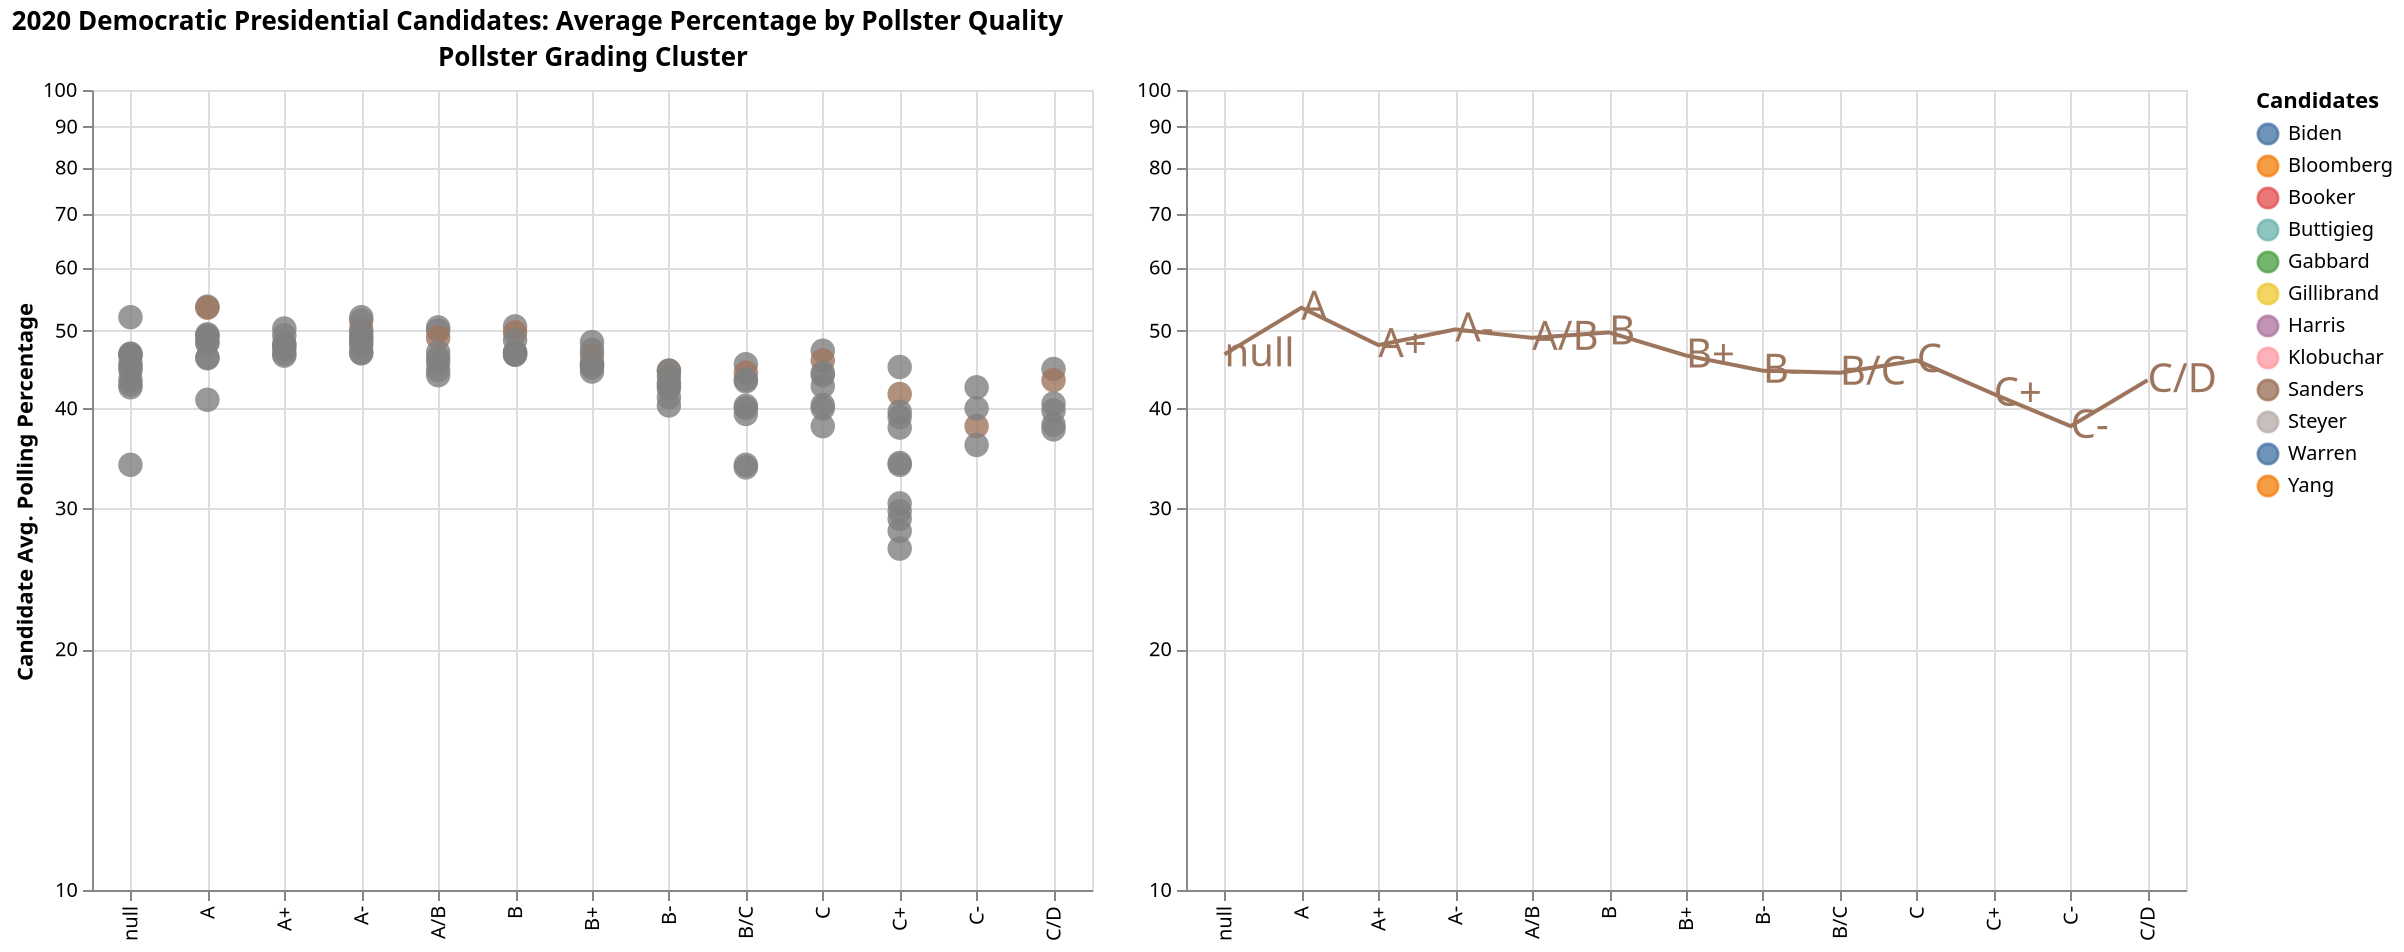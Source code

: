 {
  "$schema": "https://vega.github.io/schema/vega/v5.json",
  "background": "white",
  "padding": 5,
  "title": {
    "text": "2020 Democratic Presidential Candidates: Average Percentage by Pollster Quality",
    "anchor": "start"
  },
  "data": [
    {
      "name": "selector004_store",
      "values": [
        {
          "unit": "concat_0",
          "fields": [
            {
              "type": "E",
              "field": "answer"
            }
          ],
          "values": [
            "Sanders"
          ]
        }
      ]
    },
    {
      "name": "data-ba2e14054cccc0d29d93e60aff37899d",
      "values": [
        {
          "pollster": "Ipsos",
          "fte_grade": "B-",
          "pct": 47,
          "answer": "Sanders"
        },
        {
          "pollster": "YouGov",
          "fte_grade": "B-",
          "pct": 47,
          "answer": "Biden"
        },
        {
          "pollster": "YouGov",
          "fte_grade": "B-",
          "pct": 42,
          "answer": "Bloomberg"
        },
        {
          "pollster": "YouGov",
          "fte_grade": "B-",
          "pct": 44,
          "answer": "Buttigieg"
        },
        {
          "pollster": "YouGov",
          "fte_grade": "B-",
          "pct": 44,
          "answer": "Klobuchar"
        },
        {
          "pollster": "YouGov",
          "fte_grade": "B-",
          "pct": 47,
          "answer": "Sanders"
        },
        {
          "pollster": "YouGov",
          "fte_grade": "B-",
          "pct": 46,
          "answer": "Warren"
        },
        {
          "pollster": "AtlasIntel",
          "fte_grade": null,
          "pct": 51.9,
          "answer": "Sanders"
        },
        {
          "pollster": "AtlasIntel",
          "fte_grade": null,
          "pct": 47.5,
          "answer": "Warren"
        },
        {
          "pollster": "AtlasIntel",
          "fte_grade": null,
          "pct": 43.7,
          "answer": "Biden"
        },
        {
          "pollster": "AtlasIntel",
          "fte_grade": null,
          "pct": 48.9,
          "answer": "Buttigieg"
        },
        {
          "pollster": "Siena College",
          "fte_grade": "A-",
          "pct": 55,
          "answer": "Biden"
        },
        {
          "pollster": "Siena College",
          "fte_grade": "A-",
          "pct": 58,
          "answer": "Bloomberg"
        },
        {
          "pollster": "Siena College",
          "fte_grade": "A-",
          "pct": 56,
          "answer": "Buttigieg"
        },
        {
          "pollster": "Siena College",
          "fte_grade": "A-",
          "pct": 53,
          "answer": "Klobuchar"
        },
        {
          "pollster": "Siena College",
          "fte_grade": "A-",
          "pct": 56,
          "answer": "Sanders"
        },
        {
          "pollster": "Siena College",
          "fte_grade": "A-",
          "pct": 53,
          "answer": "Warren"
        },
        {
          "pollster": "YouGov",
          "fte_grade": "B-",
          "pct": 46,
          "answer": "Biden"
        },
        {
          "pollster": "YouGov",
          "fte_grade": "B-",
          "pct": 44,
          "answer": "Buttigieg"
        },
        {
          "pollster": "YouGov",
          "fte_grade": "B-",
          "pct": 43,
          "answer": "Klobuchar"
        },
        {
          "pollster": "YouGov",
          "fte_grade": "B-",
          "pct": 47,
          "answer": "Sanders"
        },
        {
          "pollster": "YouGov",
          "fte_grade": "B-",
          "pct": 45,
          "answer": "Warren"
        },
        {
          "pollster": "YouGov",
          "fte_grade": "B-",
          "pct": 47,
          "answer": "Biden"
        },
        {
          "pollster": "YouGov",
          "fte_grade": "B-",
          "pct": 47,
          "answer": "Buttigieg"
        },
        {
          "pollster": "YouGov",
          "fte_grade": "B-",
          "pct": 44,
          "answer": "Klobuchar"
        },
        {
          "pollster": "YouGov",
          "fte_grade": "B-",
          "pct": 48,
          "answer": "Sanders"
        },
        {
          "pollster": "YouGov",
          "fte_grade": "B-",
          "pct": 46,
          "answer": "Warren"
        },
        {
          "pollster": "YouGov",
          "fte_grade": "B-",
          "pct": 45,
          "answer": "Biden"
        },
        {
          "pollster": "YouGov",
          "fte_grade": "B-",
          "pct": 45,
          "answer": "Buttigieg"
        },
        {
          "pollster": "YouGov",
          "fte_grade": "B-",
          "pct": 44,
          "answer": "Klobuchar"
        },
        {
          "pollster": "YouGov",
          "fte_grade": "B-",
          "pct": 46,
          "answer": "Sanders"
        },
        {
          "pollster": "YouGov",
          "fte_grade": "B-",
          "pct": 46,
          "answer": "Warren"
        },
        {
          "pollster": "Goucher College",
          "fte_grade": null,
          "pct": 60,
          "answer": "Biden"
        },
        {
          "pollster": "Goucher College",
          "fte_grade": null,
          "pct": 59,
          "answer": "Bloomberg"
        },
        {
          "pollster": "Goucher College",
          "fte_grade": null,
          "pct": 58,
          "answer": "Buttigieg"
        },
        {
          "pollster": "Goucher College",
          "fte_grade": null,
          "pct": 52,
          "answer": "Gabbard"
        },
        {
          "pollster": "Goucher College",
          "fte_grade": null,
          "pct": 59,
          "answer": "Klobuchar"
        },
        {
          "pollster": "Goucher College",
          "fte_grade": null,
          "pct": 61,
          "answer": "Sanders"
        },
        {
          "pollster": "Goucher College",
          "fte_grade": null,
          "pct": 54,
          "answer": "Steyer"
        },
        {
          "pollster": "Goucher College",
          "fte_grade": null,
          "pct": 59,
          "answer": "Warren"
        },
        {
          "pollster": "Emerson College",
          "fte_grade": "A-",
          "pct": 48.2,
          "answer": "Biden"
        },
        {
          "pollster": "Emerson College",
          "fte_grade": "A-",
          "pct": 50.6,
          "answer": "Sanders"
        },
        {
          "pollster": "Emerson College",
          "fte_grade": "A-",
          "pct": 49.1,
          "answer": "Klobuchar"
        },
        {
          "pollster": "Emerson College",
          "fte_grade": "A-",
          "pct": 48.9,
          "answer": "Bloomberg"
        },
        {
          "pollster": "Emerson College",
          "fte_grade": "A-",
          "pct": 49.4,
          "answer": "Buttigieg"
        },
        {
          "pollster": "Quinnipiac University",
          "fte_grade": "B+",
          "pct": 47,
          "answer": "Biden"
        },
        {
          "pollster": "Quinnipiac University",
          "fte_grade": "B+",
          "pct": 48,
          "answer": "Sanders"
        },
        {
          "pollster": "Quinnipiac University",
          "fte_grade": "B+",
          "pct": 45,
          "answer": "Warren"
        },
        {
          "pollster": "Quinnipiac University",
          "fte_grade": "B+",
          "pct": 45,
          "answer": "Buttigieg"
        },
        {
          "pollster": "Quinnipiac University",
          "fte_grade": "B+",
          "pct": 45,
          "answer": "Klobuchar"
        },
        {
          "pollster": "Quinnipiac University",
          "fte_grade": "B+",
          "pct": 47,
          "answer": "Bloomberg"
        },
        {
          "pollster": "Quinnipiac University",
          "fte_grade": "B+",
          "pct": 50,
          "answer": "Biden"
        },
        {
          "pollster": "Quinnipiac University",
          "fte_grade": "B+",
          "pct": 48,
          "answer": "Sanders"
        },
        {
          "pollster": "Quinnipiac University",
          "fte_grade": "B+",
          "pct": 47,
          "answer": "Warren"
        },
        {
          "pollster": "Quinnipiac University",
          "fte_grade": "B+",
          "pct": 47,
          "answer": "Buttigieg"
        },
        {
          "pollster": "Quinnipiac University",
          "fte_grade": "B+",
          "pct": 49,
          "answer": "Klobuchar"
        },
        {
          "pollster": "Quinnipiac University",
          "fte_grade": "B+",
          "pct": 48,
          "answer": "Bloomberg"
        },
        {
          "pollster": "Quinnipiac University",
          "fte_grade": "B+",
          "pct": 42,
          "answer": "Biden"
        },
        {
          "pollster": "Quinnipiac University",
          "fte_grade": "B+",
          "pct": 43,
          "answer": "Sanders"
        },
        {
          "pollster": "Quinnipiac University",
          "fte_grade": "B+",
          "pct": 41,
          "answer": "Warren"
        },
        {
          "pollster": "Quinnipiac University",
          "fte_grade": "B+",
          "pct": 41,
          "answer": "Buttigieg"
        },
        {
          "pollster": "Quinnipiac University",
          "fte_grade": "B+",
          "pct": 39,
          "answer": "Klobuchar"
        },
        {
          "pollster": "Quinnipiac University",
          "fte_grade": "B+",
          "pct": 41,
          "answer": "Bloomberg"
        },
        {
          "pollster": "University of North Florida",
          "fte_grade": "A/B",
          "pct": 50,
          "answer": "Bloomberg"
        },
        {
          "pollster": "University of North Florida",
          "fte_grade": "A/B",
          "pct": 49,
          "answer": "Biden"
        },
        {
          "pollster": "University of North Florida",
          "fte_grade": "A/B",
          "pct": 48,
          "answer": "Sanders"
        },
        {
          "pollster": "University of North Florida",
          "fte_grade": "A/B",
          "pct": 47,
          "answer": "Warren"
        },
        {
          "pollster": "University of North Florida",
          "fte_grade": "A/B",
          "pct": 45,
          "answer": "Buttigieg"
        },
        {
          "pollster": "University of North Florida",
          "fte_grade": "A/B",
          "pct": 44,
          "answer": "Klobuchar"
        },
        {
          "pollster": "Roanoke College",
          "fte_grade": "B/C",
          "pct": 48,
          "answer": "Biden"
        },
        {
          "pollster": "Roanoke College",
          "fte_grade": "B/C",
          "pct": 49,
          "answer": "Sanders"
        },
        {
          "pollster": "Roanoke College",
          "fte_grade": "B/C",
          "pct": 48,
          "answer": "Warren"
        },
        {
          "pollster": "Roanoke College",
          "fte_grade": "B/C",
          "pct": 47,
          "answer": "Buttigieg"
        },
        {
          "pollster": "Roanoke College",
          "fte_grade": "B/C",
          "pct": 46,
          "answer": "Bloomberg"
        },
        {
          "pollster": "Roanoke College",
          "fte_grade": "B/C",
          "pct": 46,
          "answer": "Klobuchar"
        },
        {
          "pollster": "Ipsos",
          "fte_grade": "B-",
          "pct": 42,
          "answer": "Biden"
        },
        {
          "pollster": "Ipsos",
          "fte_grade": "B-",
          "pct": 43,
          "answer": "Sanders"
        },
        {
          "pollster": "Ipsos",
          "fte_grade": "B-",
          "pct": 40,
          "answer": "Warren"
        },
        {
          "pollster": "Ipsos",
          "fte_grade": "B-",
          "pct": 43,
          "answer": "Buttigieg"
        },
        {
          "pollster": "Ipsos",
          "fte_grade": "B-",
          "pct": 44,
          "answer": "Bloomberg"
        },
        {
          "pollster": "Ipsos",
          "fte_grade": "B-",
          "pct": 39,
          "answer": "Klobuchar"
        },
        {
          "pollster": "NBC News/Wall Street Journal",
          "fte_grade": "A/B",
          "pct": 52,
          "answer": "Biden"
        },
        {
          "pollster": "NBC News/Wall Street Journal",
          "fte_grade": "A/B",
          "pct": 50,
          "answer": "Sanders"
        },
        {
          "pollster": "NBC News/Wall Street Journal",
          "fte_grade": "A/B",
          "pct": 50,
          "answer": "Bloomberg"
        },
        {
          "pollster": "NBC News/Wall Street Journal",
          "fte_grade": "A/B",
          "pct": 48,
          "answer": "Buttigieg"
        },
        {
          "pollster": "NBC News/Wall Street Journal",
          "fte_grade": "A/B",
          "pct": 48,
          "answer": "Klobuchar"
        },
        {
          "pollster": "ABC News/Washington Post",
          "fte_grade": "A+",
          "pct": 52,
          "answer": "Biden"
        },
        {
          "pollster": "ABC News/Washington Post",
          "fte_grade": "A+",
          "pct": 53,
          "answer": "Sanders"
        },
        {
          "pollster": "ABC News/Washington Post",
          "fte_grade": "A+",
          "pct": 50,
          "answer": "Warren"
        },
        {
          "pollster": "ABC News/Washington Post",
          "fte_grade": "A+",
          "pct": 52,
          "answer": "Bloomberg"
        },
        {
          "pollster": "ABC News/Washington Post",
          "fte_grade": "A+",
          "pct": 50,
          "answer": "Buttigieg"
        },
        {
          "pollster": "ABC News/Washington Post",
          "fte_grade": "A+",
          "pct": 48,
          "answer": "Klobuchar"
        },
        {
          "pollster": "ABC News/Washington Post",
          "fte_grade": "A+",
          "pct": 52,
          "answer": "Biden"
        },
        {
          "pollster": "ABC News/Washington Post",
          "fte_grade": "A+",
          "pct": 51,
          "answer": "Sanders"
        },
        {
          "pollster": "ABC News/Washington Post",
          "fte_grade": "A+",
          "pct": 48,
          "answer": "Warren"
        },
        {
          "pollster": "ABC News/Washington Post",
          "fte_grade": "A+",
          "pct": 50,
          "answer": "Bloomberg"
        },
        {
          "pollster": "ABC News/Washington Post",
          "fte_grade": "A+",
          "pct": 49,
          "answer": "Buttigieg"
        },
        {
          "pollster": "ABC News/Washington Post",
          "fte_grade": "A+",
          "pct": 48,
          "answer": "Klobuchar"
        },
        {
          "pollster": "SurveyUSA",
          "fte_grade": "A",
          "pct": 48,
          "answer": "Biden"
        },
        {
          "pollster": "SurveyUSA",
          "fte_grade": "A",
          "pct": 48,
          "answer": "Buttigieg"
        },
        {
          "pollster": "SurveyUSA",
          "fte_grade": "A",
          "pct": 46,
          "answer": "Warren"
        },
        {
          "pollster": "SurveyUSA",
          "fte_grade": "A",
          "pct": 50,
          "answer": "Sanders"
        },
        {
          "pollster": "SurveyUSA",
          "fte_grade": "A",
          "pct": 50,
          "answer": "Bloomberg"
        },
        {
          "pollster": "SurveyUSA",
          "fte_grade": "A",
          "pct": 44,
          "answer": "Klobuchar"
        },
        {
          "pollster": "SurveyUSA",
          "fte_grade": "A",
          "pct": 42,
          "answer": "Steyer"
        },
        {
          "pollster": "Morning Consult",
          "fte_grade": "B/C",
          "pct": 46,
          "answer": "Bloomberg"
        },
        {
          "pollster": "Morning Consult",
          "fte_grade": "B/C",
          "pct": 46,
          "answer": "Sanders"
        },
        {
          "pollster": "Morning Consult",
          "fte_grade": "B/C",
          "pct": 45,
          "answer": "Biden"
        },
        {
          "pollster": "Morning Consult",
          "fte_grade": "B/C",
          "pct": 44,
          "answer": "Buttigieg"
        },
        {
          "pollster": "Morning Consult",
          "fte_grade": "B/C",
          "pct": 44,
          "answer": "Warren"
        },
        {
          "pollster": "Marist College",
          "fte_grade": "A+",
          "pct": 50,
          "answer": "Biden"
        },
        {
          "pollster": "Marist College",
          "fte_grade": "A+",
          "pct": 48,
          "answer": "Bloomberg"
        },
        {
          "pollster": "Marist College",
          "fte_grade": "A+",
          "pct": 47,
          "answer": "Buttigieg"
        },
        {
          "pollster": "Marist College",
          "fte_grade": "A+",
          "pct": 47,
          "answer": "Klobuchar"
        },
        {
          "pollster": "Marist College",
          "fte_grade": "A+",
          "pct": 48,
          "answer": "Sanders"
        },
        {
          "pollster": "Marist College",
          "fte_grade": "A+",
          "pct": 47,
          "answer": "Warren"
        },
        {
          "pollster": "SurveyUSA",
          "fte_grade": "A",
          "pct": 49,
          "answer": "Biden"
        },
        {
          "pollster": "SurveyUSA",
          "fte_grade": "A",
          "pct": 50,
          "answer": "Sanders"
        },
        {
          "pollster": "SurveyUSA",
          "fte_grade": "A",
          "pct": 44,
          "answer": "Warren"
        },
        {
          "pollster": "SurveyUSA",
          "fte_grade": "A",
          "pct": 45,
          "answer": "Buttigieg"
        },
        {
          "pollster": "SurveyUSA",
          "fte_grade": "A",
          "pct": 49,
          "answer": "Bloomberg"
        },
        {
          "pollster": "SurveyUSA",
          "fte_grade": "A",
          "pct": 42,
          "answer": "Klobuchar"
        },
        {
          "pollster": "SurveyUSA",
          "fte_grade": "A",
          "pct": 59,
          "answer": "Bloomberg"
        },
        {
          "pollster": "SurveyUSA",
          "fte_grade": "A",
          "pct": 58,
          "answer": "Sanders"
        },
        {
          "pollster": "SurveyUSA",
          "fte_grade": "A",
          "pct": 57,
          "answer": "Biden"
        },
        {
          "pollster": "SurveyUSA",
          "fte_grade": "A",
          "pct": 56,
          "answer": "Buttigieg"
        },
        {
          "pollster": "SurveyUSA",
          "fte_grade": "A",
          "pct": 54,
          "answer": "Warren"
        },
        {
          "pollster": "SurveyUSA",
          "fte_grade": "A",
          "pct": 52,
          "answer": "Klobuchar"
        },
        {
          "pollster": "SurveyUSA",
          "fte_grade": "A",
          "pct": 54,
          "answer": "Steyer"
        },
        {
          "pollster": "Fairleigh Dickinson University (PublicMind)",
          "fte_grade": "A/B",
          "pct": 52,
          "answer": "Sanders"
        },
        {
          "pollster": "Fairleigh Dickinson University (PublicMind)",
          "fte_grade": "A/B",
          "pct": 52,
          "answer": "Biden"
        },
        {
          "pollster": "Fairleigh Dickinson University (PublicMind)",
          "fte_grade": "A/B",
          "pct": 49,
          "answer": "Warren"
        },
        {
          "pollster": "Fairleigh Dickinson University (PublicMind)",
          "fte_grade": "A/B",
          "pct": 55,
          "answer": "Bloomberg"
        },
        {
          "pollster": "Fairleigh Dickinson University (PublicMind)",
          "fte_grade": "A/B",
          "pct": 47,
          "answer": "Buttigieg"
        },
        {
          "pollster": "Fairleigh Dickinson University (PublicMind)",
          "fte_grade": "A/B",
          "pct": 45,
          "answer": "Klobuchar"
        },
        {
          "pollster": "Fairleigh Dickinson University (PublicMind)",
          "fte_grade": "A/B",
          "pct": 53,
          "answer": "Sanders"
        },
        {
          "pollster": "Fairleigh Dickinson University (PublicMind)",
          "fte_grade": "A/B",
          "pct": 53,
          "answer": "Biden"
        },
        {
          "pollster": "Fairleigh Dickinson University (PublicMind)",
          "fte_grade": "A/B",
          "pct": 50,
          "answer": "Warren"
        },
        {
          "pollster": "Fairleigh Dickinson University (PublicMind)",
          "fte_grade": "A/B",
          "pct": 56,
          "answer": "Bloomberg"
        },
        {
          "pollster": "Fairleigh Dickinson University (PublicMind)",
          "fte_grade": "A/B",
          "pct": 48,
          "answer": "Buttigieg"
        },
        {
          "pollster": "Fairleigh Dickinson University (PublicMind)",
          "fte_grade": "A/B",
          "pct": 47,
          "answer": "Klobuchar"
        },
        {
          "pollster": "YouGov",
          "fte_grade": "B-",
          "pct": 59.9,
          "answer": "Biden"
        },
        {
          "pollster": "YouGov",
          "fte_grade": "B-",
          "pct": 59.1,
          "answer": "Warren"
        },
        {
          "pollster": "YouGov",
          "fte_grade": "B-",
          "pct": 61.4,
          "answer": "Sanders"
        },
        {
          "pollster": "YouGov",
          "fte_grade": "B-",
          "pct": 56.6,
          "answer": "Bloomberg"
        },
        {
          "pollster": "YouGov",
          "fte_grade": "B-",
          "pct": 57.2,
          "answer": "Buttigieg"
        },
        {
          "pollster": "Cole Hargrave Snodgrass & Associates",
          "fte_grade": "B/C",
          "pct": 34,
          "answer": "Biden"
        },
        {
          "pollster": "Cole Hargrave Snodgrass & Associates",
          "fte_grade": "B/C",
          "pct": 34,
          "answer": "Sanders"
        },
        {
          "pollster": "Cole Hargrave Snodgrass & Associates",
          "fte_grade": "B/C",
          "pct": 35,
          "answer": "Buttigieg"
        },
        {
          "pollster": "AtlasIntel",
          "fte_grade": null,
          "pct": 43.7,
          "answer": "Sanders"
        },
        {
          "pollster": "AtlasIntel",
          "fte_grade": null,
          "pct": 40.5,
          "answer": "Warren"
        },
        {
          "pollster": "AtlasIntel",
          "fte_grade": null,
          "pct": 43.5,
          "answer": "Biden"
        },
        {
          "pollster": "AtlasIntel",
          "fte_grade": null,
          "pct": 46.1,
          "answer": "Buttigieg"
        },
        {
          "pollster": "Ipsos",
          "fte_grade": "B-",
          "pct": 44,
          "answer": "Biden"
        },
        {
          "pollster": "Ipsos",
          "fte_grade": "B-",
          "pct": 45,
          "answer": "Sanders"
        },
        {
          "pollster": "Ipsos",
          "fte_grade": "B-",
          "pct": 45,
          "answer": "Bloomberg"
        },
        {
          "pollster": "Ipsos",
          "fte_grade": "B-",
          "pct": 42,
          "answer": "Warren"
        },
        {
          "pollster": "Ipsos",
          "fte_grade": "B-",
          "pct": 41,
          "answer": "Buttigieg"
        },
        {
          "pollster": "Quinnipiac University",
          "fte_grade": "B+",
          "pct": 50,
          "answer": "Biden"
        },
        {
          "pollster": "Quinnipiac University",
          "fte_grade": "B+",
          "pct": 51,
          "answer": "Sanders"
        },
        {
          "pollster": "Quinnipiac University",
          "fte_grade": "B+",
          "pct": 48,
          "answer": "Warren"
        },
        {
          "pollster": "Quinnipiac University",
          "fte_grade": "B+",
          "pct": 47,
          "answer": "Buttigieg"
        },
        {
          "pollster": "Quinnipiac University",
          "fte_grade": "B+",
          "pct": 49,
          "answer": "Klobuchar"
        },
        {
          "pollster": "Quinnipiac University",
          "fte_grade": "B+",
          "pct": 51,
          "answer": "Bloomberg"
        },
        {
          "pollster": "Morning Consult",
          "fte_grade": "B/C",
          "pct": 46,
          "answer": "Bloomberg"
        },
        {
          "pollster": "Morning Consult",
          "fte_grade": "B/C",
          "pct": 45,
          "answer": "Biden"
        },
        {
          "pollster": "Morning Consult",
          "fte_grade": "B/C",
          "pct": 45,
          "answer": "Sanders"
        },
        {
          "pollster": "Morning Consult",
          "fte_grade": "B/C",
          "pct": 43,
          "answer": "Warren"
        },
        {
          "pollster": "Morning Consult",
          "fte_grade": "B/C",
          "pct": 43,
          "answer": "Buttigieg"
        },
        {
          "pollster": "YouGov",
          "fte_grade": "B-",
          "pct": 43,
          "answer": "Biden"
        },
        {
          "pollster": "YouGov",
          "fte_grade": "B-",
          "pct": 44,
          "answer": "Warren"
        },
        {
          "pollster": "YouGov",
          "fte_grade": "B-",
          "pct": 45,
          "answer": "Sanders"
        },
        {
          "pollster": "YouGov",
          "fte_grade": "B-",
          "pct": 42,
          "answer": "Buttigieg"
        },
        {
          "pollster": "YouGov",
          "fte_grade": "B-",
          "pct": 41,
          "answer": "Bloomberg"
        },
        {
          "pollster": "YouGov",
          "fte_grade": "B-",
          "pct": 41,
          "answer": "Klobuchar"
        },
        {
          "pollster": "YouGov",
          "fte_grade": "B-",
          "pct": 43,
          "answer": "Yang"
        },
        {
          "pollster": "Mason-Dixon Polling & Research Inc.",
          "fte_grade": "B+",
          "pct": 35,
          "answer": "Warren"
        },
        {
          "pollster": "Mason-Dixon Polling & Research Inc.",
          "fte_grade": "B+",
          "pct": 40,
          "answer": "Bloomberg"
        },
        {
          "pollster": "Mason-Dixon Polling & Research Inc.",
          "fte_grade": "B+",
          "pct": 37,
          "answer": "Buttigieg"
        },
        {
          "pollster": "Mason-Dixon Polling & Research Inc.",
          "fte_grade": "B+",
          "pct": 38,
          "answer": "Biden"
        },
        {
          "pollster": "Mason-Dixon Polling & Research Inc.",
          "fte_grade": "B+",
          "pct": 37,
          "answer": "Sanders"
        },
        {
          "pollster": "DFM Research",
          "fte_grade": "B/C",
          "pct": 43,
          "answer": "Biden"
        },
        {
          "pollster": "DFM Research",
          "fte_grade": "B/C",
          "pct": 43,
          "answer": "Sanders"
        },
        {
          "pollster": "DFM Research",
          "fte_grade": "B/C",
          "pct": 43,
          "answer": "Bloomberg"
        },
        {
          "pollster": "DFM Research",
          "fte_grade": "B/C",
          "pct": 41,
          "answer": "Warren"
        },
        {
          "pollster": "McLaughlin & Associates",
          "fte_grade": "C/D",
          "pct": 45,
          "answer": "Biden"
        },
        {
          "pollster": "McLaughlin & Associates",
          "fte_grade": "C/D",
          "pct": 45,
          "answer": "Sanders"
        },
        {
          "pollster": "East Carolina University",
          "fte_grade": null,
          "pct": 40,
          "answer": "Biden"
        },
        {
          "pollster": "East Carolina University",
          "fte_grade": null,
          "pct": 40,
          "answer": "Sanders"
        },
        {
          "pollster": "East Carolina University",
          "fte_grade": null,
          "pct": 39,
          "answer": "Steyer"
        },
        {
          "pollster": "East Carolina University",
          "fte_grade": null,
          "pct": 36,
          "answer": "Warren"
        },
        {
          "pollster": "East Carolina University",
          "fte_grade": null,
          "pct": 34,
          "answer": "Buttigieg"
        },
        {
          "pollster": "East Carolina University",
          "fte_grade": null,
          "pct": 34,
          "answer": "Yang"
        },
        {
          "pollster": "East Carolina University",
          "fte_grade": null,
          "pct": 32,
          "answer": "Klobuchar"
        },
        {
          "pollster": "East Carolina University",
          "fte_grade": null,
          "pct": 33,
          "answer": "Bloomberg"
        },
        {
          "pollster": "AtlasIntel",
          "fte_grade": null,
          "pct": 47.2,
          "answer": "Sanders"
        },
        {
          "pollster": "AtlasIntel",
          "fte_grade": null,
          "pct": 42.5,
          "answer": "Warren"
        },
        {
          "pollster": "AtlasIntel",
          "fte_grade": null,
          "pct": 45.8,
          "answer": "Biden"
        },
        {
          "pollster": "AtlasIntel",
          "fte_grade": null,
          "pct": 44.6,
          "answer": "Buttigieg"
        },
        {
          "pollster": "AtlasIntel",
          "fte_grade": null,
          "pct": 43.2,
          "answer": "Bloomberg"
        },
        {
          "pollster": "Morning Consult",
          "fte_grade": "B/C",
          "pct": 47,
          "answer": "Bloomberg"
        },
        {
          "pollster": "Morning Consult",
          "fte_grade": "B/C",
          "pct": 46,
          "answer": "Biden"
        },
        {
          "pollster": "Morning Consult",
          "fte_grade": "B/C",
          "pct": 46,
          "answer": "Sanders"
        },
        {
          "pollster": "Morning Consult",
          "fte_grade": "B/C",
          "pct": 43,
          "answer": "Warren"
        },
        {
          "pollster": "Morning Consult",
          "fte_grade": "B/C",
          "pct": 42,
          "answer": "Buttigieg"
        },
        {
          "pollster": "DFM Research",
          "fte_grade": "B/C",
          "pct": 34,
          "answer": "Biden"
        },
        {
          "pollster": "DFM Research",
          "fte_grade": "B/C",
          "pct": 32,
          "answer": "Sanders"
        },
        {
          "pollster": "DFM Research",
          "fte_grade": "B/C",
          "pct": 33,
          "answer": "Klobuchar"
        },
        {
          "pollster": "DFM Research",
          "fte_grade": "B/C",
          "pct": 32,
          "answer": "Bloomberg"
        },
        {
          "pollster": "DFM Research",
          "fte_grade": "B/C",
          "pct": 31,
          "answer": "Warren"
        },
        {
          "pollster": "DFM Research",
          "fte_grade": "B/C",
          "pct": 31,
          "answer": "Buttigieg"
        },
        {
          "pollster": "DFM Research",
          "fte_grade": "B/C",
          "pct": 38,
          "answer": "Biden"
        },
        {
          "pollster": "DFM Research",
          "fte_grade": "B/C",
          "pct": 35,
          "answer": "Sanders"
        },
        {
          "pollster": "DFM Research",
          "fte_grade": "B/C",
          "pct": 36,
          "answer": "Klobuchar"
        },
        {
          "pollster": "DFM Research",
          "fte_grade": "B/C",
          "pct": 36,
          "answer": "Bloomberg"
        },
        {
          "pollster": "DFM Research",
          "fte_grade": "B/C",
          "pct": 34,
          "answer": "Warren"
        },
        {
          "pollster": "DFM Research",
          "fte_grade": "B/C",
          "pct": 34,
          "answer": "Buttigieg"
        },
        {
          "pollster": "Mason-Dixon Polling & Research Inc.",
          "fte_grade": "B+",
          "pct": 39,
          "answer": "Biden"
        },
        {
          "pollster": "Mason-Dixon Polling & Research Inc.",
          "fte_grade": "B+",
          "pct": 37,
          "answer": "Sanders"
        },
        {
          "pollster": "Mason-Dixon Polling & Research Inc.",
          "fte_grade": "B+",
          "pct": 36,
          "answer": "Warren"
        },
        {
          "pollster": "Mason-Dixon Polling & Research Inc.",
          "fte_grade": "B+",
          "pct": 38,
          "answer": "Buttigieg"
        },
        {
          "pollster": "Mason-Dixon Polling & Research Inc.",
          "fte_grade": "B+",
          "pct": 39,
          "answer": "Bloomberg"
        },
        {
          "pollster": "IBD/TIPP",
          "fte_grade": "A/B",
          "pct": 49,
          "answer": "Biden"
        },
        {
          "pollster": "IBD/TIPP",
          "fte_grade": "A/B",
          "pct": 47,
          "answer": "Sanders"
        },
        {
          "pollster": "IBD/TIPP",
          "fte_grade": "A/B",
          "pct": 46,
          "answer": "Warren"
        },
        {
          "pollster": "IBD/TIPP",
          "fte_grade": "A/B",
          "pct": 45,
          "answer": "Buttigieg"
        },
        {
          "pollster": "IBD/TIPP",
          "fte_grade": "A/B",
          "pct": 48,
          "answer": "Bloomberg"
        },
        {
          "pollster": "University of Texas at Tyler",
          "fte_grade": "B/C",
          "pct": 37,
          "answer": "Warren"
        },
        {
          "pollster": "University of Texas at Tyler",
          "fte_grade": "B/C",
          "pct": 42,
          "answer": "Biden"
        },
        {
          "pollster": "University of Texas at Tyler",
          "fte_grade": "B/C",
          "pct": 42,
          "answer": "Bloomberg"
        },
        {
          "pollster": "University of Texas at Tyler",
          "fte_grade": "B/C",
          "pct": 39,
          "answer": "Sanders"
        },
        {
          "pollster": "University of Texas at Tyler",
          "fte_grade": "B/C",
          "pct": 34,
          "answer": "Buttigieg"
        },
        {
          "pollster": "University of Texas at Tyler",
          "fte_grade": "B/C",
          "pct": 35,
          "answer": "Klobuchar"
        },
        {
          "pollster": "University of Texas at Tyler",
          "fte_grade": "B/C",
          "pct": 32,
          "answer": "Steyer"
        },
        {
          "pollster": "University of Texas at Tyler",
          "fte_grade": "B/C",
          "pct": 41,
          "answer": "Warren"
        },
        {
          "pollster": "University of Texas at Tyler",
          "fte_grade": "B/C",
          "pct": 44,
          "answer": "Biden"
        },
        {
          "pollster": "University of Texas at Tyler",
          "fte_grade": "B/C",
          "pct": 44,
          "answer": "Bloomberg"
        },
        {
          "pollster": "University of Texas at Tyler",
          "fte_grade": "B/C",
          "pct": 42,
          "answer": "Sanders"
        },
        {
          "pollster": "University of Texas at Tyler",
          "fte_grade": "B/C",
          "pct": 37,
          "answer": "Buttigieg"
        },
        {
          "pollster": "University of Texas at Tyler",
          "fte_grade": "B/C",
          "pct": 38,
          "answer": "Klobuchar"
        },
        {
          "pollster": "University of Texas at Tyler",
          "fte_grade": "B/C",
          "pct": 36,
          "answer": "Steyer"
        },
        {
          "pollster": "NBC News/Wall Street Journal",
          "fte_grade": "A/B",
          "pct": 50,
          "answer": "Biden"
        },
        {
          "pollster": "NBC News/Wall Street Journal",
          "fte_grade": "A/B",
          "pct": 48,
          "answer": "Warren"
        },
        {
          "pollster": "NBC News/Wall Street Journal",
          "fte_grade": "A/B",
          "pct": 49,
          "answer": "Sanders"
        },
        {
          "pollster": "NBC News/Wall Street Journal",
          "fte_grade": "A/B",
          "pct": 46,
          "answer": "Buttigieg"
        },
        {
          "pollster": "USC Dornsife/LA Times",
          "fte_grade": "B/C",
          "pct": 49,
          "answer": "Biden"
        },
        {
          "pollster": "USC Dornsife/LA Times",
          "fte_grade": "B/C",
          "pct": 47,
          "answer": "Sanders"
        },
        {
          "pollster": "USC Dornsife/LA Times",
          "fte_grade": "B/C",
          "pct": 45,
          "answer": "Warren"
        },
        {
          "pollster": "USC Dornsife/LA Times",
          "fte_grade": "B/C",
          "pct": 43,
          "answer": "Buttigieg"
        },
        {
          "pollster": "USC Dornsife/LA Times",
          "fte_grade": "B/C",
          "pct": 42,
          "answer": "Klobuchar"
        },
        {
          "pollster": "Morning Consult",
          "fte_grade": "B/C",
          "pct": 47,
          "answer": "Biden"
        },
        {
          "pollster": "Morning Consult",
          "fte_grade": "B/C",
          "pct": 46,
          "answer": "Sanders"
        },
        {
          "pollster": "Morning Consult",
          "fte_grade": "B/C",
          "pct": 45,
          "answer": "Bloomberg"
        },
        {
          "pollster": "Morning Consult",
          "fte_grade": "B/C",
          "pct": 43,
          "answer": "Buttigieg"
        },
        {
          "pollster": "Morning Consult",
          "fte_grade": "B/C",
          "pct": 43,
          "answer": "Warren"
        },
        {
          "pollster": "Emerson College",
          "fte_grade": "A-",
          "pct": 50.4,
          "answer": "Biden"
        },
        {
          "pollster": "Emerson College",
          "fte_grade": "A-",
          "pct": 51.4,
          "answer": "Sanders"
        },
        {
          "pollster": "Emerson College",
          "fte_grade": "A-",
          "pct": 49.6,
          "answer": "Warren"
        },
        {
          "pollster": "Emerson College",
          "fte_grade": "A-",
          "pct": 49.1,
          "answer": "Buttigieg"
        },
        {
          "pollster": "ABC News/Washington Post",
          "fte_grade": "A+",
          "pct": 51,
          "answer": "Biden"
        },
        {
          "pollster": "ABC News/Washington Post",
          "fte_grade": "A+",
          "pct": 52,
          "answer": "Sanders"
        },
        {
          "pollster": "ABC News/Washington Post",
          "fte_grade": "A+",
          "pct": 50,
          "answer": "Warren"
        },
        {
          "pollster": "ABC News/Washington Post",
          "fte_grade": "A+",
          "pct": 51,
          "answer": "Bloomberg"
        },
        {
          "pollster": "ABC News/Washington Post",
          "fte_grade": "A+",
          "pct": 46,
          "answer": "Buttigieg"
        },
        {
          "pollster": "ABC News/Washington Post",
          "fte_grade": "A+",
          "pct": 49,
          "answer": "Klobuchar"
        },
        {
          "pollster": "ABC News/Washington Post",
          "fte_grade": "A+",
          "pct": 50,
          "answer": "Biden"
        },
        {
          "pollster": "ABC News/Washington Post",
          "fte_grade": "A+",
          "pct": 49,
          "answer": "Sanders"
        },
        {
          "pollster": "ABC News/Washington Post",
          "fte_grade": "A+",
          "pct": 48,
          "answer": "Warren"
        },
        {
          "pollster": "ABC News/Washington Post",
          "fte_grade": "A+",
          "pct": 49,
          "answer": "Bloomberg"
        },
        {
          "pollster": "ABC News/Washington Post",
          "fte_grade": "A+",
          "pct": 45,
          "answer": "Buttigieg"
        },
        {
          "pollster": "ABC News/Washington Post",
          "fte_grade": "A+",
          "pct": 48,
          "answer": "Klobuchar"
        },
        {
          "pollster": "Siena College/New York Times Upshot",
          "fte_grade": "A+",
          "pct": 44,
          "answer": "Buttigieg"
        },
        {
          "pollster": "Siena College/New York Times Upshot",
          "fte_grade": "A+",
          "pct": 44,
          "answer": "Biden"
        },
        {
          "pollster": "Siena College/New York Times Upshot",
          "fte_grade": "A+",
          "pct": 41,
          "answer": "Klobuchar"
        },
        {
          "pollster": "Siena College/New York Times Upshot",
          "fte_grade": "A+",
          "pct": 42,
          "answer": "Warren"
        },
        {
          "pollster": "Siena College/New York Times Upshot",
          "fte_grade": "A+",
          "pct": 42,
          "answer": "Sanders"
        },
        {
          "pollster": "Siena College/New York Times Upshot",
          "fte_grade": "A+",
          "pct": 39,
          "answer": "Bloomberg"
        },
        {
          "pollster": "Marist College",
          "fte_grade": "A+",
          "pct": 51,
          "answer": "Biden"
        },
        {
          "pollster": "Marist College",
          "fte_grade": "A+",
          "pct": 48,
          "answer": "Warren"
        },
        {
          "pollster": "Marist College",
          "fte_grade": "A+",
          "pct": 51,
          "answer": "Sanders"
        },
        {
          "pollster": "Marist College",
          "fte_grade": "A+",
          "pct": 51,
          "answer": "Buttigieg"
        },
        {
          "pollster": "American Viewpoint",
          "fte_grade": "A/B",
          "pct": 43,
          "answer": "Biden"
        },
        {
          "pollster": "American Viewpoint",
          "fte_grade": "A/B",
          "pct": 41,
          "answer": "Warren"
        },
        {
          "pollster": "Fox News/Beacon Research/Shaw & Co. Research",
          "fte_grade": "A-",
          "pct": 50,
          "answer": "Biden"
        },
        {
          "pollster": "Fox News/Beacon Research/Shaw & Co. Research",
          "fte_grade": "A-",
          "pct": 47,
          "answer": "Warren"
        },
        {
          "pollster": "Fox News/Beacon Research/Shaw & Co. Research",
          "fte_grade": "A-",
          "pct": 48,
          "answer": "Sanders"
        },
        {
          "pollster": "Fox News/Beacon Research/Shaw & Co. Research",
          "fte_grade": "A-",
          "pct": 45,
          "answer": "Buttigieg"
        },
        {
          "pollster": "Fox News/Beacon Research/Shaw & Co. Research",
          "fte_grade": "A-",
          "pct": 49,
          "answer": "Bloomberg"
        },
        {
          "pollster": "Fox News/Beacon Research/Shaw & Co. Research",
          "fte_grade": "A-",
          "pct": 43,
          "answer": "Klobuchar"
        },
        {
          "pollster": "Harris Insights & Analytics",
          "fte_grade": "C+",
          "pct": 31,
          "answer": "Biden"
        },
        {
          "pollster": "Harris Insights & Analytics",
          "fte_grade": "C+",
          "pct": 31,
          "answer": "Sanders"
        },
        {
          "pollster": "Harris Insights & Analytics",
          "fte_grade": "C+",
          "pct": 28,
          "answer": "Warren"
        },
        {
          "pollster": "Harris Insights & Analytics",
          "fte_grade": "C+",
          "pct": 25,
          "answer": "Buttigieg"
        },
        {
          "pollster": "Harris Insights & Analytics",
          "fte_grade": "C+",
          "pct": 23,
          "answer": "Klobuchar"
        },
        {
          "pollster": "Harris Insights & Analytics",
          "fte_grade": "C+",
          "pct": 32,
          "answer": "Bloomberg"
        },
        {
          "pollster": "Gonzales Research & Marketing Strategies Inc.",
          "fte_grade": "B/C",
          "pct": 55.9,
          "answer": "Biden"
        },
        {
          "pollster": "Gonzales Research & Marketing Strategies Inc.",
          "fte_grade": "B/C",
          "pct": 49.3,
          "answer": "Warren"
        },
        {
          "pollster": "Gonzales Research & Marketing Strategies Inc.",
          "fte_grade": "B/C",
          "pct": 47.1,
          "answer": "Sanders"
        },
        {
          "pollster": "Gonzales Research & Marketing Strategies Inc.",
          "fte_grade": "B/C",
          "pct": 50,
          "answer": "Buttigieg"
        },
        {
          "pollster": "Gonzales Research & Marketing Strategies Inc.",
          "fte_grade": "B/C",
          "pct": 48,
          "answer": "Bloomberg"
        },
        {
          "pollster": "Data for Progress",
          "fte_grade": "B/C",
          "pct": 38,
          "answer": "Warren"
        },
        {
          "pollster": "Data for Progress",
          "fte_grade": "B/C",
          "pct": 40,
          "answer": "Biden"
        },
        {
          "pollster": "Data for Progress",
          "fte_grade": "B/C",
          "pct": 40,
          "answer": "Sanders"
        },
        {
          "pollster": "Data for Progress",
          "fte_grade": "B/C",
          "pct": 36,
          "answer": "Buttigieg"
        },
        {
          "pollster": "SSRS",
          "fte_grade": "A/B",
          "pct": 53,
          "answer": "Biden"
        },
        {
          "pollster": "SSRS",
          "fte_grade": "A/B",
          "pct": 52,
          "answer": "Bloomberg"
        },
        {
          "pollster": "SSRS",
          "fte_grade": "A/B",
          "pct": 49,
          "answer": "Buttigieg"
        },
        {
          "pollster": "SSRS",
          "fte_grade": "A/B",
          "pct": 48,
          "answer": "Klobuchar"
        },
        {
          "pollster": "SSRS",
          "fte_grade": "A/B",
          "pct": 52,
          "answer": "Sanders"
        },
        {
          "pollster": "SSRS",
          "fte_grade": "A/B",
          "pct": 50,
          "answer": "Warren"
        },
        {
          "pollster": "Morning Consult",
          "fte_grade": "B/C",
          "pct": 46,
          "answer": "Biden"
        },
        {
          "pollster": "Morning Consult",
          "fte_grade": "B/C",
          "pct": 45,
          "answer": "Sanders"
        },
        {
          "pollster": "Morning Consult",
          "fte_grade": "B/C",
          "pct": 44,
          "answer": "Warren"
        },
        {
          "pollster": "Morning Consult",
          "fte_grade": "B/C",
          "pct": 43,
          "answer": "Bloomberg"
        },
        {
          "pollster": "Morning Consult",
          "fte_grade": "B/C",
          "pct": 41,
          "answer": "Buttigieg"
        },
        {
          "pollster": "Texas Lyceum",
          "fte_grade": null,
          "pct": 46,
          "answer": "Biden"
        },
        {
          "pollster": "Texas Lyceum",
          "fte_grade": null,
          "pct": 43,
          "answer": "Warren"
        },
        {
          "pollster": "Texas Lyceum",
          "fte_grade": null,
          "pct": 47,
          "answer": "Sanders"
        },
        {
          "pollster": "Texas Lyceum",
          "fte_grade": null,
          "pct": 43,
          "answer": "Buttigieg"
        },
        {
          "pollster": "Data for Progress",
          "fte_grade": "B/C",
          "pct": 47,
          "answer": "Sanders"
        },
        {
          "pollster": "Data for Progress",
          "fte_grade": "B/C",
          "pct": 45,
          "answer": "Sanders"
        },
        {
          "pollster": "Zogby Interactive/JZ Analytics",
          "fte_grade": "C",
          "pct": 46,
          "answer": "Biden"
        },
        {
          "pollster": "Zogby Interactive/JZ Analytics",
          "fte_grade": "C",
          "pct": 45,
          "answer": "Sanders"
        },
        {
          "pollster": "Zogby Interactive/JZ Analytics",
          "fte_grade": "C",
          "pct": 42,
          "answer": "Warren"
        },
        {
          "pollster": "Zogby Interactive/JZ Analytics",
          "fte_grade": "C",
          "pct": 40,
          "answer": "Klobuchar"
        },
        {
          "pollster": "Zogby Interactive/JZ Analytics",
          "fte_grade": "C",
          "pct": 41,
          "answer": "Buttigieg"
        },
        {
          "pollster": "Zogby Interactive/JZ Analytics",
          "fte_grade": "C",
          "pct": 45,
          "answer": "Bloomberg"
        },
        {
          "pollster": "SurveyUSA",
          "fte_grade": "A",
          "pct": 50,
          "answer": "Biden"
        },
        {
          "pollster": "SurveyUSA",
          "fte_grade": "A",
          "pct": 47,
          "answer": "Buttigieg"
        },
        {
          "pollster": "SurveyUSA",
          "fte_grade": "A",
          "pct": 48,
          "answer": "Warren"
        },
        {
          "pollster": "SurveyUSA",
          "fte_grade": "A",
          "pct": 52,
          "answer": "Sanders"
        },
        {
          "pollster": "SurveyUSA",
          "fte_grade": "A",
          "pct": 49,
          "answer": "Bloomberg"
        },
        {
          "pollster": "SurveyUSA",
          "fte_grade": "A",
          "pct": 43,
          "answer": "Klobuchar"
        },
        {
          "pollster": "SurveyUSA",
          "fte_grade": "A",
          "pct": 46,
          "answer": "Yang"
        },
        {
          "pollster": "SurveyUSA",
          "fte_grade": "A",
          "pct": 44,
          "answer": "Steyer"
        },
        {
          "pollster": "SurveyUSA",
          "fte_grade": "A",
          "pct": 39,
          "answer": "Gabbard"
        },
        {
          "pollster": "SurveyUSA",
          "fte_grade": "A",
          "pct": 59,
          "answer": "Biden"
        },
        {
          "pollster": "SurveyUSA",
          "fte_grade": "A",
          "pct": 53,
          "answer": "Buttigieg"
        },
        {
          "pollster": "SurveyUSA",
          "fte_grade": "A",
          "pct": 55,
          "answer": "Warren"
        },
        {
          "pollster": "SurveyUSA",
          "fte_grade": "A",
          "pct": 59,
          "answer": "Sanders"
        },
        {
          "pollster": "SurveyUSA",
          "fte_grade": "A",
          "pct": 56,
          "answer": "Bloomberg"
        },
        {
          "pollster": "SurveyUSA",
          "fte_grade": "A",
          "pct": 50,
          "answer": "Klobuchar"
        },
        {
          "pollster": "SurveyUSA",
          "fte_grade": "A",
          "pct": 53,
          "answer": "Yang"
        },
        {
          "pollster": "SurveyUSA",
          "fte_grade": "A",
          "pct": 53,
          "answer": "Steyer"
        },
        {
          "pollster": "SurveyUSA",
          "fte_grade": "A",
          "pct": 43,
          "answer": "Gabbard"
        },
        {
          "pollster": "Tarrance Group",
          "fte_grade": "B/C",
          "pct": 47,
          "answer": "Biden"
        },
        {
          "pollster": "Tarrance Group",
          "fte_grade": "B/C",
          "pct": 47,
          "answer": "Sanders"
        },
        {
          "pollster": "EPIC-MRA",
          "fte_grade": "B+",
          "pct": 50,
          "answer": "Biden"
        },
        {
          "pollster": "EPIC-MRA",
          "fte_grade": "B+",
          "pct": 50,
          "answer": "Sanders"
        },
        {
          "pollster": "EPIC-MRA",
          "fte_grade": "B+",
          "pct": 48,
          "answer": "Warren"
        },
        {
          "pollster": "EPIC-MRA",
          "fte_grade": "B+",
          "pct": 47,
          "answer": "Buttigieg"
        },
        {
          "pollster": "EPIC-MRA",
          "fte_grade": "B+",
          "pct": 49,
          "answer": "Bloomberg"
        },
        {
          "pollster": "Florida Atlantic University",
          "fte_grade": "B/C",
          "pct": 51.4,
          "answer": "Biden"
        },
        {
          "pollster": "Florida Atlantic University",
          "fte_grade": "B/C",
          "pct": 52.9,
          "answer": "Sanders"
        },
        {
          "pollster": "Florida Atlantic University",
          "fte_grade": "B/C",
          "pct": 50,
          "answer": "Buttigieg"
        },
        {
          "pollster": "Florida Atlantic University",
          "fte_grade": "B/C",
          "pct": 50.8,
          "answer": "Warren"
        },
        {
          "pollster": "Marquette University Law School",
          "fte_grade": "A/B",
          "pct": 49,
          "answer": "Biden"
        },
        {
          "pollster": "Marquette University Law School",
          "fte_grade": "A/B",
          "pct": 47,
          "answer": "Sanders"
        },
        {
          "pollster": "Marquette University Law School",
          "fte_grade": "A/B",
          "pct": 45,
          "answer": "Warren"
        },
        {
          "pollster": "Marquette University Law School",
          "fte_grade": "A/B",
          "pct": 44,
          "answer": "Buttigieg"
        },
        {
          "pollster": "Morning Consult",
          "fte_grade": "B/C",
          "pct": 46,
          "answer": "Biden"
        },
        {
          "pollster": "Morning Consult",
          "fte_grade": "B/C",
          "pct": 46,
          "answer": "Sanders"
        },
        {
          "pollster": "Morning Consult",
          "fte_grade": "B/C",
          "pct": 43,
          "answer": "Warren"
        },
        {
          "pollster": "Morning Consult",
          "fte_grade": "B/C",
          "pct": 43,
          "answer": "Bloomberg"
        },
        {
          "pollster": "Morning Consult",
          "fte_grade": "B/C",
          "pct": 42,
          "answer": "Buttigieg"
        },
        {
          "pollster": "Cherry Communications",
          "fte_grade": "B/C",
          "pct": 45,
          "answer": "Biden"
        },
        {
          "pollster": "Cherry Communications",
          "fte_grade": "B/C",
          "pct": 43,
          "answer": "Warren"
        },
        {
          "pollster": "Cherry Communications",
          "fte_grade": "B/C",
          "pct": 44,
          "answer": "Bloomberg"
        },
        {
          "pollster": "Cherry Communications",
          "fte_grade": "B/C",
          "pct": 43,
          "answer": "Buttigieg"
        },
        {
          "pollster": "IBD/TIPP",
          "fte_grade": "A/B",
          "pct": 48,
          "answer": "Biden"
        },
        {
          "pollster": "IBD/TIPP",
          "fte_grade": "A/B",
          "pct": 48,
          "answer": "Sanders"
        },
        {
          "pollster": "IBD/TIPP",
          "fte_grade": "A/B",
          "pct": 46,
          "answer": "Warren"
        },
        {
          "pollster": "IBD/TIPP",
          "fte_grade": "A/B",
          "pct": 47,
          "answer": "Buttigieg"
        },
        {
          "pollster": "IBD/TIPP",
          "fte_grade": "A/B",
          "pct": 47,
          "answer": "Bloomberg"
        },
        {
          "pollster": "WPA Intelligence (WPAi)",
          "fte_grade": "B/C",
          "pct": 31,
          "answer": "Biden"
        },
        {
          "pollster": "WPA Intelligence (WPAi)",
          "fte_grade": "B/C",
          "pct": 29,
          "answer": "Sanders"
        },
        {
          "pollster": "WPA Intelligence (WPAi)",
          "fte_grade": "B/C",
          "pct": 38,
          "answer": "Biden"
        },
        {
          "pollster": "WPA Intelligence (WPAi)",
          "fte_grade": "B/C",
          "pct": 37,
          "answer": "Sanders"
        },
        {
          "pollster": "Fox News/Beacon Research/Shaw & Co. Research",
          "fte_grade": "A-",
          "pct": 47,
          "answer": "Biden"
        },
        {
          "pollster": "Fox News/Beacon Research/Shaw & Co. Research",
          "fte_grade": "A-",
          "pct": 46,
          "answer": "Sanders"
        },
        {
          "pollster": "Fox News/Beacon Research/Shaw & Co. Research",
          "fte_grade": "A-",
          "pct": 43,
          "answer": "Warren"
        },
        {
          "pollster": "Fox News/Beacon Research/Shaw & Co. Research",
          "fte_grade": "A-",
          "pct": 41,
          "answer": "Buttigieg"
        },
        {
          "pollster": "Fox News/Beacon Research/Shaw & Co. Research",
          "fte_grade": "A-",
          "pct": 46,
          "answer": "Biden"
        },
        {
          "pollster": "Fox News/Beacon Research/Shaw & Co. Research",
          "fte_grade": "A-",
          "pct": 46,
          "answer": "Sanders"
        },
        {
          "pollster": "Fox News/Beacon Research/Shaw & Co. Research",
          "fte_grade": "A-",
          "pct": 44,
          "answer": "Warren"
        },
        {
          "pollster": "Fox News/Beacon Research/Shaw & Co. Research",
          "fte_grade": "A-",
          "pct": 42,
          "answer": "Buttigieg"
        },
        {
          "pollster": "Glengariff Group Inc.",
          "fte_grade": "B/C",
          "pct": 50.1,
          "answer": "Biden"
        },
        {
          "pollster": "Glengariff Group Inc.",
          "fte_grade": "B/C",
          "pct": 49,
          "answer": "Sanders"
        },
        {
          "pollster": "Glengariff Group Inc.",
          "fte_grade": "B/C",
          "pct": 45.7,
          "answer": "Warren"
        },
        {
          "pollster": "Glengariff Group Inc.",
          "fte_grade": "B/C",
          "pct": 45,
          "answer": "Buttigieg"
        },
        {
          "pollster": "Glengariff Group Inc.",
          "fte_grade": "B/C",
          "pct": 47.2,
          "answer": "Bloomberg"
        },
        {
          "pollster": "Emerson College",
          "fte_grade": "A-",
          "pct": 54.3,
          "answer": "Biden"
        },
        {
          "pollster": "Emerson College",
          "fte_grade": "A-",
          "pct": 58.8,
          "answer": "Sanders"
        },
        {
          "pollster": "Emerson College",
          "fte_grade": "A-",
          "pct": 54.3,
          "answer": "Warren"
        },
        {
          "pollster": "Emerson College",
          "fte_grade": "A-",
          "pct": 55.2,
          "answer": "Buttigieg"
        },
        {
          "pollster": "Morning Consult",
          "fte_grade": "B/C",
          "pct": 46,
          "answer": "Biden"
        },
        {
          "pollster": "Morning Consult",
          "fte_grade": "B/C",
          "pct": 44,
          "answer": "Sanders"
        },
        {
          "pollster": "Morning Consult",
          "fte_grade": "B/C",
          "pct": 43,
          "answer": "Bloomberg"
        },
        {
          "pollster": "Morning Consult",
          "fte_grade": "B/C",
          "pct": 42,
          "answer": "Buttigieg"
        },
        {
          "pollster": "Morning Consult",
          "fte_grade": "B/C",
          "pct": 42,
          "answer": "Warren"
        },
        {
          "pollster": "Public Policy Polling",
          "fte_grade": "B",
          "pct": 46,
          "answer": "Biden"
        },
        {
          "pollster": "Public Policy Polling",
          "fte_grade": "B",
          "pct": 44,
          "answer": "Buttigieg"
        },
        {
          "pollster": "Public Policy Polling",
          "fte_grade": "B",
          "pct": 46,
          "answer": "Sanders"
        },
        {
          "pollster": "Public Policy Polling",
          "fte_grade": "B",
          "pct": 45,
          "answer": "Warren"
        },
        {
          "pollster": "Sacred Heart University",
          "fte_grade": "B/C",
          "pct": 52.3,
          "answer": "Sanders"
        },
        {
          "pollster": "Sacred Heart University",
          "fte_grade": "B/C",
          "pct": 51.7,
          "answer": "Biden"
        },
        {
          "pollster": "Sacred Heart University",
          "fte_grade": "B/C",
          "pct": 48.8,
          "answer": "Warren"
        },
        {
          "pollster": "Sacred Heart University",
          "fte_grade": "B/C",
          "pct": 46.9,
          "answer": "Buttigieg"
        },
        {
          "pollster": "Public Policy Polling",
          "fte_grade": "B",
          "pct": 46,
          "answer": "Biden"
        },
        {
          "pollster": "Public Policy Polling",
          "fte_grade": "B",
          "pct": 47,
          "answer": "Buttigieg"
        },
        {
          "pollster": "Public Policy Polling",
          "fte_grade": "B",
          "pct": 44,
          "answer": "Sanders"
        },
        {
          "pollster": "Public Policy Polling",
          "fte_grade": "B",
          "pct": 44,
          "answer": "Warren"
        },
        {
          "pollster": "Mason-Dixon Polling & Research Inc.",
          "fte_grade": "B+",
          "pct": 44,
          "answer": "Biden"
        },
        {
          "pollster": "Mason-Dixon Polling & Research Inc.",
          "fte_grade": "B+",
          "pct": 40,
          "answer": "Warren"
        },
        {
          "pollster": "Mason-Dixon Polling & Research Inc.",
          "fte_grade": "B+",
          "pct": 42,
          "answer": "Sanders"
        },
        {
          "pollster": "Mason-Dixon Polling & Research Inc.",
          "fte_grade": "B+",
          "pct": 43,
          "answer": "Buttigieg"
        },
        {
          "pollster": "Ipsos",
          "fte_grade": "B-",
          "pct": 39,
          "answer": "Biden"
        },
        {
          "pollster": "Ipsos",
          "fte_grade": "B-",
          "pct": 40,
          "answer": "Sanders"
        },
        {
          "pollster": "Ipsos",
          "fte_grade": "B-",
          "pct": 38,
          "answer": "Warren"
        },
        {
          "pollster": "Ipsos",
          "fte_grade": "B-",
          "pct": 35,
          "answer": "Buttigieg"
        },
        {
          "pollster": "Ipsos",
          "fte_grade": "B-",
          "pct": 36,
          "answer": "Bloomberg"
        },
        {
          "pollster": "Ipsos",
          "fte_grade": "B-",
          "pct": 37,
          "answer": "Biden"
        },
        {
          "pollster": "Ipsos",
          "fte_grade": "B-",
          "pct": 39,
          "answer": "Sanders"
        },
        {
          "pollster": "Ipsos",
          "fte_grade": "B-",
          "pct": 36,
          "answer": "Warren"
        },
        {
          "pollster": "Emerson College",
          "fte_grade": "A-",
          "pct": 51.6,
          "answer": "Biden"
        },
        {
          "pollster": "Emerson College",
          "fte_grade": "A-",
          "pct": 52.1,
          "answer": "Sanders"
        },
        {
          "pollster": "Emerson College",
          "fte_grade": "A-",
          "pct": 50.9,
          "answer": "Warren"
        },
        {
          "pollster": "Emerson College",
          "fte_grade": "A-",
          "pct": 49.8,
          "answer": "Buttigieg"
        },
        {
          "pollster": "Mason-Dixon Polling & Research Inc.",
          "fte_grade": "B+",
          "pct": 49,
          "answer": "Biden"
        },
        {
          "pollster": "Mason-Dixon Polling & Research Inc.",
          "fte_grade": "B+",
          "pct": 44,
          "answer": "Warren"
        },
        {
          "pollster": "Mason-Dixon Polling & Research Inc.",
          "fte_grade": "B+",
          "pct": 45,
          "answer": "Sanders"
        },
        {
          "pollster": "Mason-Dixon Polling & Research Inc.",
          "fte_grade": "B+",
          "pct": 45,
          "answer": "Buttigieg"
        },
        {
          "pollster": "Mason-Dixon Polling & Research Inc.",
          "fte_grade": "B+",
          "pct": 47,
          "answer": "Biden"
        },
        {
          "pollster": "Mason-Dixon Polling & Research Inc.",
          "fte_grade": "B+",
          "pct": 42,
          "answer": "Warren"
        },
        {
          "pollster": "Mason-Dixon Polling & Research Inc.",
          "fte_grade": "B+",
          "pct": 44,
          "answer": "Sanders"
        },
        {
          "pollster": "Mason-Dixon Polling & Research Inc.",
          "fte_grade": "B+",
          "pct": 45,
          "answer": "Buttigieg"
        },
        {
          "pollster": "SSRS",
          "fte_grade": "A/B",
          "pct": 49,
          "answer": "Biden"
        },
        {
          "pollster": "SSRS",
          "fte_grade": "A/B",
          "pct": 45,
          "answer": "Buttigieg"
        },
        {
          "pollster": "SSRS",
          "fte_grade": "A/B",
          "pct": 49,
          "answer": "Sanders"
        },
        {
          "pollster": "SSRS",
          "fte_grade": "A/B",
          "pct": 47,
          "answer": "Warren"
        },
        {
          "pollster": "Suffolk University",
          "fte_grade": "A-",
          "pct": 40.6,
          "answer": "Biden"
        },
        {
          "pollster": "Suffolk University",
          "fte_grade": "A-",
          "pct": 38.6,
          "answer": "Sanders"
        },
        {
          "pollster": "Suffolk University",
          "fte_grade": "A-",
          "pct": 37.3,
          "answer": "Warren"
        },
        {
          "pollster": "Suffolk University",
          "fte_grade": "A-",
          "pct": 32.7,
          "answer": "Buttigieg"
        },
        {
          "pollster": "Suffolk University",
          "fte_grade": "A-",
          "pct": 34,
          "answer": "Bloomberg"
        },
        {
          "pollster": "IBD/TIPP",
          "fte_grade": "A/B",
          "pct": 50,
          "answer": "Biden"
        },
        {
          "pollster": "IBD/TIPP",
          "fte_grade": "A/B",
          "pct": 47,
          "answer": "Sanders"
        },
        {
          "pollster": "IBD/TIPP",
          "fte_grade": "A/B",
          "pct": 44,
          "answer": "Warren"
        },
        {
          "pollster": "IBD/TIPP",
          "fte_grade": "A/B",
          "pct": 44,
          "answer": "Buttigieg"
        },
        {
          "pollster": "IBD/TIPP",
          "fte_grade": "A/B",
          "pct": 46,
          "answer": "Bloomberg"
        },
        {
          "pollster": "Virginia Commonwealth University",
          "fte_grade": "B/C",
          "pct": 48,
          "answer": "Biden"
        },
        {
          "pollster": "Virginia Commonwealth University",
          "fte_grade": "B/C",
          "pct": 44,
          "answer": "Warren"
        },
        {
          "pollster": "Virginia Commonwealth University",
          "fte_grade": "B/C",
          "pct": 46,
          "answer": "Sanders"
        },
        {
          "pollster": "Virginia Commonwealth University",
          "fte_grade": "B/C",
          "pct": 47,
          "answer": "Biden"
        },
        {
          "pollster": "Virginia Commonwealth University",
          "fte_grade": "B/C",
          "pct": 44,
          "answer": "Warren"
        },
        {
          "pollster": "Virginia Commonwealth University",
          "fte_grade": "B/C",
          "pct": 45,
          "answer": "Sanders"
        },
        {
          "pollster": "Virginia Commonwealth University",
          "fte_grade": "B/C",
          "pct": 49,
          "answer": "Biden"
        },
        {
          "pollster": "Virginia Commonwealth University",
          "fte_grade": "B/C",
          "pct": 47,
          "answer": "Warren"
        },
        {
          "pollster": "Virginia Commonwealth University",
          "fte_grade": "B/C",
          "pct": 45,
          "answer": "Sanders"
        },
        {
          "pollster": "Fox News/Beacon Research/Shaw & Co. Research",
          "fte_grade": "A-",
          "pct": 48,
          "answer": "Biden"
        },
        {
          "pollster": "Fox News/Beacon Research/Shaw & Co. Research",
          "fte_grade": "A-",
          "pct": 46,
          "answer": "Warren"
        },
        {
          "pollster": "Fox News/Beacon Research/Shaw & Co. Research",
          "fte_grade": "A-",
          "pct": 49,
          "answer": "Sanders"
        },
        {
          "pollster": "Fox News/Beacon Research/Shaw & Co. Research",
          "fte_grade": "A-",
          "pct": 43,
          "answer": "Buttigieg"
        },
        {
          "pollster": "Fox News/Beacon Research/Shaw & Co. Research",
          "fte_grade": "A-",
          "pct": 45,
          "answer": "Bloomberg"
        },
        {
          "pollster": "Emerson College",
          "fte_grade": "A-",
          "pct": 45,
          "answer": "Biden"
        },
        {
          "pollster": "Emerson College",
          "fte_grade": "A-",
          "pct": 42.5,
          "answer": "Sanders"
        },
        {
          "pollster": "Emerson College",
          "fte_grade": "A-",
          "pct": 42.8,
          "answer": "Warren"
        },
        {
          "pollster": "Emerson College",
          "fte_grade": "A-",
          "pct": 45.4,
          "answer": "Buttigieg"
        },
        {
          "pollster": "Quinnipiac University",
          "fte_grade": "B+",
          "pct": 51,
          "answer": "Biden"
        },
        {
          "pollster": "Quinnipiac University",
          "fte_grade": "B+",
          "pct": 51,
          "answer": "Sanders"
        },
        {
          "pollster": "Quinnipiac University",
          "fte_grade": "B+",
          "pct": 50,
          "answer": "Warren"
        },
        {
          "pollster": "Quinnipiac University",
          "fte_grade": "B+",
          "pct": 48,
          "answer": "Buttigieg"
        },
        {
          "pollster": "Quinnipiac University",
          "fte_grade": "B+",
          "pct": 47,
          "answer": "Klobuchar"
        },
        {
          "pollster": "Quinnipiac University",
          "fte_grade": "B+",
          "pct": 48,
          "answer": "Bloomberg"
        },
        {
          "pollster": "SSRS",
          "fte_grade": "A/B",
          "pct": 47,
          "answer": "Biden"
        },
        {
          "pollster": "SSRS",
          "fte_grade": "A/B",
          "pct": 43,
          "answer": "Buttigieg"
        },
        {
          "pollster": "SSRS",
          "fte_grade": "A/B",
          "pct": 43,
          "answer": "Sanders"
        },
        {
          "pollster": "SSRS",
          "fte_grade": "A/B",
          "pct": 44,
          "answer": "Warren"
        },
        {
          "pollster": "Zogby Interactive/JZ Analytics",
          "fte_grade": "C",
          "pct": 45,
          "answer": "Biden"
        },
        {
          "pollster": "Zogby Interactive/JZ Analytics",
          "fte_grade": "C",
          "pct": 45,
          "answer": "Sanders"
        },
        {
          "pollster": "Zogby Interactive/JZ Analytics",
          "fte_grade": "C",
          "pct": 43,
          "answer": "Warren"
        },
        {
          "pollster": "Zogby Interactive/JZ Analytics",
          "fte_grade": "C",
          "pct": 41,
          "answer": "Buttigieg"
        },
        {
          "pollster": "Zogby Interactive/JZ Analytics",
          "fte_grade": "C",
          "pct": 43,
          "answer": "Bloomberg"
        },
        {
          "pollster": "SSRS",
          "fte_grade": "A/B",
          "pct": 56,
          "answer": "Biden"
        },
        {
          "pollster": "SSRS",
          "fte_grade": "A/B",
          "pct": 53,
          "answer": "Buttigieg"
        },
        {
          "pollster": "SSRS",
          "fte_grade": "A/B",
          "pct": 54,
          "answer": "Sanders"
        },
        {
          "pollster": "SSRS",
          "fte_grade": "A/B",
          "pct": 53,
          "answer": "Warren"
        },
        {
          "pollster": "Marquette University Law School",
          "fte_grade": "A/B",
          "pct": 47,
          "answer": "Biden"
        },
        {
          "pollster": "Marquette University Law School",
          "fte_grade": "A/B",
          "pct": 45,
          "answer": "Sanders"
        },
        {
          "pollster": "Marquette University Law School",
          "fte_grade": "A/B",
          "pct": 44,
          "answer": "Warren"
        },
        {
          "pollster": "Marquette University Law School",
          "fte_grade": "A/B",
          "pct": 43,
          "answer": "Buttigieg"
        },
        {
          "pollster": "Marquette University Law School",
          "fte_grade": "A/B",
          "pct": 43,
          "answer": "Booker"
        },
        {
          "pollster": "Optimus",
          "fte_grade": "C/D",
          "pct": 39.08,
          "answer": "Biden"
        },
        {
          "pollster": "Optimus",
          "fte_grade": "C/D",
          "pct": 37.22,
          "answer": "Warren"
        },
        {
          "pollster": "Optimus",
          "fte_grade": "C/D",
          "pct": 37.62,
          "answer": "Sanders"
        },
        {
          "pollster": "Optimus",
          "fte_grade": "C/D",
          "pct": 37.75,
          "answer": "Buttigieg"
        },
        {
          "pollster": "Optimus",
          "fte_grade": "C/D",
          "pct": 36.62,
          "answer": "Bloomberg"
        },
        {
          "pollster": "Optimus",
          "fte_grade": "C/D",
          "pct": 40.87,
          "answer": "Biden"
        },
        {
          "pollster": "Optimus",
          "fte_grade": "C/D",
          "pct": 38.36,
          "answer": "Warren"
        },
        {
          "pollster": "Optimus",
          "fte_grade": "C/D",
          "pct": 41.84,
          "answer": "Sanders"
        },
        {
          "pollster": "Optimus",
          "fte_grade": "C/D",
          "pct": 37.3,
          "answer": "Buttigieg"
        },
        {
          "pollster": "Optimus",
          "fte_grade": "C/D",
          "pct": 37.1,
          "answer": "Bloomberg"
        },
        {
          "pollster": "Optimus",
          "fte_grade": "C/D",
          "pct": 41.24,
          "answer": "Biden"
        },
        {
          "pollster": "Optimus",
          "fte_grade": "C/D",
          "pct": 39.87,
          "answer": "Warren"
        },
        {
          "pollster": "Optimus",
          "fte_grade": "C/D",
          "pct": 37.45,
          "answer": "Sanders"
        },
        {
          "pollster": "Optimus",
          "fte_grade": "C/D",
          "pct": 39.88,
          "answer": "Buttigieg"
        },
        {
          "pollster": "Optimus",
          "fte_grade": "C/D",
          "pct": 40.78,
          "answer": "Bloomberg"
        },
        {
          "pollster": "OH Predictive Insights/MBQF",
          "fte_grade": "B/C",
          "pct": 34,
          "answer": "Sanders"
        },
        {
          "pollster": "OH Predictive Insights/MBQF",
          "fte_grade": "B/C",
          "pct": 44,
          "answer": "Biden"
        },
        {
          "pollster": "OH Predictive Insights/MBQF",
          "fte_grade": "B/C",
          "pct": 43,
          "answer": "Buttigieg"
        },
        {
          "pollster": "OH Predictive Insights/MBQF",
          "fte_grade": "B/C",
          "pct": 41,
          "answer": "Warren"
        },
        {
          "pollster": "OH Predictive Insights/MBQF",
          "fte_grade": "B/C",
          "pct": 40,
          "answer": "Bloomberg"
        },
        {
          "pollster": "Emerson College",
          "fte_grade": "A-",
          "pct": 52.3,
          "answer": "Biden"
        },
        {
          "pollster": "Emerson College",
          "fte_grade": "A-",
          "pct": 51.6,
          "answer": "Sanders"
        },
        {
          "pollster": "Emerson College",
          "fte_grade": "A-",
          "pct": 48.8,
          "answer": "Warren"
        },
        {
          "pollster": "Emerson College",
          "fte_grade": "A-",
          "pct": 53,
          "answer": "Buttigieg"
        },
        {
          "pollster": "Emerson College",
          "fte_grade": "A-",
          "pct": 49.2,
          "answer": "Yang"
        },
        {
          "pollster": "Emerson College",
          "fte_grade": "A-",
          "pct": 45.9,
          "answer": "Biden"
        },
        {
          "pollster": "Emerson College",
          "fte_grade": "A-",
          "pct": 48.9,
          "answer": "Sanders"
        },
        {
          "pollster": "Emerson College",
          "fte_grade": "A-",
          "pct": 47.4,
          "answer": "Warren"
        },
        {
          "pollster": "Emerson College",
          "fte_grade": "A-",
          "pct": 48.1,
          "answer": "Buttigieg"
        },
        {
          "pollster": "Emerson College",
          "fte_grade": "A-",
          "pct": 46.1,
          "answer": "Yang"
        },
        {
          "pollster": "SurveyUSA",
          "fte_grade": "A",
          "pct": 59,
          "answer": "Biden"
        },
        {
          "pollster": "SurveyUSA",
          "fte_grade": "A",
          "pct": 59,
          "answer": "Biden"
        },
        {
          "pollster": "SurveyUSA",
          "fte_grade": "A",
          "pct": 56,
          "answer": "Harris"
        },
        {
          "pollster": "SurveyUSA",
          "fte_grade": "A",
          "pct": 54,
          "answer": "Harris"
        },
        {
          "pollster": "SurveyUSA",
          "fte_grade": "A",
          "pct": 52,
          "answer": "Buttigieg"
        },
        {
          "pollster": "SurveyUSA",
          "fte_grade": "A",
          "pct": 48,
          "answer": "Buttigieg"
        },
        {
          "pollster": "SurveyUSA",
          "fte_grade": "A",
          "pct": 56,
          "answer": "Warren"
        },
        {
          "pollster": "SurveyUSA",
          "fte_grade": "A",
          "pct": 53,
          "answer": "Warren"
        },
        {
          "pollster": "SurveyUSA",
          "fte_grade": "A",
          "pct": 60,
          "answer": "Sanders"
        },
        {
          "pollster": "SurveyUSA",
          "fte_grade": "A",
          "pct": 59,
          "answer": "Sanders"
        },
        {
          "pollster": "SurveyUSA",
          "fte_grade": "A",
          "pct": 50,
          "answer": "Bloomberg"
        },
        {
          "pollster": "SurveyUSA",
          "fte_grade": "A",
          "pct": 48,
          "answer": "Bloomberg"
        },
        {
          "pollster": "SurveyUSA",
          "fte_grade": "A",
          "pct": 52,
          "answer": "Biden"
        },
        {
          "pollster": "SurveyUSA",
          "fte_grade": "A",
          "pct": 53,
          "answer": "Biden"
        },
        {
          "pollster": "SurveyUSA",
          "fte_grade": "A",
          "pct": 47,
          "answer": "Harris"
        },
        {
          "pollster": "SurveyUSA",
          "fte_grade": "A",
          "pct": 46,
          "answer": "Harris"
        },
        {
          "pollster": "SurveyUSA",
          "fte_grade": "A",
          "pct": 48,
          "answer": "Buttigieg"
        },
        {
          "pollster": "SurveyUSA",
          "fte_grade": "A",
          "pct": 45,
          "answer": "Buttigieg"
        },
        {
          "pollster": "SurveyUSA",
          "fte_grade": "A",
          "pct": 49,
          "answer": "Warren"
        },
        {
          "pollster": "SurveyUSA",
          "fte_grade": "A",
          "pct": 48,
          "answer": "Warren"
        },
        {
          "pollster": "SurveyUSA",
          "fte_grade": "A",
          "pct": 52,
          "answer": "Sanders"
        },
        {
          "pollster": "SurveyUSA",
          "fte_grade": "A",
          "pct": 52,
          "answer": "Sanders"
        },
        {
          "pollster": "SurveyUSA",
          "fte_grade": "A",
          "pct": 46,
          "answer": "Bloomberg"
        },
        {
          "pollster": "SurveyUSA",
          "fte_grade": "A",
          "pct": 44,
          "answer": "Bloomberg"
        },
        {
          "pollster": "SocialSphere",
          "fte_grade": "B/C",
          "pct": 51,
          "answer": "Biden"
        },
        {
          "pollster": "SocialSphere",
          "fte_grade": "B/C",
          "pct": 50,
          "answer": "Warren"
        },
        {
          "pollster": "SocialSphere",
          "fte_grade": "B/C",
          "pct": 52,
          "answer": "Sanders"
        },
        {
          "pollster": "SocialSphere",
          "fte_grade": "B/C",
          "pct": 45,
          "answer": "Buttigieg"
        },
        {
          "pollster": "SocialSphere",
          "fte_grade": "B/C",
          "pct": 46,
          "answer": "Harris"
        },
        {
          "pollster": "Beacon Research",
          "fte_grade": null,
          "pct": 44,
          "answer": "Biden"
        },
        {
          "pollster": "Beacon Research",
          "fte_grade": null,
          "pct": 41,
          "answer": "Warren"
        },
        {
          "pollster": "Emerson College",
          "fte_grade": "A-",
          "pct": 49.3,
          "answer": "Biden"
        },
        {
          "pollster": "Emerson College",
          "fte_grade": "A-",
          "pct": 50.5,
          "answer": "Sanders"
        },
        {
          "pollster": "Emerson College",
          "fte_grade": "A-",
          "pct": 49.8,
          "answer": "Warren"
        },
        {
          "pollster": "Emerson College",
          "fte_grade": "A-",
          "pct": 47.8,
          "answer": "Buttigieg"
        },
        {
          "pollster": "SurveyUSA",
          "fte_grade": "A",
          "pct": 47,
          "answer": "Biden"
        },
        {
          "pollster": "SurveyUSA",
          "fte_grade": "A",
          "pct": 46,
          "answer": "Warren"
        },
        {
          "pollster": "SurveyUSA",
          "fte_grade": "A",
          "pct": 47,
          "answer": "Sanders"
        },
        {
          "pollster": "SurveyUSA",
          "fte_grade": "A",
          "pct": 41,
          "answer": "Buttigieg"
        },
        {
          "pollster": "SurveyUSA",
          "fte_grade": "A",
          "pct": 43,
          "answer": "Harris"
        },
        {
          "pollster": "SurveyUSA",
          "fte_grade": "A",
          "pct": 42,
          "answer": "Bloomberg"
        },
        {
          "pollster": "St. Anselm",
          "fte_grade": null,
          "pct": 51,
          "answer": "Biden"
        },
        {
          "pollster": "St. Anselm",
          "fte_grade": null,
          "pct": 49,
          "answer": "Buttigieg"
        },
        {
          "pollster": "St. Anselm",
          "fte_grade": null,
          "pct": 49,
          "answer": "Sanders"
        },
        {
          "pollster": "St. Anselm",
          "fte_grade": null,
          "pct": 47,
          "answer": "Warren"
        },
        {
          "pollster": "Marquette University Law School",
          "fte_grade": "A/B",
          "pct": 44,
          "answer": "Biden"
        },
        {
          "pollster": "Marquette University Law School",
          "fte_grade": "A/B",
          "pct": 45,
          "answer": "Sanders"
        },
        {
          "pollster": "Marquette University Law School",
          "fte_grade": "A/B",
          "pct": 43,
          "answer": "Warren"
        },
        {
          "pollster": "Marquette University Law School",
          "fte_grade": "A/B",
          "pct": 39,
          "answer": "Buttigieg"
        },
        {
          "pollster": "Marquette University Law School",
          "fte_grade": "A/B",
          "pct": 36,
          "answer": "Klobuchar"
        },
        {
          "pollster": "Marquette University Law School",
          "fte_grade": "A/B",
          "pct": 45,
          "answer": "Booker"
        },
        {
          "pollster": "University of Texas at Tyler",
          "fte_grade": "B/C",
          "pct": 34.6,
          "answer": "Warren"
        },
        {
          "pollster": "University of Texas at Tyler",
          "fte_grade": "B/C",
          "pct": 39.4,
          "answer": "Biden"
        },
        {
          "pollster": "University of Texas at Tyler",
          "fte_grade": "B/C",
          "pct": 33.1,
          "answer": "Harris"
        },
        {
          "pollster": "University of Texas at Tyler",
          "fte_grade": "B/C",
          "pct": 39.9,
          "answer": "Sanders"
        },
        {
          "pollster": "University of Texas at Tyler",
          "fte_grade": "B/C",
          "pct": 32.7,
          "answer": "Buttigieg"
        },
        {
          "pollster": "Fox News/Beacon Research/Shaw & Co. Research",
          "fte_grade": "A-",
          "pct": 45,
          "answer": "Biden"
        },
        {
          "pollster": "Fox News/Beacon Research/Shaw & Co. Research",
          "fte_grade": "A-",
          "pct": 43,
          "answer": "Warren"
        },
        {
          "pollster": "Fox News/Beacon Research/Shaw & Co. Research",
          "fte_grade": "A-",
          "pct": 45,
          "answer": "Sanders"
        },
        {
          "pollster": "Fox News/Beacon Research/Shaw & Co. Research",
          "fte_grade": "A-",
          "pct": 39,
          "answer": "Buttigieg"
        },
        {
          "pollster": "Fox News/Beacon Research/Shaw & Co. Research",
          "fte_grade": "A-",
          "pct": 47,
          "answer": "Biden"
        },
        {
          "pollster": "Fox News/Beacon Research/Shaw & Co. Research",
          "fte_grade": "A-",
          "pct": 44,
          "answer": "Warren"
        },
        {
          "pollster": "Fox News/Beacon Research/Shaw & Co. Research",
          "fte_grade": "A-",
          "pct": 47,
          "answer": "Sanders"
        },
        {
          "pollster": "Fox News/Beacon Research/Shaw & Co. Research",
          "fte_grade": "A-",
          "pct": 41,
          "answer": "Buttigieg"
        },
        {
          "pollster": "Climate Nexus",
          "fte_grade": null,
          "pct": 48,
          "answer": "Biden"
        },
        {
          "pollster": "Climate Nexus",
          "fte_grade": null,
          "pct": 46,
          "answer": "Sanders"
        },
        {
          "pollster": "Climate Nexus",
          "fte_grade": null,
          "pct": 47,
          "answer": "Warren"
        },
        {
          "pollster": "Climate Nexus",
          "fte_grade": null,
          "pct": 44,
          "answer": "Harris"
        },
        {
          "pollster": "Climate Nexus",
          "fte_grade": null,
          "pct": 42,
          "answer": "Buttigieg"
        },
        {
          "pollster": "Muhlenberg College",
          "fte_grade": "A+",
          "pct": 52,
          "answer": "Biden"
        },
        {
          "pollster": "Muhlenberg College",
          "fte_grade": "A+",
          "pct": 50,
          "answer": "Sanders"
        },
        {
          "pollster": "Muhlenberg College",
          "fte_grade": "A+",
          "pct": 50,
          "answer": "Warren"
        },
        {
          "pollster": "Morning Consult",
          "fte_grade": "B/C",
          "pct": 45,
          "answer": "Warren"
        },
        {
          "pollster": "Morning Consult",
          "fte_grade": "B/C",
          "pct": 45,
          "answer": "Sanders"
        },
        {
          "pollster": "Morning Consult",
          "fte_grade": "B/C",
          "pct": 44,
          "answer": "Biden"
        },
        {
          "pollster": "Morning Consult",
          "fte_grade": "B/C",
          "pct": 43,
          "answer": "Bloomberg"
        },
        {
          "pollster": "University of Georgia",
          "fte_grade": "B/C",
          "pct": 51.1,
          "answer": "Biden"
        },
        {
          "pollster": "University of Georgia",
          "fte_grade": "B/C",
          "pct": 47.5,
          "answer": "Sanders"
        },
        {
          "pollster": "University of Georgia",
          "fte_grade": "B/C",
          "pct": 47.4,
          "answer": "Warren"
        },
        {
          "pollster": "University of Georgia",
          "fte_grade": "B/C",
          "pct": 45.9,
          "answer": "Buttigieg"
        },
        {
          "pollster": "University of Georgia",
          "fte_grade": "B/C",
          "pct": 44.9,
          "answer": "Harris"
        },
        {
          "pollster": "Emerson College",
          "fte_grade": "A-",
          "pct": 55.8,
          "answer": "Biden"
        },
        {
          "pollster": "Emerson College",
          "fte_grade": "A-",
          "pct": 56.9,
          "answer": "Sanders"
        },
        {
          "pollster": "Emerson College",
          "fte_grade": "A-",
          "pct": 53.7,
          "answer": "Warren"
        },
        {
          "pollster": "Emerson College",
          "fte_grade": "A-",
          "pct": 49.3,
          "answer": "Biden"
        },
        {
          "pollster": "Emerson College",
          "fte_grade": "A-",
          "pct": 50.1,
          "answer": "Sanders"
        },
        {
          "pollster": "Emerson College",
          "fte_grade": "A-",
          "pct": 48.9,
          "answer": "Warren"
        },
        {
          "pollster": "YouGov",
          "fte_grade": "B-",
          "pct": 51.5,
          "answer": "Biden"
        },
        {
          "pollster": "YouGov",
          "fte_grade": "B-",
          "pct": 50,
          "answer": "Warren"
        },
        {
          "pollster": "YouGov",
          "fte_grade": "B-",
          "pct": 51.2,
          "answer": "Sanders"
        },
        {
          "pollster": "YouGov",
          "fte_grade": "B-",
          "pct": 42.1,
          "answer": "Bloomberg"
        },
        {
          "pollster": "IBD/TIPP",
          "fte_grade": "A/B",
          "pct": 53,
          "answer": "Biden"
        },
        {
          "pollster": "IBD/TIPP",
          "fte_grade": "A/B",
          "pct": 51,
          "answer": "Sanders"
        },
        {
          "pollster": "IBD/TIPP",
          "fte_grade": "A/B",
          "pct": 52,
          "answer": "Warren"
        },
        {
          "pollster": "IBD/TIPP",
          "fte_grade": "A/B",
          "pct": 49,
          "answer": "Harris"
        },
        {
          "pollster": "Zogby Interactive/JZ Analytics",
          "fte_grade": "C",
          "pct": 46,
          "answer": "Biden"
        },
        {
          "pollster": "Zogby Interactive/JZ Analytics",
          "fte_grade": "C",
          "pct": 48,
          "answer": "Sanders"
        },
        {
          "pollster": "Zogby Interactive/JZ Analytics",
          "fte_grade": "C",
          "pct": 42,
          "answer": "Warren"
        },
        {
          "pollster": "Zogby Interactive/JZ Analytics",
          "fte_grade": "C",
          "pct": 38,
          "answer": "Buttigieg"
        },
        {
          "pollster": "Zogby Interactive/JZ Analytics",
          "fte_grade": "C",
          "pct": 42,
          "answer": "Harris"
        },
        {
          "pollster": "ABC News/Washington Post",
          "fte_grade": "A+",
          "pct": 56,
          "answer": "Biden"
        },
        {
          "pollster": "ABC News/Washington Post",
          "fte_grade": "A+",
          "pct": 56,
          "answer": "Sanders"
        },
        {
          "pollster": "ABC News/Washington Post",
          "fte_grade": "A+",
          "pct": 54,
          "answer": "Warren"
        },
        {
          "pollster": "ABC News/Washington Post",
          "fte_grade": "A+",
          "pct": 52,
          "answer": "Harris"
        },
        {
          "pollster": "ABC News/Washington Post",
          "fte_grade": "A+",
          "pct": 51,
          "answer": "Buttigieg"
        },
        {
          "pollster": "ABC News/Washington Post",
          "fte_grade": "A+",
          "pct": 56,
          "answer": "Biden"
        },
        {
          "pollster": "ABC News/Washington Post",
          "fte_grade": "A+",
          "pct": 55,
          "answer": "Sanders"
        },
        {
          "pollster": "ABC News/Washington Post",
          "fte_grade": "A+",
          "pct": 55,
          "answer": "Warren"
        },
        {
          "pollster": "ABC News/Washington Post",
          "fte_grade": "A+",
          "pct": 51,
          "answer": "Harris"
        },
        {
          "pollster": "ABC News/Washington Post",
          "fte_grade": "A+",
          "pct": 52,
          "answer": "Buttigieg"
        },
        {
          "pollster": "Fox News/Beacon Research/Shaw & Co. Research",
          "fte_grade": "A-",
          "pct": 51,
          "answer": "Biden"
        },
        {
          "pollster": "Fox News/Beacon Research/Shaw & Co. Research",
          "fte_grade": "A-",
          "pct": 46,
          "answer": "Warren"
        },
        {
          "pollster": "Fox News/Beacon Research/Shaw & Co. Research",
          "fte_grade": "A-",
          "pct": 49,
          "answer": "Sanders"
        },
        {
          "pollster": "Fox News/Beacon Research/Shaw & Co. Research",
          "fte_grade": "A-",
          "pct": 41,
          "answer": "Buttigieg"
        },
        {
          "pollster": "NBC News/Wall Street Journal",
          "fte_grade": "A/B",
          "pct": 50,
          "answer": "Biden"
        },
        {
          "pollster": "NBC News/Wall Street Journal",
          "fte_grade": "A/B",
          "pct": 50,
          "answer": "Warren"
        },
        {
          "pollster": "Siena College/New York Times Upshot",
          "fte_grade": "A+",
          "pct": 44.24,
          "answer": "Biden"
        },
        {
          "pollster": "Siena College/New York Times Upshot",
          "fte_grade": "A+",
          "pct": 40.31,
          "answer": "Warren"
        },
        {
          "pollster": "Siena College/New York Times Upshot",
          "fte_grade": "A+",
          "pct": 43.32,
          "answer": "Sanders"
        },
        {
          "pollster": "Siena College/New York Times Upshot",
          "fte_grade": "A+",
          "pct": 41.04,
          "answer": "Buttigieg"
        },
        {
          "pollster": "Emerson College",
          "fte_grade": "A-",
          "pct": 50,
          "answer": "Biden"
        },
        {
          "pollster": "Emerson College",
          "fte_grade": "A-",
          "pct": 48.6,
          "answer": "Sanders"
        },
        {
          "pollster": "Emerson College",
          "fte_grade": "A-",
          "pct": 49.8,
          "answer": "Warren"
        },
        {
          "pollster": "Morning Consult",
          "fte_grade": "B/C",
          "pct": 41,
          "answer": "Biden"
        },
        {
          "pollster": "Morning Consult",
          "fte_grade": "B/C",
          "pct": 39,
          "answer": "Sanders"
        },
        {
          "pollster": "Morning Consult",
          "fte_grade": "B/C",
          "pct": 35,
          "answer": "Warren"
        },
        {
          "pollster": "Morning Consult",
          "fte_grade": "B/C",
          "pct": 31,
          "answer": "Harris"
        },
        {
          "pollster": "Morning Consult",
          "fte_grade": "B/C",
          "pct": 29,
          "answer": "Buttigieg"
        },
        {
          "pollster": "YouGov",
          "fte_grade": "B-",
          "pct": 39,
          "answer": "Biden"
        },
        {
          "pollster": "YouGov",
          "fte_grade": "B-",
          "pct": 39,
          "answer": "Warren"
        },
        {
          "pollster": "YouGov",
          "fte_grade": "B-",
          "pct": 40,
          "answer": "Sanders"
        },
        {
          "pollster": "Siena College/New York Times Upshot",
          "fte_grade": "A+",
          "pct": 45.7,
          "answer": "Biden"
        },
        {
          "pollster": "Siena College/New York Times Upshot",
          "fte_grade": "A+",
          "pct": 41.27,
          "answer": "Warren"
        },
        {
          "pollster": "Siena College/New York Times Upshot",
          "fte_grade": "A+",
          "pct": 43.94,
          "answer": "Sanders"
        },
        {
          "pollster": "Siena College/New York Times Upshot",
          "fte_grade": "A+",
          "pct": 46.01,
          "answer": "Biden"
        },
        {
          "pollster": "Siena College/New York Times Upshot",
          "fte_grade": "A+",
          "pct": 42,
          "answer": "Warren"
        },
        {
          "pollster": "Siena College/New York Times Upshot",
          "fte_grade": "A+",
          "pct": 43.84,
          "answer": "Sanders"
        },
        {
          "pollster": "Siena College/New York Times Upshot",
          "fte_grade": "A+",
          "pct": 45.68,
          "answer": "Biden"
        },
        {
          "pollster": "Siena College/New York Times Upshot",
          "fte_grade": "A+",
          "pct": 44.26,
          "answer": "Warren"
        },
        {
          "pollster": "Siena College/New York Times Upshot",
          "fte_grade": "A+",
          "pct": 44.67,
          "answer": "Sanders"
        },
        {
          "pollster": "Siena College/New York Times Upshot",
          "fte_grade": "A+",
          "pct": 45.88,
          "answer": "Biden"
        },
        {
          "pollster": "Siena College/New York Times Upshot",
          "fte_grade": "A+",
          "pct": 44.1,
          "answer": "Warren"
        },
        {
          "pollster": "Siena College/New York Times Upshot",
          "fte_grade": "A+",
          "pct": 44.34,
          "answer": "Sanders"
        },
        {
          "pollster": "Siena College/New York Times Upshot",
          "fte_grade": "A+",
          "pct": 46.75,
          "answer": "Biden"
        },
        {
          "pollster": "Siena College/New York Times Upshot",
          "fte_grade": "A+",
          "pct": 45.72,
          "answer": "Warren"
        },
        {
          "pollster": "Siena College/New York Times Upshot",
          "fte_grade": "A+",
          "pct": 47.44,
          "answer": "Sanders"
        },
        {
          "pollster": "Siena College/New York Times Upshot",
          "fte_grade": "A+",
          "pct": 46.15,
          "answer": "Biden"
        },
        {
          "pollster": "Siena College/New York Times Upshot",
          "fte_grade": "A+",
          "pct": 44.97,
          "answer": "Warren"
        },
        {
          "pollster": "Siena College/New York Times Upshot",
          "fte_grade": "A+",
          "pct": 46.76,
          "answer": "Sanders"
        },
        {
          "pollster": "Siena College/New York Times Upshot",
          "fte_grade": "A+",
          "pct": 44.41,
          "answer": "Biden"
        },
        {
          "pollster": "Siena College/New York Times Upshot",
          "fte_grade": "A+",
          "pct": 39.28,
          "answer": "Warren"
        },
        {
          "pollster": "Siena College/New York Times Upshot",
          "fte_grade": "A+",
          "pct": 45.04,
          "answer": "Sanders"
        },
        {
          "pollster": "Siena College/New York Times Upshot",
          "fte_grade": "A+",
          "pct": 45.39,
          "answer": "Biden"
        },
        {
          "pollster": "Siena College/New York Times Upshot",
          "fte_grade": "A+",
          "pct": 40.43,
          "answer": "Warren"
        },
        {
          "pollster": "Siena College/New York Times Upshot",
          "fte_grade": "A+",
          "pct": 45.62,
          "answer": "Sanders"
        },
        {
          "pollster": "Siena College/New York Times Upshot",
          "fte_grade": "A+",
          "pct": 46.7,
          "answer": "Biden"
        },
        {
          "pollster": "Siena College/New York Times Upshot",
          "fte_grade": "A+",
          "pct": 44.28,
          "answer": "Warren"
        },
        {
          "pollster": "Siena College/New York Times Upshot",
          "fte_grade": "A+",
          "pct": 45.05,
          "answer": "Sanders"
        },
        {
          "pollster": "Siena College/New York Times Upshot",
          "fte_grade": "A+",
          "pct": 46.06,
          "answer": "Biden"
        },
        {
          "pollster": "Siena College/New York Times Upshot",
          "fte_grade": "A+",
          "pct": 43.87,
          "answer": "Warren"
        },
        {
          "pollster": "Siena College/New York Times Upshot",
          "fte_grade": "A+",
          "pct": 44.26,
          "answer": "Sanders"
        },
        {
          "pollster": "Public Policy Polling",
          "fte_grade": "B",
          "pct": 60,
          "answer": "Warren"
        },
        {
          "pollster": "Public Policy Polling",
          "fte_grade": "B",
          "pct": 59,
          "answer": "Biden"
        },
        {
          "pollster": "Public Policy Polling",
          "fte_grade": "B",
          "pct": 58,
          "answer": "Sanders"
        },
        {
          "pollster": "Siena College/New York Times Upshot",
          "fte_grade": "A+",
          "pct": 49.53,
          "answer": "Biden"
        },
        {
          "pollster": "Siena College/New York Times Upshot",
          "fte_grade": "A+",
          "pct": 47.09,
          "answer": "Warren"
        },
        {
          "pollster": "Siena College/New York Times Upshot",
          "fte_grade": "A+",
          "pct": 45.87,
          "answer": "Sanders"
        },
        {
          "pollster": "Siena College/New York Times Upshot",
          "fte_grade": "A+",
          "pct": 48.51,
          "answer": "Biden"
        },
        {
          "pollster": "Siena College/New York Times Upshot",
          "fte_grade": "A+",
          "pct": 46.3,
          "answer": "Warren"
        },
        {
          "pollster": "Siena College/New York Times Upshot",
          "fte_grade": "A+",
          "pct": 44.7,
          "answer": "Sanders"
        },
        {
          "pollster": "Civiqs",
          "fte_grade": null,
          "pct": 46,
          "answer": "Warren"
        },
        {
          "pollster": "Civiqs",
          "fte_grade": null,
          "pct": 46,
          "answer": "Biden"
        },
        {
          "pollster": "Civiqs",
          "fte_grade": null,
          "pct": 46,
          "answer": "Sanders"
        },
        {
          "pollster": "Civiqs",
          "fte_grade": null,
          "pct": 43,
          "answer": "Buttigieg"
        },
        {
          "pollster": "Emerson College",
          "fte_grade": "A-",
          "pct": 50.7,
          "answer": "Biden"
        },
        {
          "pollster": "Emerson College",
          "fte_grade": "A-",
          "pct": 50.7,
          "answer": "Sanders"
        },
        {
          "pollster": "Emerson College",
          "fte_grade": "A-",
          "pct": 51.1,
          "answer": "Warren"
        },
        {
          "pollster": "SSRS",
          "fte_grade": "A/B",
          "pct": 52,
          "answer": "Sanders"
        },
        {
          "pollster": "SSRS",
          "fte_grade": "A/B",
          "pct": 53,
          "answer": "Biden"
        },
        {
          "pollster": "SSRS",
          "fte_grade": "A/B",
          "pct": 52,
          "answer": "Warren"
        },
        {
          "pollster": "SSRS",
          "fte_grade": "A/B",
          "pct": 50,
          "answer": "Buttigieg"
        },
        {
          "pollster": "University of North Florida",
          "fte_grade": "A/B",
          "pct": 48,
          "answer": "Biden"
        },
        {
          "pollster": "University of North Florida",
          "fte_grade": "A/B",
          "pct": 46,
          "answer": "Warren"
        },
        {
          "pollster": "University of North Florida",
          "fte_grade": "A/B",
          "pct": 41,
          "answer": "Harris"
        },
        {
          "pollster": "University of North Florida",
          "fte_grade": "A/B",
          "pct": 42,
          "answer": "Buttigieg"
        },
        {
          "pollster": "University of North Florida",
          "fte_grade": "A/B",
          "pct": 49,
          "answer": "Biden"
        },
        {
          "pollster": "University of North Florida",
          "fte_grade": "A/B",
          "pct": 46,
          "answer": "Warren"
        },
        {
          "pollster": "Ipsos",
          "fte_grade": "B-",
          "pct": 43,
          "answer": "Biden"
        },
        {
          "pollster": "Ipsos",
          "fte_grade": "B-",
          "pct": 47,
          "answer": "Biden"
        },
        {
          "pollster": "Ipsos",
          "fte_grade": "B-",
          "pct": 42,
          "answer": "Sanders"
        },
        {
          "pollster": "Ipsos",
          "fte_grade": "B-",
          "pct": 44,
          "answer": "Sanders"
        },
        {
          "pollster": "Ipsos",
          "fte_grade": "B-",
          "pct": 40,
          "answer": "Warren"
        },
        {
          "pollster": "Ipsos",
          "fte_grade": "B-",
          "pct": 43,
          "answer": "Warren"
        },
        {
          "pollster": "Marquette University Law School",
          "fte_grade": "A/B",
          "pct": 50,
          "answer": "Biden"
        },
        {
          "pollster": "Marquette University Law School",
          "fte_grade": "A/B",
          "pct": 48,
          "answer": "Sanders"
        },
        {
          "pollster": "Marquette University Law School",
          "fte_grade": "A/B",
          "pct": 47,
          "answer": "Warren"
        },
        {
          "pollster": "Marquette University Law School",
          "fte_grade": "A/B",
          "pct": 43,
          "answer": "Buttigieg"
        },
        {
          "pollster": "SurveyUSA",
          "fte_grade": "A",
          "pct": 52,
          "answer": "Biden"
        },
        {
          "pollster": "SurveyUSA",
          "fte_grade": "A",
          "pct": 51,
          "answer": "Biden"
        },
        {
          "pollster": "SurveyUSA",
          "fte_grade": "A",
          "pct": 51,
          "answer": "Biden"
        },
        {
          "pollster": "SurveyUSA",
          "fte_grade": "A",
          "pct": 47,
          "answer": "Harris"
        },
        {
          "pollster": "SurveyUSA",
          "fte_grade": "A",
          "pct": 44,
          "answer": "Harris"
        },
        {
          "pollster": "SurveyUSA",
          "fte_grade": "A",
          "pct": 40,
          "answer": "Harris"
        },
        {
          "pollster": "SurveyUSA",
          "fte_grade": "A",
          "pct": 44,
          "answer": "Buttigieg"
        },
        {
          "pollster": "SurveyUSA",
          "fte_grade": "A",
          "pct": 40,
          "answer": "Buttigieg"
        },
        {
          "pollster": "SurveyUSA",
          "fte_grade": "A",
          "pct": 36,
          "answer": "Buttigieg"
        },
        {
          "pollster": "SurveyUSA",
          "fte_grade": "A",
          "pct": 48,
          "answer": "Warren"
        },
        {
          "pollster": "SurveyUSA",
          "fte_grade": "A",
          "pct": 46,
          "answer": "Warren"
        },
        {
          "pollster": "SurveyUSA",
          "fte_grade": "A",
          "pct": 44,
          "answer": "Warren"
        },
        {
          "pollster": "SurveyUSA",
          "fte_grade": "A",
          "pct": 50,
          "answer": "Sanders"
        },
        {
          "pollster": "SurveyUSA",
          "fte_grade": "A",
          "pct": 50,
          "answer": "Sanders"
        },
        {
          "pollster": "SurveyUSA",
          "fte_grade": "A",
          "pct": 49,
          "answer": "Sanders"
        },
        {
          "pollster": "SurveyUSA",
          "fte_grade": "A",
          "pct": 59,
          "answer": "Biden"
        },
        {
          "pollster": "SurveyUSA",
          "fte_grade": "A",
          "pct": 58,
          "answer": "Biden"
        },
        {
          "pollster": "SurveyUSA",
          "fte_grade": "A",
          "pct": 56,
          "answer": "Biden"
        },
        {
          "pollster": "SurveyUSA",
          "fte_grade": "A",
          "pct": 57,
          "answer": "Harris"
        },
        {
          "pollster": "SurveyUSA",
          "fte_grade": "A",
          "pct": 55,
          "answer": "Harris"
        },
        {
          "pollster": "SurveyUSA",
          "fte_grade": "A",
          "pct": 52,
          "answer": "Harris"
        },
        {
          "pollster": "SurveyUSA",
          "fte_grade": "A",
          "pct": 52,
          "answer": "Buttigieg"
        },
        {
          "pollster": "SurveyUSA",
          "fte_grade": "A",
          "pct": 45,
          "answer": "Buttigieg"
        },
        {
          "pollster": "SurveyUSA",
          "fte_grade": "A",
          "pct": 44,
          "answer": "Buttigieg"
        },
        {
          "pollster": "SurveyUSA",
          "fte_grade": "A",
          "pct": 56,
          "answer": "Warren"
        },
        {
          "pollster": "SurveyUSA",
          "fte_grade": "A",
          "pct": 55,
          "answer": "Warren"
        },
        {
          "pollster": "SurveyUSA",
          "fte_grade": "A",
          "pct": 52,
          "answer": "Warren"
        },
        {
          "pollster": "SurveyUSA",
          "fte_grade": "A",
          "pct": 59,
          "answer": "Sanders"
        },
        {
          "pollster": "SurveyUSA",
          "fte_grade": "A",
          "pct": 58,
          "answer": "Sanders"
        },
        {
          "pollster": "SurveyUSA",
          "fte_grade": "A",
          "pct": 58,
          "answer": "Sanders"
        },
        {
          "pollster": "Mason-Dixon Polling & Research Inc.",
          "fte_grade": "B+",
          "pct": 50,
          "answer": "Biden"
        },
        {
          "pollster": "Mason-Dixon Polling & Research Inc.",
          "fte_grade": "B+",
          "pct": 51,
          "answer": "Warren"
        },
        {
          "pollster": "Mason-Dixon Polling & Research Inc.",
          "fte_grade": "B+",
          "pct": 49,
          "answer": "Sanders"
        },
        {
          "pollster": "Mason-Dixon Polling & Research Inc.",
          "fte_grade": "B+",
          "pct": 55,
          "answer": "Klobuchar"
        },
        {
          "pollster": "Emerson College",
          "fte_grade": "A-",
          "pct": 49.4,
          "answer": "Biden"
        },
        {
          "pollster": "Emerson College",
          "fte_grade": "A-",
          "pct": 50.6,
          "answer": "Sanders"
        },
        {
          "pollster": "Emerson College",
          "fte_grade": "A-",
          "pct": 49,
          "answer": "Warren"
        },
        {
          "pollster": "Public Policy Polling",
          "fte_grade": "B",
          "pct": 54,
          "answer": "Biden"
        },
        {
          "pollster": "Public Policy Polling",
          "fte_grade": "B",
          "pct": 52,
          "answer": "Buttigieg"
        },
        {
          "pollster": "Public Policy Polling",
          "fte_grade": "B",
          "pct": 50,
          "answer": "Harris"
        },
        {
          "pollster": "Public Policy Polling",
          "fte_grade": "B",
          "pct": 53,
          "answer": "Sanders"
        },
        {
          "pollster": "Public Policy Polling",
          "fte_grade": "B",
          "pct": 53,
          "answer": "Warren"
        },
        {
          "pollster": "Public Policy Polling",
          "fte_grade": "B",
          "pct": 58,
          "answer": "Biden"
        },
        {
          "pollster": "Public Policy Polling",
          "fte_grade": "B",
          "pct": 58,
          "answer": "Buttigieg"
        },
        {
          "pollster": "Public Policy Polling",
          "fte_grade": "B",
          "pct": 57,
          "answer": "Harris"
        },
        {
          "pollster": "Public Policy Polling",
          "fte_grade": "B",
          "pct": 57,
          "answer": "Sanders"
        },
        {
          "pollster": "Public Policy Polling",
          "fte_grade": "B",
          "pct": 57,
          "answer": "Warren"
        },
        {
          "pollster": "Public Policy Polling",
          "fte_grade": "B",
          "pct": 49,
          "answer": "Biden"
        },
        {
          "pollster": "Public Policy Polling",
          "fte_grade": "B",
          "pct": 44,
          "answer": "Buttigieg"
        },
        {
          "pollster": "Public Policy Polling",
          "fte_grade": "B",
          "pct": 43,
          "answer": "Harris"
        },
        {
          "pollster": "Public Policy Polling",
          "fte_grade": "B",
          "pct": 49,
          "answer": "Sanders"
        },
        {
          "pollster": "Public Policy Polling",
          "fte_grade": "B",
          "pct": 47,
          "answer": "Warren"
        },
        {
          "pollster": "Public Policy Polling",
          "fte_grade": "B",
          "pct": 48,
          "answer": "Biden"
        },
        {
          "pollster": "Public Policy Polling",
          "fte_grade": "B",
          "pct": 43,
          "answer": "Buttigieg"
        },
        {
          "pollster": "Public Policy Polling",
          "fte_grade": "B",
          "pct": 43,
          "answer": "Harris"
        },
        {
          "pollster": "Public Policy Polling",
          "fte_grade": "B",
          "pct": 47,
          "answer": "Sanders"
        },
        {
          "pollster": "Public Policy Polling",
          "fte_grade": "B",
          "pct": 47,
          "answer": "Warren"
        },
        {
          "pollster": "East Carolina University",
          "fte_grade": null,
          "pct": 49.7,
          "answer": "Biden"
        },
        {
          "pollster": "East Carolina University",
          "fte_grade": null,
          "pct": 48.5,
          "answer": "Sanders"
        },
        {
          "pollster": "East Carolina University",
          "fte_grade": null,
          "pct": 47.6,
          "answer": "Warren"
        },
        {
          "pollster": "East Carolina University",
          "fte_grade": null,
          "pct": 46.9,
          "answer": "Harris"
        },
        {
          "pollster": "East Carolina University",
          "fte_grade": null,
          "pct": 46.8,
          "answer": "Buttigieg"
        },
        {
          "pollster": "Fox News/Beacon Research/Shaw & Co. Research",
          "fte_grade": "A-",
          "pct": 50,
          "answer": "Biden"
        },
        {
          "pollster": "Fox News/Beacon Research/Shaw & Co. Research",
          "fte_grade": "A-",
          "pct": 50,
          "answer": "Warren"
        },
        {
          "pollster": "Fox News/Beacon Research/Shaw & Co. Research",
          "fte_grade": "A-",
          "pct": 49,
          "answer": "Sanders"
        },
        {
          "pollster": "Quinnipiac University",
          "fte_grade": "B+",
          "pct": 51,
          "answer": "Biden"
        },
        {
          "pollster": "Quinnipiac University",
          "fte_grade": "B+",
          "pct": 49,
          "answer": "Sanders"
        },
        {
          "pollster": "Quinnipiac University",
          "fte_grade": "B+",
          "pct": 49,
          "answer": "Warren"
        },
        {
          "pollster": "Climate Nexus",
          "fte_grade": null,
          "pct": 53,
          "answer": "Biden"
        },
        {
          "pollster": "Climate Nexus",
          "fte_grade": null,
          "pct": 52,
          "answer": "Sanders"
        },
        {
          "pollster": "Climate Nexus",
          "fte_grade": null,
          "pct": 51,
          "answer": "Warren"
        },
        {
          "pollster": "Climate Nexus",
          "fte_grade": null,
          "pct": 50,
          "answer": "Harris"
        },
        {
          "pollster": "Climate Nexus",
          "fte_grade": null,
          "pct": 50,
          "answer": "Buttigieg"
        },
        {
          "pollster": "Meredith College",
          "fte_grade": null,
          "pct": 34.6,
          "answer": "Biden"
        },
        {
          "pollster": "Meredith College",
          "fte_grade": null,
          "pct": 33,
          "answer": "Warren"
        },
        {
          "pollster": "Meredith College",
          "fte_grade": null,
          "pct": 32.5,
          "answer": "Sanders"
        },
        {
          "pollster": "Meredith College",
          "fte_grade": null,
          "pct": 28.4,
          "answer": "Harris"
        },
        {
          "pollster": "Meredith College",
          "fte_grade": null,
          "pct": 27,
          "answer": "Buttigieg"
        },
        {
          "pollster": "Public Policy Polling",
          "fte_grade": "B",
          "pct": 51,
          "answer": "Biden"
        },
        {
          "pollster": "Public Policy Polling",
          "fte_grade": "B",
          "pct": 46,
          "answer": "Buttigieg"
        },
        {
          "pollster": "Public Policy Polling",
          "fte_grade": "B",
          "pct": 47,
          "answer": "Harris"
        },
        {
          "pollster": "Public Policy Polling",
          "fte_grade": "B",
          "pct": 50,
          "answer": "Sanders"
        },
        {
          "pollster": "Public Policy Polling",
          "fte_grade": "B",
          "pct": 49,
          "answer": "Warren"
        },
        {
          "pollster": "Virginia Commonwealth University",
          "fte_grade": "B/C",
          "pct": 52,
          "answer": "Biden"
        },
        {
          "pollster": "Virginia Commonwealth University",
          "fte_grade": "B/C",
          "pct": 51,
          "answer": "Warren"
        },
        {
          "pollster": "Virginia Commonwealth University",
          "fte_grade": "B/C",
          "pct": 49,
          "answer": "Sanders"
        },
        {
          "pollster": "Virginia Commonwealth University",
          "fte_grade": "B/C",
          "pct": 52,
          "answer": "Biden"
        },
        {
          "pollster": "Virginia Commonwealth University",
          "fte_grade": "B/C",
          "pct": 50,
          "answer": "Warren"
        },
        {
          "pollster": "Virginia Commonwealth University",
          "fte_grade": "B/C",
          "pct": 48,
          "answer": "Sanders"
        },
        {
          "pollster": "Virginia Commonwealth University",
          "fte_grade": "B/C",
          "pct": 51,
          "answer": "Biden"
        },
        {
          "pollster": "Virginia Commonwealth University",
          "fte_grade": "B/C",
          "pct": 49,
          "answer": "Warren"
        },
        {
          "pollster": "Virginia Commonwealth University",
          "fte_grade": "B/C",
          "pct": 46,
          "answer": "Sanders"
        },
        {
          "pollster": "Zogby Interactive/JZ Analytics",
          "fte_grade": "C",
          "pct": 45,
          "answer": "Biden"
        },
        {
          "pollster": "Zogby Interactive/JZ Analytics",
          "fte_grade": "C",
          "pct": 44,
          "answer": "Sanders"
        },
        {
          "pollster": "Zogby Interactive/JZ Analytics",
          "fte_grade": "C",
          "pct": 45,
          "answer": "Warren"
        },
        {
          "pollster": "Zogby Interactive/JZ Analytics",
          "fte_grade": "C",
          "pct": 41,
          "answer": "Harris"
        },
        {
          "pollster": "Zogby Interactive/JZ Analytics",
          "fte_grade": "C",
          "pct": 38,
          "answer": "Buttigieg"
        },
        {
          "pollster": "IBD/TIPP",
          "fte_grade": "A/B",
          "pct": 51,
          "answer": "Biden"
        },
        {
          "pollster": "IBD/TIPP",
          "fte_grade": "A/B",
          "pct": 49,
          "answer": "Sanders"
        },
        {
          "pollster": "IBD/TIPP",
          "fte_grade": "A/B",
          "pct": 48,
          "answer": "Warren"
        },
        {
          "pollster": "IBD/TIPP",
          "fte_grade": "A/B",
          "pct": 46,
          "answer": "Harris"
        },
        {
          "pollster": "University of Montana",
          "fte_grade": null,
          "pct": 46.5,
          "answer": "Biden"
        },
        {
          "pollster": "University of Montana",
          "fte_grade": null,
          "pct": 45.6,
          "answer": "Warren"
        },
        {
          "pollster": "University of Montana",
          "fte_grade": null,
          "pct": 45.8,
          "answer": "Sanders"
        },
        {
          "pollster": "University of Montana",
          "fte_grade": null,
          "pct": 44.9,
          "answer": "Harris"
        },
        {
          "pollster": "Harris Insights & Analytics",
          "fte_grade": "C+",
          "pct": 44,
          "answer": "Biden"
        },
        {
          "pollster": "Harris Insights & Analytics",
          "fte_grade": "C+",
          "pct": 38,
          "answer": "Sanders"
        },
        {
          "pollster": "Harris Insights & Analytics",
          "fte_grade": "C+",
          "pct": 37,
          "answer": "Warren"
        },
        {
          "pollster": "Harris Insights & Analytics",
          "fte_grade": "C+",
          "pct": 35,
          "answer": "Harris"
        },
        {
          "pollster": "Harris Insights & Analytics",
          "fte_grade": "C+",
          "pct": 32,
          "answer": "Buttigieg"
        },
        {
          "pollster": "Harris Insights & Analytics",
          "fte_grade": "C+",
          "pct": 33,
          "answer": "Booker"
        },
        {
          "pollster": "Harris Insights & Analytics",
          "fte_grade": "C+",
          "pct": 30,
          "answer": "Klobuchar"
        },
        {
          "pollster": "Harris Insights & Analytics",
          "fte_grade": "C+",
          "pct": 31,
          "answer": "Yang"
        },
        {
          "pollster": "Harris Insights & Analytics",
          "fte_grade": "C+",
          "pct": 28,
          "answer": "Steyer"
        },
        {
          "pollster": "Emerson College",
          "fte_grade": "A-",
          "pct": 52.6,
          "answer": "Biden"
        },
        {
          "pollster": "Emerson College",
          "fte_grade": "A-",
          "pct": 53.1,
          "answer": "Sanders"
        },
        {
          "pollster": "Emerson College",
          "fte_grade": "A-",
          "pct": 51.6,
          "answer": "Warren"
        },
        {
          "pollster": "Emerson College",
          "fte_grade": "A-",
          "pct": 54,
          "answer": "Biden"
        },
        {
          "pollster": "Emerson College",
          "fte_grade": "A-",
          "pct": 51.3,
          "answer": "Sanders"
        },
        {
          "pollster": "Emerson College",
          "fte_grade": "A-",
          "pct": 50.8,
          "answer": "Warren"
        },
        {
          "pollster": "Fox News/Beacon Research/Shaw & Co. Research",
          "fte_grade": "A-",
          "pct": 48,
          "answer": "Biden"
        },
        {
          "pollster": "Fox News/Beacon Research/Shaw & Co. Research",
          "fte_grade": "A-",
          "pct": 45,
          "answer": "Warren"
        },
        {
          "pollster": "Fox News/Beacon Research/Shaw & Co. Research",
          "fte_grade": "A-",
          "pct": 45,
          "answer": "Sanders"
        },
        {
          "pollster": "Sacred Heart University",
          "fte_grade": "B/C",
          "pct": 52.2,
          "answer": "Biden"
        },
        {
          "pollster": "Sacred Heart University",
          "fte_grade": "B/C",
          "pct": 51.1,
          "answer": "Sanders"
        },
        {
          "pollster": "Sacred Heart University",
          "fte_grade": "B/C",
          "pct": 48.8,
          "answer": "Warren"
        },
        {
          "pollster": "Sacred Heart University",
          "fte_grade": "B/C",
          "pct": 46.9,
          "answer": "Harris"
        },
        {
          "pollster": "Sacred Heart University",
          "fte_grade": "B/C",
          "pct": 45.8,
          "answer": "Buttigieg"
        },
        {
          "pollster": "Ipsos",
          "fte_grade": "B-",
          "pct": 39,
          "answer": "Biden"
        },
        {
          "pollster": "Ipsos",
          "fte_grade": "B-",
          "pct": 43,
          "answer": "Biden"
        },
        {
          "pollster": "Ipsos",
          "fte_grade": "B-",
          "pct": 40,
          "answer": "Sanders"
        },
        {
          "pollster": "Ipsos",
          "fte_grade": "B-",
          "pct": 43,
          "answer": "Sanders"
        },
        {
          "pollster": "Ipsos",
          "fte_grade": "B-",
          "pct": 38,
          "answer": "Warren"
        },
        {
          "pollster": "Ipsos",
          "fte_grade": "B-",
          "pct": 42,
          "answer": "Warren"
        },
        {
          "pollster": "Target Insyght",
          "fte_grade": "B/C",
          "pct": 54,
          "answer": "Biden"
        },
        {
          "pollster": "Ipsos",
          "fte_grade": "B-",
          "pct": 39,
          "answer": "Biden"
        },
        {
          "pollster": "Ipsos",
          "fte_grade": "B-",
          "pct": 42,
          "answer": "Biden"
        },
        {
          "pollster": "Ipsos",
          "fte_grade": "B-",
          "pct": 37,
          "answer": "Sanders"
        },
        {
          "pollster": "Ipsos",
          "fte_grade": "B-",
          "pct": 38,
          "answer": "Sanders"
        },
        {
          "pollster": "Ipsos",
          "fte_grade": "B-",
          "pct": 38,
          "answer": "Warren"
        },
        {
          "pollster": "Ipsos",
          "fte_grade": "B-",
          "pct": 41,
          "answer": "Warren"
        },
        {
          "pollster": "Rasmussen Reports/Pulse Opinion Research",
          "fte_grade": "C+",
          "pct": 43,
          "answer": "Biden"
        },
        {
          "pollster": "Civiqs",
          "fte_grade": null,
          "pct": 48,
          "answer": "Warren"
        },
        {
          "pollster": "Civiqs",
          "fte_grade": null,
          "pct": 47,
          "answer": "Biden"
        },
        {
          "pollster": "Civiqs",
          "fte_grade": null,
          "pct": 46,
          "answer": "Sanders"
        },
        {
          "pollster": "Civiqs",
          "fte_grade": null,
          "pct": 44,
          "answer": "Harris"
        },
        {
          "pollster": "Emerson College",
          "fte_grade": "A-",
          "pct": 50.5,
          "answer": "Biden"
        },
        {
          "pollster": "Emerson College",
          "fte_grade": "A-",
          "pct": 49.2,
          "answer": "Sanders"
        },
        {
          "pollster": "Emerson College",
          "fte_grade": "A-",
          "pct": 48.1,
          "answer": "Harris"
        },
        {
          "pollster": "Emerson College",
          "fte_grade": "A-",
          "pct": 51,
          "answer": "Warren"
        },
        {
          "pollster": "Harris Insights & Analytics",
          "fte_grade": "C+",
          "pct": 45,
          "answer": "Biden"
        },
        {
          "pollster": "Harris Insights & Analytics",
          "fte_grade": "C+",
          "pct": 40,
          "answer": "Sanders"
        },
        {
          "pollster": "Harris Insights & Analytics",
          "fte_grade": "C+",
          "pct": 40,
          "answer": "Warren"
        },
        {
          "pollster": "Harris Insights & Analytics",
          "fte_grade": "C+",
          "pct": 38,
          "answer": "Harris"
        },
        {
          "pollster": "Harris Insights & Analytics",
          "fte_grade": "C+",
          "pct": 34,
          "answer": "Buttigieg"
        },
        {
          "pollster": "Harris Insights & Analytics",
          "fte_grade": "C+",
          "pct": 33,
          "answer": "Booker"
        },
        {
          "pollster": "Harris Insights & Analytics",
          "fte_grade": "C+",
          "pct": 32,
          "answer": "Klobuchar"
        },
        {
          "pollster": "Harris Insights & Analytics",
          "fte_grade": "C+",
          "pct": 32,
          "answer": "Yang"
        },
        {
          "pollster": "Harris Insights & Analytics",
          "fte_grade": "C+",
          "pct": 31,
          "answer": "Steyer"
        },
        {
          "pollster": "Remington Research Group",
          "fte_grade": "C-",
          "pct": 42,
          "answer": "Biden"
        },
        {
          "pollster": "Remington Research Group",
          "fte_grade": "C-",
          "pct": 37,
          "answer": "Sanders"
        },
        {
          "pollster": "Remington Research Group",
          "fte_grade": "C-",
          "pct": 40,
          "answer": "Warren"
        },
        {
          "pollster": "Zogby Interactive/JZ Analytics",
          "fte_grade": "C",
          "pct": 49,
          "answer": "Biden"
        },
        {
          "pollster": "Zogby Interactive/JZ Analytics",
          "fte_grade": "C",
          "pct": 47,
          "answer": "Sanders"
        },
        {
          "pollster": "Zogby Interactive/JZ Analytics",
          "fte_grade": "C",
          "pct": 45,
          "answer": "Warren"
        },
        {
          "pollster": "Fox News/Beacon Research/Shaw & Co. Research",
          "fte_grade": "A-",
          "pct": 52,
          "answer": "Biden"
        },
        {
          "pollster": "Fox News/Beacon Research/Shaw & Co. Research",
          "fte_grade": "A-",
          "pct": 46,
          "answer": "Warren"
        },
        {
          "pollster": "Fox News/Beacon Research/Shaw & Co. Research",
          "fte_grade": "A-",
          "pct": 42,
          "answer": "Harris"
        },
        {
          "pollster": "Fox News/Beacon Research/Shaw & Co. Research",
          "fte_grade": "A-",
          "pct": 48,
          "answer": "Sanders"
        },
        {
          "pollster": "Emerson College",
          "fte_grade": "A-",
          "pct": 63.8,
          "answer": "Biden"
        },
        {
          "pollster": "Emerson College",
          "fte_grade": "A-",
          "pct": 62.5,
          "answer": "Sanders"
        },
        {
          "pollster": "Emerson College",
          "fte_grade": "A-",
          "pct": 60.8,
          "answer": "Harris"
        },
        {
          "pollster": "Emerson College",
          "fte_grade": "A-",
          "pct": 61.2,
          "answer": "Warren"
        },
        {
          "pollster": "SurveyUSA",
          "fte_grade": "A",
          "pct": 49,
          "answer": "Biden"
        },
        {
          "pollster": "SurveyUSA",
          "fte_grade": "A",
          "pct": 49,
          "answer": "Biden"
        },
        {
          "pollster": "SurveyUSA",
          "fte_grade": "A",
          "pct": 51,
          "answer": "Biden"
        },
        {
          "pollster": "SurveyUSA",
          "fte_grade": "A",
          "pct": 44,
          "answer": "Harris"
        },
        {
          "pollster": "SurveyUSA",
          "fte_grade": "A",
          "pct": 41,
          "answer": "Harris"
        },
        {
          "pollster": "SurveyUSA",
          "fte_grade": "A",
          "pct": 40,
          "answer": "Harris"
        },
        {
          "pollster": "SurveyUSA",
          "fte_grade": "A",
          "pct": 45,
          "answer": "Warren"
        },
        {
          "pollster": "SurveyUSA",
          "fte_grade": "A",
          "pct": 43,
          "answer": "Warren"
        },
        {
          "pollster": "SurveyUSA",
          "fte_grade": "A",
          "pct": 42,
          "answer": "Warren"
        },
        {
          "pollster": "SurveyUSA",
          "fte_grade": "A",
          "pct": 48,
          "answer": "Sanders"
        },
        {
          "pollster": "SurveyUSA",
          "fte_grade": "A",
          "pct": 48,
          "answer": "Sanders"
        },
        {
          "pollster": "SurveyUSA",
          "fte_grade": "A",
          "pct": 48,
          "answer": "Sanders"
        },
        {
          "pollster": "SurveyUSA",
          "fte_grade": "A",
          "pct": 57,
          "answer": "Biden"
        },
        {
          "pollster": "SurveyUSA",
          "fte_grade": "A",
          "pct": 58,
          "answer": "Biden"
        },
        {
          "pollster": "SurveyUSA",
          "fte_grade": "A",
          "pct": 56,
          "answer": "Biden"
        },
        {
          "pollster": "SurveyUSA",
          "fte_grade": "A",
          "pct": 53,
          "answer": "Harris"
        },
        {
          "pollster": "SurveyUSA",
          "fte_grade": "A",
          "pct": 51,
          "answer": "Harris"
        },
        {
          "pollster": "SurveyUSA",
          "fte_grade": "A",
          "pct": 51,
          "answer": "Harris"
        },
        {
          "pollster": "SurveyUSA",
          "fte_grade": "A",
          "pct": 53,
          "answer": "Warren"
        },
        {
          "pollster": "SurveyUSA",
          "fte_grade": "A",
          "pct": 50,
          "answer": "Warren"
        },
        {
          "pollster": "SurveyUSA",
          "fte_grade": "A",
          "pct": 49,
          "answer": "Warren"
        },
        {
          "pollster": "SurveyUSA",
          "fte_grade": "A",
          "pct": 57,
          "answer": "Sanders"
        },
        {
          "pollster": "SurveyUSA",
          "fte_grade": "A",
          "pct": 57,
          "answer": "Sanders"
        },
        {
          "pollster": "SurveyUSA",
          "fte_grade": "A",
          "pct": 56,
          "answer": "Sanders"
        },
        {
          "pollster": "University of Texas at Tyler",
          "fte_grade": "B/C",
          "pct": 39.6,
          "answer": "Biden"
        },
        {
          "pollster": "University of Texas at Tyler",
          "fte_grade": "B/C",
          "pct": 36.5,
          "answer": "Warren"
        },
        {
          "pollster": "University of Texas at Tyler",
          "fte_grade": "B/C",
          "pct": 31.8,
          "answer": "Harris"
        },
        {
          "pollster": "University of Texas at Tyler",
          "fte_grade": "B/C",
          "pct": 37.9,
          "answer": "Sanders"
        },
        {
          "pollster": "University of Texas at Tyler",
          "fte_grade": "B/C",
          "pct": 30.4,
          "answer": "Buttigieg"
        },
        {
          "pollster": "Florida Atlantic University",
          "fte_grade": "B/C",
          "pct": 49.5,
          "answer": "Biden"
        },
        {
          "pollster": "Florida Atlantic University",
          "fte_grade": "B/C",
          "pct": 49.5,
          "answer": "Sanders"
        },
        {
          "pollster": "Florida Atlantic University",
          "fte_grade": "B/C",
          "pct": 48,
          "answer": "Harris"
        },
        {
          "pollster": "Florida Atlantic University",
          "fte_grade": "B/C",
          "pct": 49.9,
          "answer": "Warren"
        },
        {
          "pollster": "Research America Inc.",
          "fte_grade": "B/C",
          "pct": 55,
          "answer": "Biden"
        },
        {
          "pollster": "Research America Inc.",
          "fte_grade": "B/C",
          "pct": 53,
          "answer": "Warren"
        },
        {
          "pollster": "Research America Inc.",
          "fte_grade": "B/C",
          "pct": 53,
          "answer": "Sanders"
        },
        {
          "pollster": "Research America Inc.",
          "fte_grade": "B/C",
          "pct": 50,
          "answer": "Harris"
        },
        {
          "pollster": "Research America Inc.",
          "fte_grade": "B/C",
          "pct": 55,
          "answer": "Biden"
        },
        {
          "pollster": "Research America Inc.",
          "fte_grade": "B/C",
          "pct": 52,
          "answer": "Warren"
        },
        {
          "pollster": "Research America Inc.",
          "fte_grade": "B/C",
          "pct": 52,
          "answer": "Sanders"
        },
        {
          "pollster": "Research America Inc.",
          "fte_grade": "B/C",
          "pct": 50,
          "answer": "Harris"
        },
        {
          "pollster": "Marquette University Law School",
          "fte_grade": "A/B",
          "pct": 45,
          "answer": "Biden"
        },
        {
          "pollster": "Marquette University Law School",
          "fte_grade": "A/B",
          "pct": 40,
          "answer": "Warren"
        },
        {
          "pollster": "Bendixen & Amandi International",
          "fte_grade": "B/C",
          "pct": 37,
          "answer": "Sanders"
        },
        {
          "pollster": "Bendixen & Amandi International",
          "fte_grade": "B/C",
          "pct": 38,
          "answer": "Harris"
        },
        {
          "pollster": "Bendixen & Amandi International",
          "fte_grade": "B/C",
          "pct": 42,
          "answer": "Biden"
        },
        {
          "pollster": "Bendixen & Amandi International",
          "fte_grade": "B/C",
          "pct": 42,
          "answer": "Warren"
        },
        {
          "pollster": "GQR Research (GQRR)",
          "fte_grade": "C+",
          "pct": 50,
          "answer": "Biden"
        },
        {
          "pollster": "GQR Research (GQRR)",
          "fte_grade": "C+",
          "pct": 50,
          "answer": "Biden"
        },
        {
          "pollster": "GQR Research (GQRR)",
          "fte_grade": "C+",
          "pct": 48,
          "answer": "Warren"
        },
        {
          "pollster": "GQR Research (GQRR)",
          "fte_grade": "C+",
          "pct": 48,
          "answer": "Warren"
        },
        {
          "pollster": "GQR Research (GQRR)",
          "fte_grade": "C+",
          "pct": 48,
          "answer": "Sanders"
        },
        {
          "pollster": "GQR Research (GQRR)",
          "fte_grade": "C+",
          "pct": 47,
          "answer": "Sanders"
        },
        {
          "pollster": "Optimus",
          "fte_grade": "C/D",
          "pct": 44,
          "answer": "Biden"
        },
        {
          "pollster": "Optimus",
          "fte_grade": "C/D",
          "pct": 49,
          "answer": "Sanders"
        },
        {
          "pollster": "Optimus",
          "fte_grade": "C/D",
          "pct": 43,
          "answer": "Warren"
        },
        {
          "pollster": "Optimus",
          "fte_grade": "C/D",
          "pct": 42,
          "answer": "Biden"
        },
        {
          "pollster": "Optimus",
          "fte_grade": "C/D",
          "pct": 40,
          "answer": "Sanders"
        },
        {
          "pollster": "Optimus",
          "fte_grade": "C/D",
          "pct": 41,
          "answer": "Warren"
        },
        {
          "pollster": "Optimus",
          "fte_grade": "C/D",
          "pct": 45,
          "answer": "Biden"
        },
        {
          "pollster": "Optimus",
          "fte_grade": "C/D",
          "pct": 44,
          "answer": "Sanders"
        },
        {
          "pollster": "Optimus",
          "fte_grade": "C/D",
          "pct": 43,
          "answer": "Warren"
        },
        {
          "pollster": "Emerson College",
          "fte_grade": "A-",
          "pct": 54.6,
          "answer": "Biden"
        },
        {
          "pollster": "Emerson College",
          "fte_grade": "A-",
          "pct": 52.5,
          "answer": "Sanders"
        },
        {
          "pollster": "Emerson College",
          "fte_grade": "A-",
          "pct": 50.9,
          "answer": "Harris"
        },
        {
          "pollster": "Emerson College",
          "fte_grade": "A-",
          "pct": 49.1,
          "answer": "Warren"
        },
        {
          "pollster": "Emerson College",
          "fte_grade": "A-",
          "pct": 53.8,
          "answer": "Yang"
        },
        {
          "pollster": "Univision/University of Houston/Latino Decisions/North Star Opinion Research",
          "fte_grade": null,
          "pct": 47,
          "answer": "Biden"
        },
        {
          "pollster": "Univision/University of Houston/Latino Decisions/North Star Opinion Research",
          "fte_grade": null,
          "pct": 48,
          "answer": "Sanders"
        },
        {
          "pollster": "Univision/University of Houston/Latino Decisions/North Star Opinion Research",
          "fte_grade": null,
          "pct": 44,
          "answer": "Warren"
        },
        {
          "pollster": "Univision/University of Houston/Latino Decisions/North Star Opinion Research",
          "fte_grade": null,
          "pct": 45,
          "answer": "Harris"
        },
        {
          "pollster": "Univision/University of Houston/Latino Decisions/North Star Opinion Research",
          "fte_grade": null,
          "pct": 43,
          "answer": "Booker"
        },
        {
          "pollster": "ABC News/Washington Post",
          "fte_grade": "A+",
          "pct": 54,
          "answer": "Biden"
        },
        {
          "pollster": "ABC News/Washington Post",
          "fte_grade": "A+",
          "pct": 52,
          "answer": "Sanders"
        },
        {
          "pollster": "ABC News/Washington Post",
          "fte_grade": "A+",
          "pct": 51,
          "answer": "Warren"
        },
        {
          "pollster": "ABC News/Washington Post",
          "fte_grade": "A+",
          "pct": 50,
          "answer": "Harris"
        },
        {
          "pollster": "ABC News/Washington Post",
          "fte_grade": "A+",
          "pct": 47,
          "answer": "Buttigieg"
        },
        {
          "pollster": "ABC News/Washington Post",
          "fte_grade": "A+",
          "pct": 55,
          "answer": "Biden"
        },
        {
          "pollster": "ABC News/Washington Post",
          "fte_grade": "A+",
          "pct": 52,
          "answer": "Sanders"
        },
        {
          "pollster": "ABC News/Washington Post",
          "fte_grade": "A+",
          "pct": 51,
          "answer": "Warren"
        },
        {
          "pollster": "ABC News/Washington Post",
          "fte_grade": "A+",
          "pct": 50,
          "answer": "Harris"
        },
        {
          "pollster": "ABC News/Washington Post",
          "fte_grade": "A+",
          "pct": 47,
          "answer": "Buttigieg"
        },
        {
          "pollster": "IBD/TIPP",
          "fte_grade": "A/B",
          "pct": 54,
          "answer": "Biden"
        },
        {
          "pollster": "IBD/TIPP",
          "fte_grade": "A/B",
          "pct": 49,
          "answer": "Sanders"
        },
        {
          "pollster": "IBD/TIPP",
          "fte_grade": "A/B",
          "pct": 49,
          "answer": "Warren"
        },
        {
          "pollster": "IBD/TIPP",
          "fte_grade": "A/B",
          "pct": 49,
          "answer": "Harris"
        },
        {
          "pollster": "Marquette University Law School",
          "fte_grade": "A/B",
          "pct": 51,
          "answer": "Biden"
        },
        {
          "pollster": "Marquette University Law School",
          "fte_grade": "A/B",
          "pct": 48,
          "answer": "Sanders"
        },
        {
          "pollster": "Marquette University Law School",
          "fte_grade": "A/B",
          "pct": 45,
          "answer": "Warren"
        },
        {
          "pollster": "Marquette University Law School",
          "fte_grade": "A/B",
          "pct": 44,
          "answer": "Harris"
        },
        {
          "pollster": "Emerson College",
          "fte_grade": "A-",
          "pct": 54.2,
          "answer": "Biden"
        },
        {
          "pollster": "Emerson College",
          "fte_grade": "A-",
          "pct": 50.4,
          "answer": "Warren"
        },
        {
          "pollster": "Emerson College",
          "fte_grade": "A-",
          "pct": 52,
          "answer": "Sanders"
        },
        {
          "pollster": "Emerson College",
          "fte_grade": "A-",
          "pct": 50,
          "answer": "Harris"
        },
        {
          "pollster": "Emerson College",
          "fte_grade": "A-",
          "pct": 49.3,
          "answer": "Buttigieg"
        },
        {
          "pollster": "Quinnipiac University",
          "fte_grade": "B+",
          "pct": 54,
          "answer": "Biden"
        },
        {
          "pollster": "Quinnipiac University",
          "fte_grade": "B+",
          "pct": 53,
          "answer": "Sanders"
        },
        {
          "pollster": "Quinnipiac University",
          "fte_grade": "B+",
          "pct": 52,
          "answer": "Warren"
        },
        {
          "pollster": "Quinnipiac University",
          "fte_grade": "B+",
          "pct": 51,
          "answer": "Harris"
        },
        {
          "pollster": "Quinnipiac University",
          "fte_grade": "B+",
          "pct": 49,
          "answer": "Buttigieg"
        },
        {
          "pollster": "Climate Nexus",
          "fte_grade": null,
          "pct": 43,
          "answer": "Biden"
        },
        {
          "pollster": "Climate Nexus",
          "fte_grade": null,
          "pct": 41,
          "answer": "Sanders"
        },
        {
          "pollster": "Climate Nexus",
          "fte_grade": null,
          "pct": 39,
          "answer": "Warren"
        },
        {
          "pollster": "Climate Nexus",
          "fte_grade": null,
          "pct": 37,
          "answer": "Harris"
        },
        {
          "pollster": "Climate Nexus",
          "fte_grade": null,
          "pct": 36,
          "answer": "Buttigieg"
        },
        {
          "pollster": "Harris Insights & Analytics",
          "fte_grade": "C+",
          "pct": 33,
          "answer": "Gabbard"
        },
        {
          "pollster": "Harris Insights & Analytics",
          "fte_grade": "C+",
          "pct": 34,
          "answer": "Gillibrand"
        },
        {
          "pollster": "Harris Insights & Analytics",
          "fte_grade": "C+",
          "pct": 33,
          "answer": "Yang"
        },
        {
          "pollster": "Harris Insights & Analytics",
          "fte_grade": "C+",
          "pct": 32,
          "answer": "Steyer"
        },
        {
          "pollster": "Harris Insights & Analytics",
          "fte_grade": "C+",
          "pct": 44,
          "answer": "Biden"
        },
        {
          "pollster": "Harris Insights & Analytics",
          "fte_grade": "C+",
          "pct": 40,
          "answer": "Sanders"
        },
        {
          "pollster": "Harris Insights & Analytics",
          "fte_grade": "C+",
          "pct": 38,
          "answer": "Warren"
        },
        {
          "pollster": "Harris Insights & Analytics",
          "fte_grade": "C+",
          "pct": 35,
          "answer": "Harris"
        },
        {
          "pollster": "Harris Insights & Analytics",
          "fte_grade": "C+",
          "pct": 33,
          "answer": "Buttigieg"
        },
        {
          "pollster": "Harris Insights & Analytics",
          "fte_grade": "C+",
          "pct": 34,
          "answer": "Booker"
        },
        {
          "pollster": "Harris Insights & Analytics",
          "fte_grade": "C+",
          "pct": 32,
          "answer": "Klobuchar"
        },
        {
          "pollster": "EPIC-MRA",
          "fte_grade": "B+",
          "pct": 51,
          "answer": "Biden"
        },
        {
          "pollster": "EPIC-MRA",
          "fte_grade": "B+",
          "pct": 49,
          "answer": "Warren"
        },
        {
          "pollster": "EPIC-MRA",
          "fte_grade": "B+",
          "pct": 48,
          "answer": "Sanders"
        },
        {
          "pollster": "EPIC-MRA",
          "fte_grade": "B+",
          "pct": 46,
          "answer": "Harris"
        },
        {
          "pollster": "Emerson College",
          "fte_grade": "A-",
          "pct": 54.9,
          "answer": "Biden"
        },
        {
          "pollster": "Emerson College",
          "fte_grade": "A-",
          "pct": 54.8,
          "answer": "Sanders"
        },
        {
          "pollster": "Emerson College",
          "fte_grade": "A-",
          "pct": 51.5,
          "answer": "Harris"
        },
        {
          "pollster": "Emerson College",
          "fte_grade": "A-",
          "pct": 53.5,
          "answer": "Warren"
        },
        {
          "pollster": "Emerson College",
          "fte_grade": "A-",
          "pct": 54.7,
          "answer": "Buttigieg"
        },
        {
          "pollster": "Morning Consult",
          "fte_grade": "B/C",
          "pct": 42,
          "answer": "Biden"
        },
        {
          "pollster": "Morning Consult",
          "fte_grade": "B/C",
          "pct": 40,
          "answer": "Sanders"
        },
        {
          "pollster": "Morning Consult",
          "fte_grade": "B/C",
          "pct": 35,
          "answer": "Warren"
        },
        {
          "pollster": "Morning Consult",
          "fte_grade": "B/C",
          "pct": 28,
          "answer": "Booker"
        },
        {
          "pollster": "Morning Consult",
          "fte_grade": "B/C",
          "pct": 32,
          "answer": "Harris"
        },
        {
          "pollster": "Morning Consult",
          "fte_grade": "B/C",
          "pct": 27,
          "answer": "Buttigieg"
        },
        {
          "pollster": "Gravis Marketing",
          "fte_grade": "C+",
          "pct": 44,
          "answer": "Booker"
        },
        {
          "pollster": "Gravis Marketing",
          "fte_grade": "C+",
          "pct": 47,
          "answer": "Sanders"
        },
        {
          "pollster": "Gravis Marketing",
          "fte_grade": "C+",
          "pct": 49,
          "answer": "Biden"
        },
        {
          "pollster": "Gravis Marketing",
          "fte_grade": "C+",
          "pct": 46,
          "answer": "Warren"
        },
        {
          "pollster": "Gravis Marketing",
          "fte_grade": "C+",
          "pct": 42,
          "answer": "Buttigieg"
        },
        {
          "pollster": "Gravis Marketing",
          "fte_grade": "C+",
          "pct": 45,
          "answer": "Harris"
        },
        {
          "pollster": "OH Predictive Insights/MBQF",
          "fte_grade": "B/C",
          "pct": 34,
          "answer": "Sanders"
        },
        {
          "pollster": "OH Predictive Insights/MBQF",
          "fte_grade": "B/C",
          "pct": 45,
          "answer": "Biden"
        },
        {
          "pollster": "OH Predictive Insights/MBQF",
          "fte_grade": "B/C",
          "pct": 36,
          "answer": "Harris"
        },
        {
          "pollster": "OH Predictive Insights/MBQF",
          "fte_grade": "B/C",
          "pct": 43,
          "answer": "Warren"
        },
        {
          "pollster": "OH Predictive Insights/MBQF",
          "fte_grade": "B/C",
          "pct": 38,
          "answer": "Buttigieg"
        },
        {
          "pollster": "Fox News/Beacon Research/Shaw & Co. Research",
          "fte_grade": "A-",
          "pct": 50,
          "answer": "Biden"
        },
        {
          "pollster": "Fox News/Beacon Research/Shaw & Co. Research",
          "fte_grade": "A-",
          "pct": 48,
          "answer": "Sanders"
        },
        {
          "pollster": "Fox News/Beacon Research/Shaw & Co. Research",
          "fte_grade": "A-",
          "pct": 45,
          "answer": "Harris"
        },
        {
          "pollster": "Fox News/Beacon Research/Shaw & Co. Research",
          "fte_grade": "A-",
          "pct": 46,
          "answer": "Warren"
        },
        {
          "pollster": "Zogby Interactive/JZ Analytics",
          "fte_grade": "C",
          "pct": 45,
          "answer": "Biden"
        },
        {
          "pollster": "Zogby Interactive/JZ Analytics",
          "fte_grade": "C",
          "pct": 44,
          "answer": "Sanders"
        },
        {
          "pollster": "Zogby Interactive/JZ Analytics",
          "fte_grade": "C",
          "pct": 42,
          "answer": "Harris"
        },
        {
          "pollster": "Zogby Interactive/JZ Analytics",
          "fte_grade": "C",
          "pct": 43,
          "answer": "Warren"
        },
        {
          "pollster": "Zogby Interactive/JZ Analytics",
          "fte_grade": "C",
          "pct": 42,
          "answer": "Buttigieg"
        },
        {
          "pollster": "Zogby Interactive/JZ Analytics",
          "fte_grade": "C",
          "pct": 40,
          "answer": "Biden"
        },
        {
          "pollster": "Zogby Interactive/JZ Analytics",
          "fte_grade": "C",
          "pct": 38,
          "answer": "Sanders"
        },
        {
          "pollster": "Zogby Interactive/JZ Analytics",
          "fte_grade": "C",
          "pct": 30,
          "answer": "Harris"
        },
        {
          "pollster": "Zogby Interactive/JZ Analytics",
          "fte_grade": "C",
          "pct": 32,
          "answer": "Warren"
        },
        {
          "pollster": "Zogby Interactive/JZ Analytics",
          "fte_grade": "C",
          "pct": 31,
          "answer": "Buttigieg"
        },
        {
          "pollster": "Gravis Marketing",
          "fte_grade": "C+",
          "pct": 51,
          "answer": "Sanders"
        },
        {
          "pollster": "Gravis Marketing",
          "fte_grade": "C+",
          "pct": 53,
          "answer": "Biden"
        },
        {
          "pollster": "Gravis Marketing",
          "fte_grade": "C+",
          "pct": 49,
          "answer": "Warren"
        },
        {
          "pollster": "Gravis Marketing",
          "fte_grade": "C+",
          "pct": 49,
          "answer": "Buttigieg"
        },
        {
          "pollster": "Gravis Marketing",
          "fte_grade": "C+",
          "pct": 47,
          "answer": "Harris"
        },
        {
          "pollster": "Y2 Analytics",
          "fte_grade": "B/C",
          "pct": 33,
          "answer": "Harris"
        },
        {
          "pollster": "Y2 Analytics",
          "fte_grade": "B/C",
          "pct": 28,
          "answer": "Buttigieg"
        },
        {
          "pollster": "Y2 Analytics",
          "fte_grade": "B/C",
          "pct": 36,
          "answer": "Warren"
        },
        {
          "pollster": "Y2 Analytics",
          "fte_grade": "B/C",
          "pct": 44,
          "answer": "Sanders"
        },
        {
          "pollster": "Y2 Analytics",
          "fte_grade": "B/C",
          "pct": 35,
          "answer": "Biden"
        },
        {
          "pollster": "Y2 Analytics",
          "fte_grade": "B/C",
          "pct": 43,
          "answer": "Booker"
        },
        {
          "pollster": "SurveyUSA",
          "fte_grade": "A",
          "pct": 50,
          "answer": "Biden"
        },
        {
          "pollster": "SurveyUSA",
          "fte_grade": "A",
          "pct": 45,
          "answer": "Harris"
        },
        {
          "pollster": "SurveyUSA",
          "fte_grade": "A",
          "pct": 42,
          "answer": "Buttigieg"
        },
        {
          "pollster": "SurveyUSA",
          "fte_grade": "A",
          "pct": 46,
          "answer": "Warren"
        },
        {
          "pollster": "SurveyUSA",
          "fte_grade": "A",
          "pct": 50,
          "answer": "Sanders"
        },
        {
          "pollster": "SurveyUSA",
          "fte_grade": "A",
          "pct": 61,
          "answer": "Biden"
        },
        {
          "pollster": "SurveyUSA",
          "fte_grade": "A",
          "pct": 59,
          "answer": "Harris"
        },
        {
          "pollster": "SurveyUSA",
          "fte_grade": "A",
          "pct": 53,
          "answer": "Buttigieg"
        },
        {
          "pollster": "SurveyUSA",
          "fte_grade": "A",
          "pct": 58,
          "answer": "Warren"
        },
        {
          "pollster": "SurveyUSA",
          "fte_grade": "A",
          "pct": 62,
          "answer": "Sanders"
        },
        {
          "pollster": "SurveyUSA",
          "fte_grade": "A",
          "pct": 49,
          "answer": "Biden"
        },
        {
          "pollster": "SurveyUSA",
          "fte_grade": "A",
          "pct": 43,
          "answer": "Harris"
        },
        {
          "pollster": "SurveyUSA",
          "fte_grade": "A",
          "pct": 41,
          "answer": "Buttigieg"
        },
        {
          "pollster": "SurveyUSA",
          "fte_grade": "A",
          "pct": 44,
          "answer": "Warren"
        },
        {
          "pollster": "SurveyUSA",
          "fte_grade": "A",
          "pct": 47,
          "answer": "Sanders"
        },
        {
          "pollster": "University of Texas at Tyler",
          "fte_grade": "B/C",
          "pct": 41.2,
          "answer": "Biden"
        },
        {
          "pollster": "University of Texas at Tyler",
          "fte_grade": "B/C",
          "pct": 37.4,
          "answer": "Warren"
        },
        {
          "pollster": "University of Texas at Tyler",
          "fte_grade": "B/C",
          "pct": 35.4,
          "answer": "Harris"
        },
        {
          "pollster": "University of Texas at Tyler",
          "fte_grade": "B/C",
          "pct": 42.2,
          "answer": "Sanders"
        },
        {
          "pollster": "University of Texas at Tyler",
          "fte_grade": "B/C",
          "pct": 31.2,
          "answer": "Buttigieg"
        },
        {
          "pollster": "Harper Polling",
          "fte_grade": "B/C",
          "pct": 44,
          "answer": "Biden"
        },
        {
          "pollster": "Harper Polling",
          "fte_grade": "B/C",
          "pct": 44,
          "answer": "Sanders"
        },
        {
          "pollster": "Harper Polling",
          "fte_grade": "B/C",
          "pct": 41,
          "answer": "Harris"
        },
        {
          "pollster": "Harper Polling",
          "fte_grade": "B/C",
          "pct": 43,
          "answer": "Warren"
        },
        {
          "pollster": "Emerson College",
          "fte_grade": "A-",
          "pct": 50.8,
          "answer": "Biden"
        },
        {
          "pollster": "Emerson College",
          "fte_grade": "A-",
          "pct": 50.6,
          "answer": "Sanders"
        },
        {
          "pollster": "Emerson College",
          "fte_grade": "A-",
          "pct": 48,
          "answer": "Buttigieg"
        },
        {
          "pollster": "Emerson College",
          "fte_grade": "A-",
          "pct": 47.6,
          "answer": "Warren"
        },
        {
          "pollster": "Emerson College",
          "fte_grade": "A-",
          "pct": 46.2,
          "answer": "Harris"
        },
        {
          "pollster": "IBD/TIPP",
          "fte_grade": "A/B",
          "pct": 54,
          "answer": "Biden"
        },
        {
          "pollster": "IBD/TIPP",
          "fte_grade": "A/B",
          "pct": 50,
          "answer": "Sanders"
        },
        {
          "pollster": "IBD/TIPP",
          "fte_grade": "A/B",
          "pct": 49,
          "answer": "Warren"
        },
        {
          "pollster": "IBD/TIPP",
          "fte_grade": "A/B",
          "pct": 47,
          "answer": "Harris"
        },
        {
          "pollster": "Zogby Interactive/JZ Analytics",
          "fte_grade": "C",
          "pct": 51.9,
          "answer": "Biden"
        },
        {
          "pollster": "Zogby Interactive/JZ Analytics",
          "fte_grade": "C",
          "pct": 54.2,
          "answer": "Sanders"
        },
        {
          "pollster": "Zogby Interactive/JZ Analytics",
          "fte_grade": "C",
          "pct": 46.5,
          "answer": "Harris"
        },
        {
          "pollster": "Zogby Interactive/JZ Analytics",
          "fte_grade": "C",
          "pct": 47.5,
          "answer": "Warren"
        },
        {
          "pollster": "Zogby Interactive/JZ Analytics",
          "fte_grade": "C",
          "pct": 43.9,
          "answer": "Buttigieg"
        },
        {
          "pollster": "Rasmussen Reports/Pulse Opinion Research",
          "fte_grade": "C+",
          "pct": 46,
          "answer": "Sanders"
        },
        {
          "pollster": "Claster Consulting",
          "fte_grade": null,
          "pct": 47,
          "answer": "Biden"
        },
        {
          "pollster": "Fabrizio Ward",
          "fte_grade": "B/C",
          "pct": 50,
          "answer": "Biden"
        },
        {
          "pollster": "Fabrizio Ward",
          "fte_grade": "B/C",
          "pct": 50,
          "answer": "Biden"
        },
        {
          "pollster": "Fabrizio Ward",
          "fte_grade": "B/C",
          "pct": 51,
          "answer": "Biden"
        },
        {
          "pollster": "Fabrizio Ward",
          "fte_grade": "B/C",
          "pct": 41,
          "answer": "Biden"
        },
        {
          "pollster": "Fabrizio Ward",
          "fte_grade": "B/C",
          "pct": 49,
          "answer": "Biden"
        },
        {
          "pollster": "Emerson College",
          "fte_grade": "A-",
          "pct": 51.3,
          "answer": "Biden"
        },
        {
          "pollster": "Emerson College",
          "fte_grade": "A-",
          "pct": 51.2,
          "answer": "Sanders"
        },
        {
          "pollster": "Emerson College",
          "fte_grade": "A-",
          "pct": 48.4,
          "answer": "Harris"
        },
        {
          "pollster": "Emerson College",
          "fte_grade": "A-",
          "pct": 50.2,
          "answer": "Warren"
        },
        {
          "pollster": "Emerson College",
          "fte_grade": "A-",
          "pct": 48.1,
          "answer": "Buttigieg"
        },
        {
          "pollster": "GQR Research (GQRR)",
          "fte_grade": "C+",
          "pct": 49,
          "answer": "Biden"
        },
        {
          "pollster": "GQR Research (GQRR)",
          "fte_grade": "C+",
          "pct": 49,
          "answer": "Warren"
        },
        {
          "pollster": "Harris Insights & Analytics",
          "fte_grade": "C+",
          "pct": 27,
          "answer": "Gabbard"
        },
        {
          "pollster": "Harris Insights & Analytics",
          "fte_grade": "C+",
          "pct": 32,
          "answer": "Gillibrand"
        },
        {
          "pollster": "Harris Insights & Analytics",
          "fte_grade": "C+",
          "pct": 27,
          "answer": "Yang"
        },
        {
          "pollster": "Harris Insights & Analytics",
          "fte_grade": "C+",
          "pct": 28,
          "answer": "Steyer"
        },
        {
          "pollster": "University of Texas at Tyler",
          "fte_grade": "B/C",
          "pct": 36.9,
          "answer": "Biden"
        },
        {
          "pollster": "University of Texas at Tyler",
          "fte_grade": "B/C",
          "pct": 40.7,
          "answer": "Warren"
        },
        {
          "pollster": "University of Texas at Tyler",
          "fte_grade": "B/C",
          "pct": 39.8,
          "answer": "Harris"
        },
        {
          "pollster": "University of Texas at Tyler",
          "fte_grade": "B/C",
          "pct": 39.2,
          "answer": "Sanders"
        },
        {
          "pollster": "University of Texas at Tyler",
          "fte_grade": "B/C",
          "pct": 33,
          "answer": "Buttigieg"
        },
        {
          "pollster": "Harris Insights & Analytics",
          "fte_grade": "C+",
          "pct": 42,
          "answer": "Biden"
        },
        {
          "pollster": "Harris Insights & Analytics",
          "fte_grade": "C+",
          "pct": 39,
          "answer": "Sanders"
        },
        {
          "pollster": "Harris Insights & Analytics",
          "fte_grade": "C+",
          "pct": 36,
          "answer": "Warren"
        },
        {
          "pollster": "Harris Insights & Analytics",
          "fte_grade": "C+",
          "pct": 36,
          "answer": "Harris"
        },
        {
          "pollster": "Harris Insights & Analytics",
          "fte_grade": "C+",
          "pct": 30,
          "answer": "Buttigieg"
        },
        {
          "pollster": "Harris Insights & Analytics",
          "fte_grade": "C+",
          "pct": 31,
          "answer": "Booker"
        },
        {
          "pollster": "Harris Insights & Analytics",
          "fte_grade": "C+",
          "pct": 28,
          "answer": "Klobuchar"
        },
        {
          "pollster": "Fox News/Beacon Research/Shaw & Co. Research",
          "fte_grade": "A-",
          "pct": 49,
          "answer": "Biden"
        },
        {
          "pollster": "Fox News/Beacon Research/Shaw & Co. Research",
          "fte_grade": "A-",
          "pct": 46,
          "answer": "Sanders"
        },
        {
          "pollster": "Fox News/Beacon Research/Shaw & Co. Research",
          "fte_grade": "A-",
          "pct": 40,
          "answer": "Harris"
        },
        {
          "pollster": "Fox News/Beacon Research/Shaw & Co. Research",
          "fte_grade": "A-",
          "pct": 41,
          "answer": "Warren"
        },
        {
          "pollster": "Quinnipiac University",
          "fte_grade": "B+",
          "pct": 50,
          "answer": "Biden"
        },
        {
          "pollster": "Quinnipiac University",
          "fte_grade": "B+",
          "pct": 45,
          "answer": "Sanders"
        },
        {
          "pollster": "Quinnipiac University",
          "fte_grade": "B+",
          "pct": 45,
          "answer": "Warren"
        },
        {
          "pollster": "Quinnipiac University",
          "fte_grade": "B+",
          "pct": 44,
          "answer": "Harris"
        },
        {
          "pollster": "Quinnipiac University",
          "fte_grade": "B+",
          "pct": 44,
          "answer": "Buttigieg"
        },
        {
          "pollster": "Quinnipiac University",
          "fte_grade": "B+",
          "pct": 43,
          "answer": "Booker"
        },
        {
          "pollster": "1892 Polling",
          "fte_grade": "B/C",
          "pct": 34,
          "answer": "Biden"
        },
        {
          "pollster": "Climate Nexus",
          "fte_grade": null,
          "pct": 49,
          "answer": "Biden"
        },
        {
          "pollster": "Climate Nexus",
          "fte_grade": null,
          "pct": 48,
          "answer": "Sanders"
        },
        {
          "pollster": "Climate Nexus",
          "fte_grade": null,
          "pct": 44,
          "answer": "Warren"
        },
        {
          "pollster": "Climate Nexus",
          "fte_grade": null,
          "pct": 41,
          "answer": "Harris"
        },
        {
          "pollster": "Climate Nexus",
          "fte_grade": null,
          "pct": 40,
          "answer": "Buttigieg"
        },
        {
          "pollster": "Climate Nexus",
          "fte_grade": null,
          "pct": 39,
          "answer": "Booker"
        },
        {
          "pollster": "NBC News/Wall Street Journal",
          "fte_grade": "A/B",
          "pct": 51,
          "answer": "Biden"
        },
        {
          "pollster": "NBC News/Wall Street Journal",
          "fte_grade": "A/B",
          "pct": 48,
          "answer": "Warren"
        },
        {
          "pollster": "NBC News/Wall Street Journal",
          "fte_grade": "A/B",
          "pct": 50,
          "answer": "Sanders"
        },
        {
          "pollster": "NBC News/Wall Street Journal",
          "fte_grade": "A/B",
          "pct": 45,
          "answer": "Harris"
        },
        {
          "pollster": "Emerson College",
          "fte_grade": "A-",
          "pct": 48.6,
          "answer": "Buttigieg"
        },
        {
          "pollster": "Emerson College",
          "fte_grade": "A-",
          "pct": 51,
          "answer": "Sanders"
        },
        {
          "pollster": "Emerson College",
          "fte_grade": "A-",
          "pct": 48.7,
          "answer": "Harris"
        },
        {
          "pollster": "Emerson College",
          "fte_grade": "A-",
          "pct": 49.4,
          "answer": "Warren"
        },
        {
          "pollster": "Emerson College",
          "fte_grade": "A-",
          "pct": 53.4,
          "answer": "Biden"
        },
        {
          "pollster": "Rasmussen Reports/Pulse Opinion Research",
          "fte_grade": "C+",
          "pct": 48,
          "answer": "Biden"
        },
        {
          "pollster": "ABC News/Washington Post",
          "fte_grade": "A+",
          "pct": 55,
          "answer": "Biden"
        },
        {
          "pollster": "ABC News/Washington Post",
          "fte_grade": "A+",
          "pct": 53,
          "answer": "Biden"
        },
        {
          "pollster": "ABC News/Washington Post",
          "fte_grade": "A+",
          "pct": 51,
          "answer": "Sanders"
        },
        {
          "pollster": "ABC News/Washington Post",
          "fte_grade": "A+",
          "pct": 49,
          "answer": "Sanders"
        },
        {
          "pollster": "ABC News/Washington Post",
          "fte_grade": "A+",
          "pct": 51,
          "answer": "Warren"
        },
        {
          "pollster": "ABC News/Washington Post",
          "fte_grade": "A+",
          "pct": 48,
          "answer": "Warren"
        },
        {
          "pollster": "ABC News/Washington Post",
          "fte_grade": "A+",
          "pct": 51,
          "answer": "Harris"
        },
        {
          "pollster": "ABC News/Washington Post",
          "fte_grade": "A+",
          "pct": 48,
          "answer": "Harris"
        },
        {
          "pollster": "ABC News/Washington Post",
          "fte_grade": "A+",
          "pct": 48,
          "answer": "Buttigieg"
        },
        {
          "pollster": "ABC News/Washington Post",
          "fte_grade": "A+",
          "pct": 47,
          "answer": "Buttigieg"
        },
        {
          "pollster": "Gravis Marketing",
          "fte_grade": "C+",
          "pct": 53,
          "answer": "Sanders"
        },
        {
          "pollster": "Gravis Marketing",
          "fte_grade": "C+",
          "pct": 54,
          "answer": "Biden"
        },
        {
          "pollster": "Gravis Marketing",
          "fte_grade": "C+",
          "pct": 52,
          "answer": "Warren"
        },
        {
          "pollster": "Gravis Marketing",
          "fte_grade": "C+",
          "pct": 51,
          "answer": "Buttigieg"
        },
        {
          "pollster": "Gravis Marketing",
          "fte_grade": "C+",
          "pct": 52,
          "answer": "Harris"
        },
        {
          "pollster": "Harris Insights & Analytics",
          "fte_grade": "C+",
          "pct": 25,
          "answer": "Gabbard"
        },
        {
          "pollster": "Harris Insights & Analytics",
          "fte_grade": "C+",
          "pct": 30,
          "answer": "Gillibrand"
        },
        {
          "pollster": "Harris Insights & Analytics",
          "fte_grade": "C+",
          "pct": 26,
          "answer": "Yang"
        },
        {
          "pollster": "Emerson College",
          "fte_grade": "A-",
          "pct": 54.8,
          "answer": "Biden"
        },
        {
          "pollster": "Emerson College",
          "fte_grade": "A-",
          "pct": 54.6,
          "answer": "Sanders"
        },
        {
          "pollster": "Emerson College",
          "fte_grade": "A-",
          "pct": 53.3,
          "answer": "Warren"
        },
        {
          "pollster": "Emerson College",
          "fte_grade": "A-",
          "pct": 52.3,
          "answer": "Buttigieg"
        },
        {
          "pollster": "Emerson College",
          "fte_grade": "A-",
          "pct": 51.9,
          "answer": "Harris"
        },
        {
          "pollster": "Harris Insights & Analytics",
          "fte_grade": "C+",
          "pct": 41,
          "answer": "Biden"
        },
        {
          "pollster": "Harris Insights & Analytics",
          "fte_grade": "C+",
          "pct": 39,
          "answer": "Sanders"
        },
        {
          "pollster": "Harris Insights & Analytics",
          "fte_grade": "C+",
          "pct": 33,
          "answer": "Harris"
        },
        {
          "pollster": "Harris Insights & Analytics",
          "fte_grade": "C+",
          "pct": 33,
          "answer": "Warren"
        },
        {
          "pollster": "Harris Insights & Analytics",
          "fte_grade": "C+",
          "pct": 31,
          "answer": "Buttigieg"
        },
        {
          "pollster": "Harris Insights & Analytics",
          "fte_grade": "C+",
          "pct": 31,
          "answer": "Booker"
        },
        {
          "pollster": "Harris Insights & Analytics",
          "fte_grade": "C+",
          "pct": 30,
          "answer": "Klobuchar"
        },
        {
          "pollster": "Rasmussen Reports/Pulse Opinion Research",
          "fte_grade": "C+",
          "pct": 43,
          "answer": "Booker"
        },
        {
          "pollster": "Public Policy Polling",
          "fte_grade": "B",
          "pct": 49,
          "answer": "Biden"
        },
        {
          "pollster": "Public Policy Polling",
          "fte_grade": "B",
          "pct": 44,
          "answer": "Buttigieg"
        },
        {
          "pollster": "Public Policy Polling",
          "fte_grade": "B",
          "pct": 46,
          "answer": "Harris"
        },
        {
          "pollster": "Public Policy Polling",
          "fte_grade": "B",
          "pct": 48,
          "answer": "Sanders"
        },
        {
          "pollster": "Public Policy Polling",
          "fte_grade": "B",
          "pct": 46,
          "answer": "Warren"
        },
        {
          "pollster": "Quinnipiac University",
          "fte_grade": "B+",
          "pct": 50,
          "answer": "Biden"
        },
        {
          "pollster": "Quinnipiac University",
          "fte_grade": "B+",
          "pct": 48,
          "answer": "Sanders"
        },
        {
          "pollster": "Quinnipiac University",
          "fte_grade": "B+",
          "pct": 47,
          "answer": "Warren"
        },
        {
          "pollster": "Quinnipiac University",
          "fte_grade": "B+",
          "pct": 45,
          "answer": "Harris"
        },
        {
          "pollster": "Quinnipiac University",
          "fte_grade": "B+",
          "pct": 44,
          "answer": "Buttigieg"
        },
        {
          "pollster": "St. Pete Polls",
          "fte_grade": "C+",
          "pct": 47.3,
          "answer": "Biden"
        },
        {
          "pollster": "Change Research",
          "fte_grade": "C",
          "pct": 38,
          "answer": "Biden"
        },
        {
          "pollster": "Change Research",
          "fte_grade": "C",
          "pct": 32,
          "answer": "Booker"
        },
        {
          "pollster": "Change Research",
          "fte_grade": "C",
          "pct": 34,
          "answer": "Sanders"
        },
        {
          "pollster": "Change Research",
          "fte_grade": "C",
          "pct": 33,
          "answer": "Harris"
        },
        {
          "pollster": "Optimus",
          "fte_grade": "C/D",
          "pct": 46,
          "answer": "Biden"
        },
        {
          "pollster": "Optimus",
          "fte_grade": "C/D",
          "pct": 47,
          "answer": "Sanders"
        },
        {
          "pollster": "Optimus",
          "fte_grade": "C/D",
          "pct": 41,
          "answer": "Warren"
        },
        {
          "pollster": "Optimus",
          "fte_grade": "C/D",
          "pct": 39,
          "answer": "Buttigieg"
        },
        {
          "pollster": "Optimus",
          "fte_grade": "C/D",
          "pct": 46,
          "answer": "Biden"
        },
        {
          "pollster": "Optimus",
          "fte_grade": "C/D",
          "pct": 44,
          "answer": "Sanders"
        },
        {
          "pollster": "Optimus",
          "fte_grade": "C/D",
          "pct": 41,
          "answer": "Warren"
        },
        {
          "pollster": "Optimus",
          "fte_grade": "C/D",
          "pct": 40,
          "answer": "Buttigieg"
        },
        {
          "pollster": "Optimus",
          "fte_grade": "C/D",
          "pct": 43,
          "answer": "Biden"
        },
        {
          "pollster": "Optimus",
          "fte_grade": "C/D",
          "pct": 41,
          "answer": "Sanders"
        },
        {
          "pollster": "Optimus",
          "fte_grade": "C/D",
          "pct": 34,
          "answer": "Warren"
        },
        {
          "pollster": "Optimus",
          "fte_grade": "C/D",
          "pct": 32,
          "answer": "Buttigieg"
        },
        {
          "pollster": "Gravis Marketing",
          "fte_grade": "C+",
          "pct": 35,
          "answer": "Sanders"
        },
        {
          "pollster": "Gravis Marketing",
          "fte_grade": "C+",
          "pct": 37,
          "answer": "Biden"
        },
        {
          "pollster": "Gravis Marketing",
          "fte_grade": "C+",
          "pct": 28,
          "answer": "Warren"
        },
        {
          "pollster": "Gravis Marketing",
          "fte_grade": "C+",
          "pct": 28,
          "answer": "Buttigieg"
        },
        {
          "pollster": "Fox News/Beacon Research/Shaw & Co. Research",
          "fte_grade": "A-",
          "pct": 49,
          "answer": "Biden"
        },
        {
          "pollster": "Fox News/Beacon Research/Shaw & Co. Research",
          "fte_grade": "A-",
          "pct": 49,
          "answer": "Sanders"
        },
        {
          "pollster": "Fox News/Beacon Research/Shaw & Co. Research",
          "fte_grade": "A-",
          "pct": 42,
          "answer": "Harris"
        },
        {
          "pollster": "Fox News/Beacon Research/Shaw & Co. Research",
          "fte_grade": "A-",
          "pct": 43,
          "answer": "Warren"
        },
        {
          "pollster": "Fox News/Beacon Research/Shaw & Co. Research",
          "fte_grade": "A-",
          "pct": 41,
          "answer": "Buttigieg"
        },
        {
          "pollster": "EPIC-MRA",
          "fte_grade": "B+",
          "pct": 52,
          "answer": "Biden"
        },
        {
          "pollster": "Ipsos",
          "fte_grade": "B-",
          "pct": 46,
          "answer": "Biden"
        },
        {
          "pollster": "Ipsos",
          "fte_grade": "B-",
          "pct": 47,
          "answer": "Sanders"
        },
        {
          "pollster": "Ipsos",
          "fte_grade": "B-",
          "pct": 34,
          "answer": "Buttigieg"
        },
        {
          "pollster": "Ipsos",
          "fte_grade": "B-",
          "pct": 34,
          "answer": "Klobuchar"
        },
        {
          "pollster": "Ipsos",
          "fte_grade": "B-",
          "pct": 42,
          "answer": "Warren"
        },
        {
          "pollster": "Ipsos",
          "fte_grade": "B-",
          "pct": 41,
          "answer": "Harris"
        },
        {
          "pollster": "Quinnipiac University",
          "fte_grade": "B+",
          "pct": 53,
          "answer": "Biden"
        },
        {
          "pollster": "Quinnipiac University",
          "fte_grade": "B+",
          "pct": 51,
          "answer": "Sanders"
        },
        {
          "pollster": "Quinnipiac University",
          "fte_grade": "B+",
          "pct": 49,
          "answer": "Warren"
        },
        {
          "pollster": "Quinnipiac University",
          "fte_grade": "B+",
          "pct": 49,
          "answer": "Harris"
        },
        {
          "pollster": "Quinnipiac University",
          "fte_grade": "B+",
          "pct": 47,
          "answer": "Buttigieg"
        },
        {
          "pollster": "Quinnipiac University",
          "fte_grade": "B+",
          "pct": 47,
          "answer": "Booker"
        },
        {
          "pollster": "Morning Consult",
          "fte_grade": "B/C",
          "pct": 44,
          "answer": "Biden"
        },
        {
          "pollster": "Morning Consult",
          "fte_grade": "B/C",
          "pct": 42,
          "answer": "Sanders"
        },
        {
          "pollster": "Morning Consult",
          "fte_grade": "B/C",
          "pct": 32,
          "answer": "Warren"
        },
        {
          "pollster": "Morning Consult",
          "fte_grade": "B/C",
          "pct": 28,
          "answer": "Booker"
        },
        {
          "pollster": "Morning Consult",
          "fte_grade": "B/C",
          "pct": 30,
          "answer": "Harris"
        },
        {
          "pollster": "Morning Consult",
          "fte_grade": "B/C",
          "pct": 27,
          "answer": "Buttigieg"
        },
        {
          "pollster": "Basswood Research",
          "fte_grade": "B/C",
          "pct": 47.8,
          "answer": "Biden"
        },
        {
          "pollster": "Basswood Research",
          "fte_grade": "B/C",
          "pct": 44.7,
          "answer": "Sanders"
        },
        {
          "pollster": "Siena College",
          "fte_grade": "A-",
          "pct": 58,
          "answer": "Gillibrand"
        },
        {
          "pollster": "Ipsos",
          "fte_grade": "B-",
          "pct": 47,
          "answer": "Biden"
        },
        {
          "pollster": "Ipsos",
          "fte_grade": "B-",
          "pct": 50,
          "answer": "Biden"
        },
        {
          "pollster": "Ipsos",
          "fte_grade": "B-",
          "pct": 44,
          "answer": "Sanders"
        },
        {
          "pollster": "Ipsos",
          "fte_grade": "B-",
          "pct": 46,
          "answer": "Sanders"
        },
        {
          "pollster": "Ipsos",
          "fte_grade": "B-",
          "pct": 40,
          "answer": "Warren"
        },
        {
          "pollster": "Ipsos",
          "fte_grade": "B-",
          "pct": 43,
          "answer": "Warren"
        },
        {
          "pollster": "Ipsos",
          "fte_grade": "B-",
          "pct": 37,
          "answer": "Buttigieg"
        },
        {
          "pollster": "Ipsos",
          "fte_grade": "B-",
          "pct": 39,
          "answer": "Buttigieg"
        },
        {
          "pollster": "Ipsos",
          "fte_grade": "B-",
          "pct": 39,
          "answer": "Harris"
        },
        {
          "pollster": "Ipsos",
          "fte_grade": "B-",
          "pct": 41,
          "answer": "Harris"
        },
        {
          "pollster": "Quinnipiac University",
          "fte_grade": "B+",
          "pct": 48,
          "answer": "Biden"
        },
        {
          "pollster": "Quinnipiac University",
          "fte_grade": "B+",
          "pct": 44,
          "answer": "Sanders"
        },
        {
          "pollster": "Quinnipiac University",
          "fte_grade": "B+",
          "pct": 45,
          "answer": "Warren"
        },
        {
          "pollster": "Quinnipiac University",
          "fte_grade": "B+",
          "pct": 43,
          "answer": "Harris"
        },
        {
          "pollster": "Quinnipiac University",
          "fte_grade": "B+",
          "pct": 44,
          "answer": "Buttigieg"
        },
        {
          "pollster": "Emerson College",
          "fte_grade": "A-",
          "pct": 52.1,
          "answer": "Buttigieg"
        },
        {
          "pollster": "Emerson College",
          "fte_grade": "A-",
          "pct": 53.8,
          "answer": "Sanders"
        },
        {
          "pollster": "Emerson College",
          "fte_grade": "A-",
          "pct": 48.8,
          "answer": "Harris"
        },
        {
          "pollster": "Emerson College",
          "fte_grade": "A-",
          "pct": 50.3,
          "answer": "Warren"
        },
        {
          "pollster": "Emerson College",
          "fte_grade": "A-",
          "pct": 55.7,
          "answer": "Biden"
        },
        {
          "pollster": "Spry Strategies",
          "fte_grade": "C/D",
          "pct": 41,
          "answer": "Biden"
        },
        {
          "pollster": "Glengariff Group Inc.",
          "fte_grade": "B/C",
          "pct": 45.2,
          "answer": "Biden"
        },
        {
          "pollster": "Glengariff Group Inc.",
          "fte_grade": "B/C",
          "pct": 53.3,
          "answer": "Biden"
        },
        {
          "pollster": "Glengariff Group Inc.",
          "fte_grade": "B/C",
          "pct": 53.2,
          "answer": "Sanders"
        },
        {
          "pollster": "Glengariff Group Inc.",
          "fte_grade": "B/C",
          "pct": 46.8,
          "answer": "Buttigieg"
        },
        {
          "pollster": "Glengariff Group Inc.",
          "fte_grade": "B/C",
          "pct": 47.3,
          "answer": "Warren"
        },
        {
          "pollster": "Glengariff Group Inc.",
          "fte_grade": "B/C",
          "pct": 46.8,
          "answer": "Harris"
        },
        {
          "pollster": "Harris Insights & Analytics",
          "fte_grade": "C+",
          "pct": 31,
          "answer": "Buttigieg"
        },
        {
          "pollster": "Harris Insights & Analytics",
          "fte_grade": "C+",
          "pct": 26,
          "answer": "Gabbard"
        },
        {
          "pollster": "Harris Insights & Analytics",
          "fte_grade": "C+",
          "pct": 29,
          "answer": "Gillibrand"
        },
        {
          "pollster": "Harris Insights & Analytics",
          "fte_grade": "C+",
          "pct": 29,
          "answer": "Klobuchar"
        },
        {
          "pollster": "Harris Insights & Analytics",
          "fte_grade": "C+",
          "pct": 26,
          "answer": "Yang"
        },
        {
          "pollster": "Harris Insights & Analytics",
          "fte_grade": "C+",
          "pct": 43,
          "answer": "Biden"
        },
        {
          "pollster": "Harris Insights & Analytics",
          "fte_grade": "C+",
          "pct": 38,
          "answer": "Sanders"
        },
        {
          "pollster": "Harris Insights & Analytics",
          "fte_grade": "C+",
          "pct": 33,
          "answer": "Harris"
        },
        {
          "pollster": "Harris Insights & Analytics",
          "fte_grade": "C+",
          "pct": 33,
          "answer": "Warren"
        },
        {
          "pollster": "Harris Insights & Analytics",
          "fte_grade": "C+",
          "pct": 31,
          "answer": "Booker"
        },
        {
          "pollster": "Rasmussen Reports/Pulse Opinion Research",
          "fte_grade": "C+",
          "pct": 46,
          "answer": "Warren"
        },
        {
          "pollster": "Change Research",
          "fte_grade": "C",
          "pct": 47,
          "answer": "Biden"
        },
        {
          "pollster": "Change Research",
          "fte_grade": "C",
          "pct": 47,
          "answer": "Warren"
        },
        {
          "pollster": "Change Research",
          "fte_grade": "C",
          "pct": 47,
          "answer": "Sanders"
        },
        {
          "pollster": "Change Research",
          "fte_grade": "C",
          "pct": 44,
          "answer": "Buttigieg"
        },
        {
          "pollster": "Change Research",
          "fte_grade": "C",
          "pct": 46,
          "answer": "Harris"
        },
        {
          "pollster": "Florida Atlantic University",
          "fte_grade": "B/C",
          "pct": 49.8,
          "answer": "Biden"
        },
        {
          "pollster": "Florida Atlantic University",
          "fte_grade": "B/C",
          "pct": 48.6,
          "answer": "Sanders"
        },
        {
          "pollster": "Florida Atlantic University",
          "fte_grade": "B/C",
          "pct": 47.3,
          "answer": "Harris"
        },
        {
          "pollster": "Florida Atlantic University",
          "fte_grade": "B/C",
          "pct": 47.8,
          "answer": "Warren"
        },
        {
          "pollster": "Florida Atlantic University",
          "fte_grade": "B/C",
          "pct": 48.3,
          "answer": "Buttigieg"
        },
        {
          "pollster": "DFM Research",
          "fte_grade": "B/C",
          "pct": 39,
          "answer": "Biden"
        },
        {
          "pollster": "Civiqs",
          "fte_grade": null,
          "pct": 48,
          "answer": "Biden"
        },
        {
          "pollster": "Civiqs",
          "fte_grade": null,
          "pct": 48,
          "answer": "Warren"
        },
        {
          "pollster": "Fox News/Beacon Research/Shaw & Co. Research",
          "fte_grade": "A-",
          "pct": 49,
          "answer": "Biden"
        },
        {
          "pollster": "Fox News/Beacon Research/Shaw & Co. Research",
          "fte_grade": "A-",
          "pct": 46,
          "answer": "Sanders"
        },
        {
          "pollster": "Fox News/Beacon Research/Shaw & Co. Research",
          "fte_grade": "A-",
          "pct": 41,
          "answer": "Harris"
        },
        {
          "pollster": "Fox News/Beacon Research/Shaw & Co. Research",
          "fte_grade": "A-",
          "pct": 43,
          "answer": "Warren"
        },
        {
          "pollster": "Fox News/Beacon Research/Shaw & Co. Research",
          "fte_grade": "A-",
          "pct": 40,
          "answer": "Buttigieg"
        },
        {
          "pollster": "Quinnipiac University",
          "fte_grade": "B+",
          "pct": 53,
          "answer": "Biden"
        },
        {
          "pollster": "Quinnipiac University",
          "fte_grade": "B+",
          "pct": 50,
          "answer": "Sanders"
        },
        {
          "pollster": "Quinnipiac University",
          "fte_grade": "B+",
          "pct": 47,
          "answer": "Warren"
        },
        {
          "pollster": "Quinnipiac University",
          "fte_grade": "B+",
          "pct": 45,
          "answer": "Harris"
        },
        {
          "pollster": "Quinnipiac University",
          "fte_grade": "B+",
          "pct": 45,
          "answer": "Buttigieg"
        },
        {
          "pollster": "Emerson College",
          "fte_grade": "A-",
          "pct": 54.4,
          "answer": "Biden"
        },
        {
          "pollster": "Emerson College",
          "fte_grade": "A-",
          "pct": 54,
          "answer": "Sanders"
        },
        {
          "pollster": "Emerson College",
          "fte_grade": "A-",
          "pct": 51.3,
          "answer": "Harris"
        },
        {
          "pollster": "Emerson College",
          "fte_grade": "A-",
          "pct": 51.5,
          "answer": "Warren"
        },
        {
          "pollster": "Emerson College",
          "fte_grade": "A-",
          "pct": 50,
          "answer": "Buttigieg"
        },
        {
          "pollster": "Zogby Interactive/JZ Analytics",
          "fte_grade": "C",
          "pct": 49,
          "answer": "Biden"
        },
        {
          "pollster": "Zogby Interactive/JZ Analytics",
          "fte_grade": "C",
          "pct": 49,
          "answer": "Sanders"
        },
        {
          "pollster": "Zogby Interactive/JZ Analytics",
          "fte_grade": "C",
          "pct": 44,
          "answer": "Booker"
        },
        {
          "pollster": "Zogby Interactive/JZ Analytics",
          "fte_grade": "C",
          "pct": 44,
          "answer": "Harris"
        },
        {
          "pollster": "Zogby Interactive/JZ Analytics",
          "fte_grade": "C",
          "pct": 43,
          "answer": "Warren"
        },
        {
          "pollster": "Zogby Interactive/JZ Analytics",
          "fte_grade": "C",
          "pct": 41,
          "answer": "Buttigieg"
        },
        {
          "pollster": "Rasmussen Reports/Pulse Opinion Research",
          "fte_grade": "C+",
          "pct": 42,
          "answer": "Harris"
        },
        {
          "pollster": "OH Predictive Insights/MBQF",
          "fte_grade": "B/C",
          "pct": 49,
          "answer": "Biden"
        },
        {
          "pollster": "OH Predictive Insights/MBQF",
          "fte_grade": "B/C",
          "pct": 42,
          "answer": "Warren"
        },
        {
          "pollster": "OH Predictive Insights/MBQF",
          "fte_grade": "B/C",
          "pct": 39,
          "answer": "Harris"
        },
        {
          "pollster": "OH Predictive Insights/MBQF",
          "fte_grade": "B/C",
          "pct": 37,
          "answer": "Sanders"
        },
        {
          "pollster": "OH Predictive Insights/MBQF",
          "fte_grade": "B/C",
          "pct": 37,
          "answer": "Buttigieg"
        },
        {
          "pollster": "Harris Insights & Analytics",
          "fte_grade": "C+",
          "pct": 29,
          "answer": "Buttigieg"
        },
        {
          "pollster": "Harris Insights & Analytics",
          "fte_grade": "C+",
          "pct": 24,
          "answer": "Gabbard"
        },
        {
          "pollster": "Harris Insights & Analytics",
          "fte_grade": "C+",
          "pct": 28,
          "answer": "Gillibrand"
        },
        {
          "pollster": "Harris Insights & Analytics",
          "fte_grade": "C+",
          "pct": 27,
          "answer": "Klobuchar"
        },
        {
          "pollster": "Harris Insights & Analytics",
          "fte_grade": "C+",
          "pct": 26,
          "answer": "Yang"
        },
        {
          "pollster": "WPA Intelligence (WPAi)",
          "fte_grade": "B/C",
          "pct": 44,
          "answer": "Biden"
        },
        {
          "pollster": "WPA Intelligence (WPAi)",
          "fte_grade": "B/C",
          "pct": 44,
          "answer": "Biden"
        },
        {
          "pollster": "WPA Intelligence (WPAi)",
          "fte_grade": "B/C",
          "pct": 42,
          "answer": "Biden"
        },
        {
          "pollster": "WPA Intelligence (WPAi)",
          "fte_grade": "B/C",
          "pct": 42,
          "answer": "Biden"
        },
        {
          "pollster": "WPA Intelligence (WPAi)",
          "fte_grade": "B/C",
          "pct": 45,
          "answer": "Biden"
        },
        {
          "pollster": "WPA Intelligence (WPAi)",
          "fte_grade": "B/C",
          "pct": 46,
          "answer": "Biden"
        },
        {
          "pollster": "Harris Insights & Analytics",
          "fte_grade": "C+",
          "pct": 43,
          "answer": "Biden"
        },
        {
          "pollster": "Harris Insights & Analytics",
          "fte_grade": "C+",
          "pct": 37,
          "answer": "Sanders"
        },
        {
          "pollster": "Harris Insights & Analytics",
          "fte_grade": "C+",
          "pct": 30,
          "answer": "Harris"
        },
        {
          "pollster": "Harris Insights & Analytics",
          "fte_grade": "C+",
          "pct": 33,
          "answer": "Warren"
        },
        {
          "pollster": "Harris Insights & Analytics",
          "fte_grade": "C+",
          "pct": 30,
          "answer": "Booker"
        },
        {
          "pollster": "Emerson College",
          "fte_grade": "A-",
          "pct": 50.5,
          "answer": "Biden"
        },
        {
          "pollster": "Emerson College",
          "fte_grade": "A-",
          "pct": 48.9,
          "answer": "Sanders"
        },
        {
          "pollster": "Emerson College",
          "fte_grade": "A-",
          "pct": 45.8,
          "answer": "Harris"
        },
        {
          "pollster": "Emerson College",
          "fte_grade": "A-",
          "pct": 46.9,
          "answer": "Warren"
        },
        {
          "pollster": "Emerson College",
          "fte_grade": "A-",
          "pct": 46.3,
          "answer": "Buttigieg"
        },
        {
          "pollster": "SSRS",
          "fte_grade": "A/B",
          "pct": 50,
          "answer": "Sanders"
        },
        {
          "pollster": "SSRS",
          "fte_grade": "A/B",
          "pct": 51,
          "answer": "Biden"
        },
        {
          "pollster": "SSRS",
          "fte_grade": "A/B",
          "pct": 47,
          "answer": "Buttigieg"
        },
        {
          "pollster": "SSRS",
          "fte_grade": "A/B",
          "pct": 49,
          "answer": "Harris"
        },
        {
          "pollster": "SSRS",
          "fte_grade": "A/B",
          "pct": 47,
          "answer": "Warren"
        },
        {
          "pollster": "Harris Insights & Analytics",
          "fte_grade": "C+",
          "pct": 43,
          "answer": "Biden"
        },
        {
          "pollster": "Rasmussen Reports/Pulse Opinion Research",
          "fte_grade": "C+",
          "pct": 40,
          "answer": "Buttigieg"
        },
        {
          "pollster": "Morning Consult",
          "fte_grade": "B/C",
          "pct": 42,
          "answer": "Biden"
        },
        {
          "pollster": "Zogby Interactive/JZ Analytics",
          "fte_grade": "C",
          "pct": 47,
          "answer": "Warren"
        },
        {
          "pollster": "Zogby Interactive/JZ Analytics",
          "fte_grade": "C",
          "pct": 49,
          "answer": "Sanders"
        },
        {
          "pollster": "Zogby Interactive/JZ Analytics",
          "fte_grade": "C",
          "pct": 50,
          "answer": "Biden"
        },
        {
          "pollster": "Zogby Interactive/JZ Analytics",
          "fte_grade": "C",
          "pct": 43,
          "answer": "Harris"
        },
        {
          "pollster": "Zogby Interactive/JZ Analytics",
          "fte_grade": "C",
          "pct": 44,
          "answer": "Buttigieg"
        },
        {
          "pollster": "Tulchin Research",
          "fte_grade": "B/C",
          "pct": 52,
          "answer": "Sanders"
        },
        {
          "pollster": "Tulchin Research",
          "fte_grade": "B/C",
          "pct": 52,
          "answer": "Sanders"
        },
        {
          "pollster": "Tulchin Research",
          "fte_grade": "B/C",
          "pct": 51,
          "answer": "Sanders"
        },
        {
          "pollster": "Emerson College",
          "fte_grade": "A-",
          "pct": 52.8,
          "answer": "Biden"
        },
        {
          "pollster": "Emerson College",
          "fte_grade": "A-",
          "pct": 51.5,
          "answer": "Sanders"
        },
        {
          "pollster": "Emerson College",
          "fte_grade": "A-",
          "pct": 50.3,
          "answer": "Harris"
        },
        {
          "pollster": "Emerson College",
          "fte_grade": "A-",
          "pct": 48.3,
          "answer": "Warren"
        },
        {
          "pollster": "Emerson College",
          "fte_grade": "A-",
          "pct": 48.6,
          "answer": "Buttigieg"
        },
        {
          "pollster": "Remington Research Group",
          "fte_grade": "C-",
          "pct": 43,
          "answer": "Biden"
        },
        {
          "pollster": "Remington Research Group",
          "fte_grade": "C-",
          "pct": 39,
          "answer": "Sanders"
        },
        {
          "pollster": "Remington Research Group",
          "fte_grade": "C-",
          "pct": 36,
          "answer": "Harris"
        },
        {
          "pollster": "Rasmussen Reports/Pulse Opinion Research",
          "fte_grade": "C+",
          "pct": 44,
          "answer": "Sanders"
        },
        {
          "pollster": "Civiqs",
          "fte_grade": null,
          "pct": 45,
          "answer": "Sanders"
        },
        {
          "pollster": "Civiqs",
          "fte_grade": null,
          "pct": 44,
          "answer": "Harris"
        },
        {
          "pollster": "Civiqs",
          "fte_grade": null,
          "pct": 43,
          "answer": "Warren"
        },
        {
          "pollster": "Civiqs",
          "fte_grade": null,
          "pct": 45,
          "answer": "Biden"
        },
        {
          "pollster": "Emerson College",
          "fte_grade": "A-",
          "pct": 63.1,
          "answer": "Warren"
        },
        {
          "pollster": "Emerson College",
          "fte_grade": "A-",
          "pct": 68.8,
          "answer": "Biden"
        },
        {
          "pollster": "Emerson College",
          "fte_grade": "A-",
          "pct": 63.8,
          "answer": "Sanders"
        },
        {
          "pollster": "Harris Insights & Analytics",
          "fte_grade": "C+",
          "pct": 28,
          "answer": "Buttigieg"
        },
        {
          "pollster": "Harris Insights & Analytics",
          "fte_grade": "C+",
          "pct": 25,
          "answer": "Gabbard"
        },
        {
          "pollster": "Harris Insights & Analytics",
          "fte_grade": "C+",
          "pct": 29,
          "answer": "Gillibrand"
        },
        {
          "pollster": "Harris Insights & Analytics",
          "fte_grade": "C+",
          "pct": 30,
          "answer": "Klobuchar"
        },
        {
          "pollster": "Harris Insights & Analytics",
          "fte_grade": "C+",
          "pct": 25,
          "answer": "Yang"
        },
        {
          "pollster": "Harris Insights & Analytics",
          "fte_grade": "C+",
          "pct": 45,
          "answer": "Biden"
        },
        {
          "pollster": "Harris Insights & Analytics",
          "fte_grade": "C+",
          "pct": 41,
          "answer": "Sanders"
        },
        {
          "pollster": "Harris Insights & Analytics",
          "fte_grade": "C+",
          "pct": 32,
          "answer": "Harris"
        },
        {
          "pollster": "Harris Insights & Analytics",
          "fte_grade": "C+",
          "pct": 35,
          "answer": "Warren"
        },
        {
          "pollster": "Harris Insights & Analytics",
          "fte_grade": "C+",
          "pct": 31,
          "answer": "Booker"
        },
        {
          "pollster": "Emerson College",
          "fte_grade": "A-",
          "pct": 46.3,
          "answer": "Warren"
        },
        {
          "pollster": "Emerson College",
          "fte_grade": "A-",
          "pct": 51.7,
          "answer": "Biden"
        },
        {
          "pollster": "Emerson College",
          "fte_grade": "A-",
          "pct": 48.6,
          "answer": "Sanders"
        },
        {
          "pollster": "Emerson College",
          "fte_grade": "A-",
          "pct": 49.3,
          "answer": "Harris"
        },
        {
          "pollster": "Emerson College",
          "fte_grade": "A-",
          "pct": 48,
          "answer": "Buttigieg"
        },
        {
          "pollster": "Public Policy Polling",
          "fte_grade": "B",
          "pct": 53,
          "answer": "Biden"
        },
        {
          "pollster": "Public Policy Polling",
          "fte_grade": "B",
          "pct": 45,
          "answer": "Buttigieg"
        },
        {
          "pollster": "Public Policy Polling",
          "fte_grade": "B",
          "pct": 48,
          "answer": "Booker"
        },
        {
          "pollster": "Public Policy Polling",
          "fte_grade": "B",
          "pct": 47,
          "answer": "Gillibrand"
        },
        {
          "pollster": "Public Policy Polling",
          "fte_grade": "B",
          "pct": 48,
          "answer": "Harris"
        },
        {
          "pollster": "Public Policy Polling",
          "fte_grade": "B",
          "pct": 49,
          "answer": "Sanders"
        },
        {
          "pollster": "Public Policy Polling",
          "fte_grade": "B",
          "pct": 48,
          "answer": "Warren"
        },
        {
          "pollster": "Emerson College",
          "fte_grade": "A-",
          "pct": 52.4,
          "answer": "Warren"
        },
        {
          "pollster": "Emerson College",
          "fte_grade": "A-",
          "pct": 54.8,
          "answer": "Biden"
        },
        {
          "pollster": "Emerson College",
          "fte_grade": "A-",
          "pct": 54.6,
          "answer": "Sanders"
        },
        {
          "pollster": "Emerson College",
          "fte_grade": "A-",
          "pct": 50.7,
          "answer": "Harris"
        },
        {
          "pollster": "Rasmussen Reports/Pulse Opinion Research",
          "fte_grade": "C+",
          "pct": 49,
          "answer": "Biden"
        },
        {
          "pollster": "Emerson College",
          "fte_grade": "A-",
          "pct": 48.6,
          "answer": "Warren"
        },
        {
          "pollster": "Emerson College",
          "fte_grade": "A-",
          "pct": 52.8,
          "answer": "Biden"
        },
        {
          "pollster": "Emerson College",
          "fte_grade": "A-",
          "pct": 50.9,
          "answer": "Sanders"
        },
        {
          "pollster": "Emerson College",
          "fte_grade": "A-",
          "pct": 46.4,
          "answer": "Harris"
        },
        {
          "pollster": "Emerson College",
          "fte_grade": "A-",
          "pct": 48.1,
          "answer": "Booker"
        },
        {
          "pollster": "Emerson College",
          "fte_grade": "A-",
          "pct": 45.1,
          "answer": "Warren"
        },
        {
          "pollster": "Emerson College",
          "fte_grade": "A-",
          "pct": 45.5,
          "answer": "Sanders"
        },
        {
          "pollster": "Optimus",
          "fte_grade": "C/D",
          "pct": 53,
          "answer": "Biden"
        },
        {
          "pollster": "Optimus",
          "fte_grade": "C/D",
          "pct": 48,
          "answer": "Sanders"
        },
        {
          "pollster": "Optimus",
          "fte_grade": "C/D",
          "pct": 45,
          "answer": "Biden"
        },
        {
          "pollster": "Optimus",
          "fte_grade": "C/D",
          "pct": 45,
          "answer": "Sanders"
        },
        {
          "pollster": "Optimus",
          "fte_grade": "C/D",
          "pct": 50,
          "answer": "Biden"
        },
        {
          "pollster": "Optimus",
          "fte_grade": "C/D",
          "pct": 44,
          "answer": "Sanders"
        },
        {
          "pollster": "Harris Insights & Analytics",
          "fte_grade": "C+",
          "pct": 27,
          "answer": "Buttigieg"
        },
        {
          "pollster": "Harris Insights & Analytics",
          "fte_grade": "C+",
          "pct": 27,
          "answer": "Gabbard"
        },
        {
          "pollster": "Harris Insights & Analytics",
          "fte_grade": "C+",
          "pct": 31,
          "answer": "Gillibrand"
        },
        {
          "pollster": "Harris Insights & Analytics",
          "fte_grade": "C+",
          "pct": 30,
          "answer": "Klobuchar"
        },
        {
          "pollster": "Harris Insights & Analytics",
          "fte_grade": "C+",
          "pct": 27,
          "answer": "Yang"
        },
        {
          "pollster": "Fox News/Beacon Research/Shaw & Co. Research",
          "fte_grade": "A-",
          "pct": 47,
          "answer": "Biden"
        },
        {
          "pollster": "Fox News/Beacon Research/Shaw & Co. Research",
          "fte_grade": "A-",
          "pct": 39,
          "answer": "Harris"
        },
        {
          "pollster": "Fox News/Beacon Research/Shaw & Co. Research",
          "fte_grade": "A-",
          "pct": 40,
          "answer": "Warren"
        },
        {
          "pollster": "Fox News/Beacon Research/Shaw & Co. Research",
          "fte_grade": "A-",
          "pct": 44,
          "answer": "Sanders"
        },
        {
          "pollster": "Emerson College",
          "fte_grade": "A-",
          "pct": 50.9,
          "answer": "Warren"
        },
        {
          "pollster": "Emerson College",
          "fte_grade": "A-",
          "pct": 55.4,
          "answer": "Biden"
        },
        {
          "pollster": "Emerson College",
          "fte_grade": "A-",
          "pct": 50.9,
          "answer": "Sanders"
        },
        {
          "pollster": "Emerson College",
          "fte_grade": "A-",
          "pct": 52.2,
          "answer": "Harris"
        },
        {
          "pollster": "Emerson College",
          "fte_grade": "A-",
          "pct": 51.8,
          "answer": "Biden"
        },
        {
          "pollster": "Harris Insights & Analytics",
          "fte_grade": "C+",
          "pct": 44,
          "answer": "Biden"
        },
        {
          "pollster": "Harris Insights & Analytics",
          "fte_grade": "C+",
          "pct": 40,
          "answer": "Sanders"
        },
        {
          "pollster": "Harris Insights & Analytics",
          "fte_grade": "C+",
          "pct": 34,
          "answer": "Harris"
        },
        {
          "pollster": "Harris Insights & Analytics",
          "fte_grade": "C+",
          "pct": 34,
          "answer": "Warren"
        },
        {
          "pollster": "Harris Insights & Analytics",
          "fte_grade": "C+",
          "pct": 35,
          "answer": "Booker"
        },
        {
          "pollster": "Emerson College",
          "fte_grade": "A-",
          "pct": 52.1,
          "answer": "Warren"
        },
        {
          "pollster": "Emerson College",
          "fte_grade": "A-",
          "pct": 54.3,
          "answer": "Biden"
        },
        {
          "pollster": "Emerson College",
          "fte_grade": "A-",
          "pct": 52.1,
          "answer": "Sanders"
        },
        {
          "pollster": "Emerson College",
          "fte_grade": "A-",
          "pct": 49.8,
          "answer": "Harris"
        },
        {
          "pollster": "Emerson College",
          "fte_grade": "A-",
          "pct": 50.4,
          "answer": "Klobuchar"
        },
        {
          "pollster": "Emerson College",
          "fte_grade": "A-",
          "pct": 51.2,
          "answer": "Biden"
        },
        {
          "pollster": "Emerson College",
          "fte_grade": "A-",
          "pct": 48.4,
          "answer": "Sanders"
        },
        {
          "pollster": "Civiqs",
          "fte_grade": null,
          "pct": 48,
          "answer": "Biden"
        },
        {
          "pollster": "Civiqs",
          "fte_grade": null,
          "pct": 44,
          "answer": "Warren"
        },
        {
          "pollster": "Civiqs",
          "fte_grade": null,
          "pct": 44,
          "answer": "Harris"
        },
        {
          "pollster": "Civiqs",
          "fte_grade": null,
          "pct": 46,
          "answer": "Sanders"
        },
        {
          "pollster": "Civiqs",
          "fte_grade": null,
          "pct": 42,
          "answer": "Booker"
        },
        {
          "pollster": "Change Research",
          "fte_grade": "C",
          "pct": 50.5,
          "answer": "Biden"
        },
        {
          "pollster": "Change Research",
          "fte_grade": "C",
          "pct": 49.8,
          "answer": "Sanders"
        },
        {
          "pollster": "Change Research",
          "fte_grade": "C",
          "pct": 47.6,
          "answer": "Harris"
        },
        {
          "pollster": "Change Research",
          "fte_grade": "C",
          "pct": 49,
          "answer": "Warren"
        },
        {
          "pollster": "Change Research",
          "fte_grade": "C",
          "pct": 51.3,
          "answer": "Biden"
        },
        {
          "pollster": "Change Research",
          "fte_grade": "C",
          "pct": 49.6,
          "answer": "Sanders"
        },
        {
          "pollster": "Change Research",
          "fte_grade": "C",
          "pct": 47.8,
          "answer": "Harris"
        },
        {
          "pollster": "Change Research",
          "fte_grade": "C",
          "pct": 48.6,
          "answer": "Warren"
        },
        {
          "pollster": "Change Research",
          "fte_grade": "C",
          "pct": 48,
          "answer": "Biden"
        },
        {
          "pollster": "Change Research",
          "fte_grade": "C",
          "pct": 46,
          "answer": "Sanders"
        },
        {
          "pollster": "Change Research",
          "fte_grade": "C",
          "pct": 44,
          "answer": "Harris"
        },
        {
          "pollster": "Change Research",
          "fte_grade": "C",
          "pct": 45,
          "answer": "Warren"
        },
        {
          "pollster": "Emerson College",
          "fte_grade": "A-",
          "pct": 51.4,
          "answer": "Warren"
        },
        {
          "pollster": "Emerson College",
          "fte_grade": "A-",
          "pct": 53.7,
          "answer": "Biden"
        },
        {
          "pollster": "Emerson College",
          "fte_grade": "A-",
          "pct": 52.5,
          "answer": "Sanders"
        },
        {
          "pollster": "Emerson College",
          "fte_grade": "A-",
          "pct": 51.3,
          "answer": "Harris"
        },
        {
          "pollster": "Emerson College",
          "fte_grade": "A-",
          "pct": 52.8,
          "answer": "Klobuchar"
        },
        {
          "pollster": "Emerson College",
          "fte_grade": "A-",
          "pct": 51.8,
          "answer": "Biden"
        },
        {
          "pollster": "Emerson College",
          "fte_grade": "A-",
          "pct": 48.9,
          "answer": "Sanders"
        },
        {
          "pollster": "DFM Research",
          "fte_grade": "B/C",
          "pct": 52,
          "answer": "Klobuchar"
        },
        {
          "pollster": "Emerson College",
          "fte_grade": "A-",
          "pct": 46,
          "answer": "Warren"
        },
        {
          "pollster": "Emerson College",
          "fte_grade": "A-",
          "pct": 48.1,
          "answer": "Biden"
        },
        {
          "pollster": "Emerson College",
          "fte_grade": "A-",
          "pct": 46.1,
          "answer": "Sanders"
        },
        {
          "pollster": "Emerson College",
          "fte_grade": "A-",
          "pct": 44.1,
          "answer": "Harris"
        },
        {
          "pollster": "Emerson College",
          "fte_grade": "A-",
          "pct": 45.8,
          "answer": "Booker"
        },
        {
          "pollster": "Emerson College",
          "fte_grade": "A-",
          "pct": 43.9,
          "answer": "Klobuchar"
        },
        {
          "pollster": "Emerson College",
          "fte_grade": "A-",
          "pct": 40.6,
          "answer": "Warren"
        },
        {
          "pollster": "Emerson College",
          "fte_grade": "A-",
          "pct": 42.2,
          "answer": "Sanders"
        },
        {
          "pollster": "Quinnipiac University",
          "fte_grade": "B+",
          "pct": 46,
          "answer": "Biden"
        },
        {
          "pollster": "Quinnipiac University",
          "fte_grade": "B+",
          "pct": 45,
          "answer": "Sanders"
        },
        {
          "pollster": "Quinnipiac University",
          "fte_grade": "B+",
          "pct": 41,
          "answer": "Harris"
        },
        {
          "pollster": "Quinnipiac University",
          "fte_grade": "B+",
          "pct": 41,
          "answer": "Warren"
        },
        {
          "pollster": "D-CYFOR",
          "fte_grade": null,
          "pct": 51,
          "answer": "Biden"
        },
        {
          "pollster": "D-CYFOR",
          "fte_grade": null,
          "pct": 46,
          "answer": "Booker"
        },
        {
          "pollster": "D-CYFOR",
          "fte_grade": null,
          "pct": 45,
          "answer": "Harris"
        },
        {
          "pollster": "D-CYFOR",
          "fte_grade": null,
          "pct": 50,
          "answer": "Sanders"
        },
        {
          "pollster": "D-CYFOR",
          "fte_grade": null,
          "pct": 45,
          "answer": "Warren"
        },
        {
          "pollster": "Emerson College",
          "fte_grade": "A-",
          "pct": 51.6,
          "answer": "Warren"
        },
        {
          "pollster": "Emerson College",
          "fte_grade": "A-",
          "pct": 54.8,
          "answer": "Biden"
        },
        {
          "pollster": "Emerson College",
          "fte_grade": "A-",
          "pct": 55,
          "answer": "Sanders"
        },
        {
          "pollster": "Emerson College",
          "fte_grade": "A-",
          "pct": 51.8,
          "answer": "Harris"
        },
        {
          "pollster": "Emerson College",
          "fte_grade": "A-",
          "pct": 50.9,
          "answer": "Booker"
        },
        {
          "pollster": "Emerson College",
          "fte_grade": "A-",
          "pct": 43.6,
          "answer": "Warren"
        },
        {
          "pollster": "Emerson College",
          "fte_grade": "A-",
          "pct": 48.1,
          "answer": "Sanders"
        },
        {
          "pollster": "Emerson College",
          "fte_grade": "A-",
          "pct": 52.6,
          "answer": "Warren"
        },
        {
          "pollster": "Emerson College",
          "fte_grade": "A-",
          "pct": 54.6,
          "answer": "Biden"
        },
        {
          "pollster": "Emerson College",
          "fte_grade": "A-",
          "pct": 51.3,
          "answer": "Sanders"
        },
        {
          "pollster": "Emerson College",
          "fte_grade": "A-",
          "pct": 52,
          "answer": "Harris"
        },
        {
          "pollster": "Emerson College",
          "fte_grade": "A-",
          "pct": 51.5,
          "answer": "Klobuchar"
        },
        {
          "pollster": "Emerson College",
          "fte_grade": "A-",
          "pct": 50.9,
          "answer": "Booker"
        },
        {
          "pollster": "Emerson College",
          "fte_grade": "A-",
          "pct": 43.1,
          "answer": "Harris"
        },
        {
          "pollster": "Emerson College",
          "fte_grade": "A-",
          "pct": 50.9,
          "answer": "Biden"
        },
        {
          "pollster": "Public Policy Polling",
          "fte_grade": "B",
          "pct": 40,
          "answer": "Harris"
        },
        {
          "pollster": "Public Policy Polling",
          "fte_grade": "B",
          "pct": 46,
          "answer": "Biden"
        },
        {
          "pollster": "OH Predictive Insights/MBQF",
          "fte_grade": "B/C",
          "pct": 46,
          "answer": "Biden"
        },
        {
          "pollster": "OH Predictive Insights/MBQF",
          "fte_grade": "B/C",
          "pct": 37,
          "answer": "Sanders"
        },
        {
          "pollster": "OH Predictive Insights/MBQF",
          "fte_grade": "B/C",
          "pct": 38,
          "answer": "Warren"
        },
        {
          "pollster": "OH Predictive Insights/MBQF",
          "fte_grade": "B/C",
          "pct": 40,
          "answer": "Harris"
        },
        {
          "pollster": "Harper Polling",
          "fte_grade": "B/C",
          "pct": 39,
          "answer": "Biden"
        },
        {
          "pollster": "Harper Polling",
          "fte_grade": "B/C",
          "pct": 34,
          "answer": "Sanders"
        },
        {
          "pollster": "Harper Polling",
          "fte_grade": "B/C",
          "pct": 34,
          "answer": "Harris"
        },
        {
          "pollster": "Harper Polling",
          "fte_grade": "B/C",
          "pct": 36,
          "answer": "Booker"
        },
        {
          "pollster": "Emerson College",
          "fte_grade": "A-",
          "pct": 48.1,
          "answer": "Warren"
        },
        {
          "pollster": "Emerson College",
          "fte_grade": "A-",
          "pct": 50.6,
          "answer": "Biden"
        },
        {
          "pollster": "Emerson College",
          "fte_grade": "A-",
          "pct": 49.5,
          "answer": "Sanders"
        },
        {
          "pollster": "Emerson College",
          "fte_grade": "A-",
          "pct": 46.8,
          "answer": "Harris"
        },
        {
          "pollster": "Emerson College",
          "fte_grade": "A-",
          "pct": 46,
          "answer": "Gillibrand"
        },
        {
          "pollster": "Emerson College",
          "fte_grade": "A-",
          "pct": 40.1,
          "answer": "Warren"
        },
        {
          "pollster": "Change Research",
          "fte_grade": "C",
          "pct": 47,
          "answer": "Warren"
        },
        {
          "pollster": "Change Research",
          "fte_grade": "C",
          "pct": 43,
          "answer": "Warren"
        },
        {
          "pollster": "Change Research",
          "fte_grade": "C",
          "pct": 47,
          "answer": "Harris"
        },
        {
          "pollster": "Change Research",
          "fte_grade": "C",
          "pct": 43,
          "answer": "Harris"
        },
        {
          "pollster": "Change Research",
          "fte_grade": "C",
          "pct": 52,
          "answer": "Biden"
        },
        {
          "pollster": "Change Research",
          "fte_grade": "C",
          "pct": 49,
          "answer": "Biden"
        },
        {
          "pollster": "Change Research",
          "fte_grade": "C",
          "pct": 48,
          "answer": "Sanders"
        },
        {
          "pollster": "Change Research",
          "fte_grade": "C",
          "pct": 43,
          "answer": "Sanders"
        },
        {
          "pollster": "Optimus",
          "fte_grade": "C/D",
          "pct": 50.3,
          "answer": "Biden"
        },
        {
          "pollster": "Optimus",
          "fte_grade": "C/D",
          "pct": 43.4,
          "answer": "Harris"
        },
        {
          "pollster": "Optimus",
          "fte_grade": "C/D",
          "pct": 45.3,
          "answer": "Biden"
        },
        {
          "pollster": "Optimus",
          "fte_grade": "C/D",
          "pct": 38.9,
          "answer": "Warren"
        },
        {
          "pollster": "Optimus",
          "fte_grade": "C/D",
          "pct": 37.7,
          "answer": "Harris"
        },
        {
          "pollster": "Rasmussen Reports/Pulse Opinion Research",
          "fte_grade": "C+",
          "pct": 46,
          "answer": "Bloomberg"
        },
        {
          "pollster": "Glengariff Group Inc.",
          "fte_grade": "B/C",
          "pct": 53.3,
          "answer": "Biden"
        },
        {
          "pollster": "Glengariff Group Inc.",
          "fte_grade": "B/C",
          "pct": 46.6,
          "answer": "Harris"
        },
        {
          "pollster": "Glengariff Group Inc.",
          "fte_grade": "B/C",
          "pct": 52,
          "answer": "Sanders"
        },
        {
          "pollster": "Glengariff Group Inc.",
          "fte_grade": "B/C",
          "pct": 45.8,
          "answer": "Warren"
        },
        {
          "pollster": "Public Policy Polling",
          "fte_grade": "B",
          "pct": 53,
          "answer": "Biden"
        },
        {
          "pollster": "Public Policy Polling",
          "fte_grade": "B",
          "pct": 47,
          "answer": "Booker"
        },
        {
          "pollster": "Public Policy Polling",
          "fte_grade": "B",
          "pct": 47,
          "answer": "Gillibrand"
        },
        {
          "pollster": "Public Policy Polling",
          "fte_grade": "B",
          "pct": 48,
          "answer": "Harris"
        },
        {
          "pollster": "Public Policy Polling",
          "fte_grade": "B",
          "pct": 51,
          "answer": "Sanders"
        },
        {
          "pollster": "Public Policy Polling",
          "fte_grade": "B",
          "pct": 48,
          "answer": "Warren"
        },
        {
          "pollster": "Praecones Analytica",
          "fte_grade": "B/C",
          "pct": 53.5,
          "answer": "Warren"
        },
        {
          "pollster": "Praecones Analytica",
          "fte_grade": "B/C",
          "pct": 54.1,
          "answer": "Sanders"
        },
        {
          "pollster": "Public Policy Polling",
          "fte_grade": "B",
          "pct": 49,
          "answer": "Biden"
        },
        {
          "pollster": "Public Policy Polling",
          "fte_grade": "B",
          "pct": 45,
          "answer": "Booker"
        },
        {
          "pollster": "Public Policy Polling",
          "fte_grade": "B",
          "pct": 45,
          "answer": "Harris"
        },
        {
          "pollster": "Public Policy Polling",
          "fte_grade": "B",
          "pct": 48,
          "answer": "Sanders"
        },
        {
          "pollster": "Public Policy Polling",
          "fte_grade": "B",
          "pct": 46,
          "answer": "Warren"
        },
        {
          "pollster": "Harris Insights & Analytics",
          "fte_grade": "C+",
          "pct": 42,
          "answer": "Biden"
        },
        {
          "pollster": "Harris Insights & Analytics",
          "fte_grade": "C+",
          "pct": 38,
          "answer": "Sanders"
        },
        {
          "pollster": "Public Policy Polling",
          "fte_grade": "B",
          "pct": 48,
          "answer": "Biden"
        },
        {
          "pollster": "Public Policy Polling",
          "fte_grade": "B",
          "pct": 47,
          "answer": "Sanders"
        },
        {
          "pollster": "Public Policy Polling",
          "fte_grade": "B",
          "pct": 43,
          "answer": "Warren"
        }
      ]
    },
    {
      "name": "data_0",
      "source": "data-ba2e14054cccc0d29d93e60aff37899d",
      "transform": [
        {
          "type": "aggregate",
          "groupby": [
            "answer",
            "fte_grade"
          ],
          "ops": [
            "mean"
          ],
          "fields": [
            "pct"
          ],
          "as": [
            "mean_pct"
          ]
        }
      ]
    }
  ],
  "signals": [
    {
      "name": "concat_0_width",
      "value": 500
    },
    {
      "name": "concat_0_height",
      "value": 400
    },
    {
      "name": "concat_1_width",
      "value": 500
    },
    {
      "name": "concat_1_height",
      "value": 400
    },
    {
      "name": "unit",
      "value": {},
      "on": [
        {
          "events": "mousemove",
          "update": "isTuple(group()) ? group() : unit"
        }
      ]
    },
    {
      "name": "selector004_answer",
      "init": "\"Sanders\"",
      "bind": {
        "input": "radio",
        "options": [
          "Sanders",
          "Biden",
          "Bloomberg",
          "Buttigieg",
          "Klobuchar",
          "Warren",
          "Gabbard",
          "Steyer",
          "Yang",
          "Booker",
          "Harris",
          "Gillibrand"
        ],
        "name": "Select Candidate"
      }
    },
    {
      "name": "selector004",
      "update": "vlSelectionResolve(\"selector004_store\", \"union\")"
    }
  ],
  "layout": {
    "padding": 20,
    "bounds": "full",
    "align": "each"
  },
  "marks": [
    {
      "type": "group",
      "name": "concat_0_group",
      "title": {
        "text": "Pollster Grading Cluster",
        "frame": "group"
      },
      "style": "cell",
      "encode": {
        "update": {
          "width": {
            "signal": "concat_0_width"
          },
          "height": {
            "signal": "concat_0_height"
          }
        }
      },
      "signals": [
        {
          "name": "selector004_tuple",
          "update": "selector004_answer !== null ? {fields: selector004_tuple_fields, values: [selector004_answer]} : null"
        },
        {
          "name": "selector004_tuple_fields",
          "value": [
            {
              "type": "E",
              "field": "answer"
            }
          ]
        },
        {
          "name": "selector004_modify",
          "on": [
            {
              "events": {
                "signal": "selector004_tuple"
              },
              "update": "modify(\"selector004_store\", selector004_tuple, true)"
            }
          ]
        }
      ],
      "marks": [
        {
          "name": "concat_0_marks",
          "type": "symbol",
          "style": [
            "circle"
          ],
          "interactive": true,
          "from": {
            "data": "data_0"
          },
          "encode": {
            "update": {
              "opacity": {
                "value": 0.8
              },
              "size": {
                "value": 150
              },
              "fill": [
                {
                  "test": "!(length(data(\"selector004_store\"))) || (vlSelectionTest(\"selector004_store\", datum))",
                  "scale": "color",
                  "field": "answer"
                },
                {
                  "value": "grey"
                }
              ],
              "x": {
                "scale": "concat_0_x",
                "field": "fte_grade"
              },
              "y": {
                "scale": "concat_0_y",
                "field": "mean_pct"
              },
              "shape": {
                "value": "circle"
              }
            }
          }
        }
      ],
      "axes": [
        {
          "scale": "concat_0_x",
          "orient": "bottom",
          "grid": true,
          "gridScale": "concat_0_y",
          "domain": false,
          "labels": false,
          "maxExtent": 0,
          "minExtent": 0,
          "ticks": false,
          "zindex": 0
        },
        {
          "scale": "concat_0_y",
          "orient": "left",
          "gridScale": "concat_0_x",
          "grid": true,
          "domain": false,
          "labels": false,
          "maxExtent": 0,
          "minExtent": 0,
          "ticks": false,
          "zindex": 0
        },
        {
          "scale": "concat_0_x",
          "orient": "bottom",
          "grid": false,
          "labelAlign": "right",
          "labelAngle": 270,
          "labelBaseline": "middle",
          "zindex": 0
        },
        {
          "scale": "concat_0_y",
          "orient": "left",
          "grid": false,
          "title": "Candidate Avg. Polling Percentage",
          "labelOverlap": "greedy",
          "zindex": 0
        }
      ]
    },
    {
      "type": "group",
      "name": "concat_1_group",
      "style": "cell",
      "encode": {
        "update": {
          "width": {
            "signal": "concat_1_width"
          },
          "height": {
            "signal": "concat_1_height"
          }
        }
      },
      "signals": [
        {
          "name": "selector004_tuple",
          "update": "selector004_answer !== null ? {fields: selector004_tuple_fields, values: [selector004_answer]} : null"
        },
        {
          "name": "selector004_tuple_fields",
          "value": [
            {
              "type": "E",
              "field": "answer"
            }
          ]
        },
        {
          "name": "selector004_modify",
          "on": [
            {
              "events": {
                "signal": "selector004_tuple"
              },
              "update": "modify(\"selector004_store\", selector004_tuple, true)"
            }
          ]
        }
      ],
      "marks": [
        {
          "name": "concat_1_layer_0_pathgroup",
          "type": "group",
          "from": {
            "facet": {
              "name": "faceted_path_concat_1_layer_0_main",
              "data": "data_0",
              "groupby": [
                "answer"
              ]
            }
          },
          "encode": {
            "update": {
              "width": {
                "field": {
                  "group": "width"
                }
              },
              "height": {
                "field": {
                  "group": "height"
                }
              }
            }
          },
          "marks": [
            {
              "name": "concat_1_layer_0_marks",
              "type": "line",
              "style": [
                "line"
              ],
              "sort": {
                "field": "datum[\"fte_grade\"]"
              },
              "interactive": true,
              "from": {
                "data": "faceted_path_concat_1_layer_0_main"
              },
              "encode": {
                "update": {
                  "stroke": [
                    {
                      "test": "!(length(data(\"selector004_store\"))) || (vlSelectionTest(\"selector004_store\", datum))",
                      "scale": "color",
                      "field": "answer"
                    },
                    {
                      "value": "transparent"
                    }
                  ],
                  "x": {
                    "scale": "concat_1_x",
                    "field": "fte_grade"
                  },
                  "y": {
                    "scale": "concat_1_y",
                    "field": "mean_pct"
                  },
                  "defined": {
                    "signal": "isValid(datum[\"mean_pct\"]) && isFinite(+datum[\"mean_pct\"])"
                  }
                }
              }
            }
          ]
        },
        {
          "name": "concat_1_layer_1_marks",
          "type": "text",
          "style": [
            "text"
          ],
          "interactive": false,
          "from": {
            "data": "data_0"
          },
          "encode": {
            "update": {
              "align": {
                "value": "left"
              },
              "baseline": {
                "value": "middle"
              },
              "fill": [
                {
                  "test": "!(length(data(\"selector004_store\"))) || (vlSelectionTest(\"selector004_store\", datum))",
                  "scale": "color",
                  "field": "answer"
                },
                {
                  "value": "transparent"
                }
              ],
              "x": {
                "scale": "concat_1_x",
                "field": "fte_grade"
              },
              "y": {
                "scale": "concat_1_y",
                "field": "mean_pct"
              },
              "text": {
                "signal": "''+datum[\"fte_grade\"]"
              },
              "fontSize": {
                "value": 20
              }
            }
          }
        }
      ],
      "axes": [
        {
          "scale": "concat_1_x",
          "orient": "bottom",
          "grid": true,
          "gridScale": "concat_1_y",
          "domain": false,
          "labels": false,
          "maxExtent": 0,
          "minExtent": 0,
          "ticks": false,
          "zindex": 0
        },
        {
          "scale": "concat_1_y",
          "orient": "left",
          "grid": true,
          "gridScale": "concat_1_x",
          "domain": false,
          "labels": false,
          "maxExtent": 0,
          "minExtent": 0,
          "ticks": false,
          "zindex": 0
        },
        {
          "scale": "concat_1_x",
          "orient": "bottom",
          "grid": false,
          "labelAlign": "right",
          "labelAngle": 270,
          "labelBaseline": "middle",
          "zindex": 0
        },
        {
          "scale": "concat_1_y",
          "orient": "left",
          "grid": false,
          "labelOverlap": "greedy",
          "zindex": 0
        }
      ]
    }
  ],
  "scales": [
    {
      "name": "color",
      "type": "ordinal",
      "domain": {
        "data": "data_0",
        "field": "answer",
        "sort": true
      },
      "range": "category"
    },
    {
      "name": "concat_0_x",
      "type": "point",
      "domain": {
        "data": "data_0",
        "field": "fte_grade",
        "sort": true
      },
      "range": [
        0,
        {
          "signal": "concat_0_width"
        }
      ],
      "padding": 0.5
    },
    {
      "name": "concat_0_y",
      "type": "log",
      "domain": {
        "data": "data_0",
        "field": "mean_pct"
      },
      "range": [
        {
          "signal": "concat_0_height"
        },
        0
      ],
      "nice": true
    },
    {
      "name": "concat_1_x",
      "type": "point",
      "domain": {
        "data": "data_0",
        "field": "fte_grade",
        "sort": true
      },
      "range": [
        0,
        {
          "signal": "concat_1_width"
        }
      ],
      "padding": 0.5
    },
    {
      "name": "concat_1_y",
      "type": "log",
      "domain": {
        "data": "data_0",
        "field": "mean_pct"
      },
      "range": [
        {
          "signal": "concat_1_height"
        },
        0
      ],
      "nice": true
    }
  ],
  "legends": [
    {
      "title": "Candidates",
      "fill": "color",
      "symbolType": "circle",
      "encode": {
        "symbols": {
          "update": {
            "opacity": {
              "value": 0.8
            }
          }
        }
      },
      "stroke": "color"
    }
  ],
  "config": {}
}